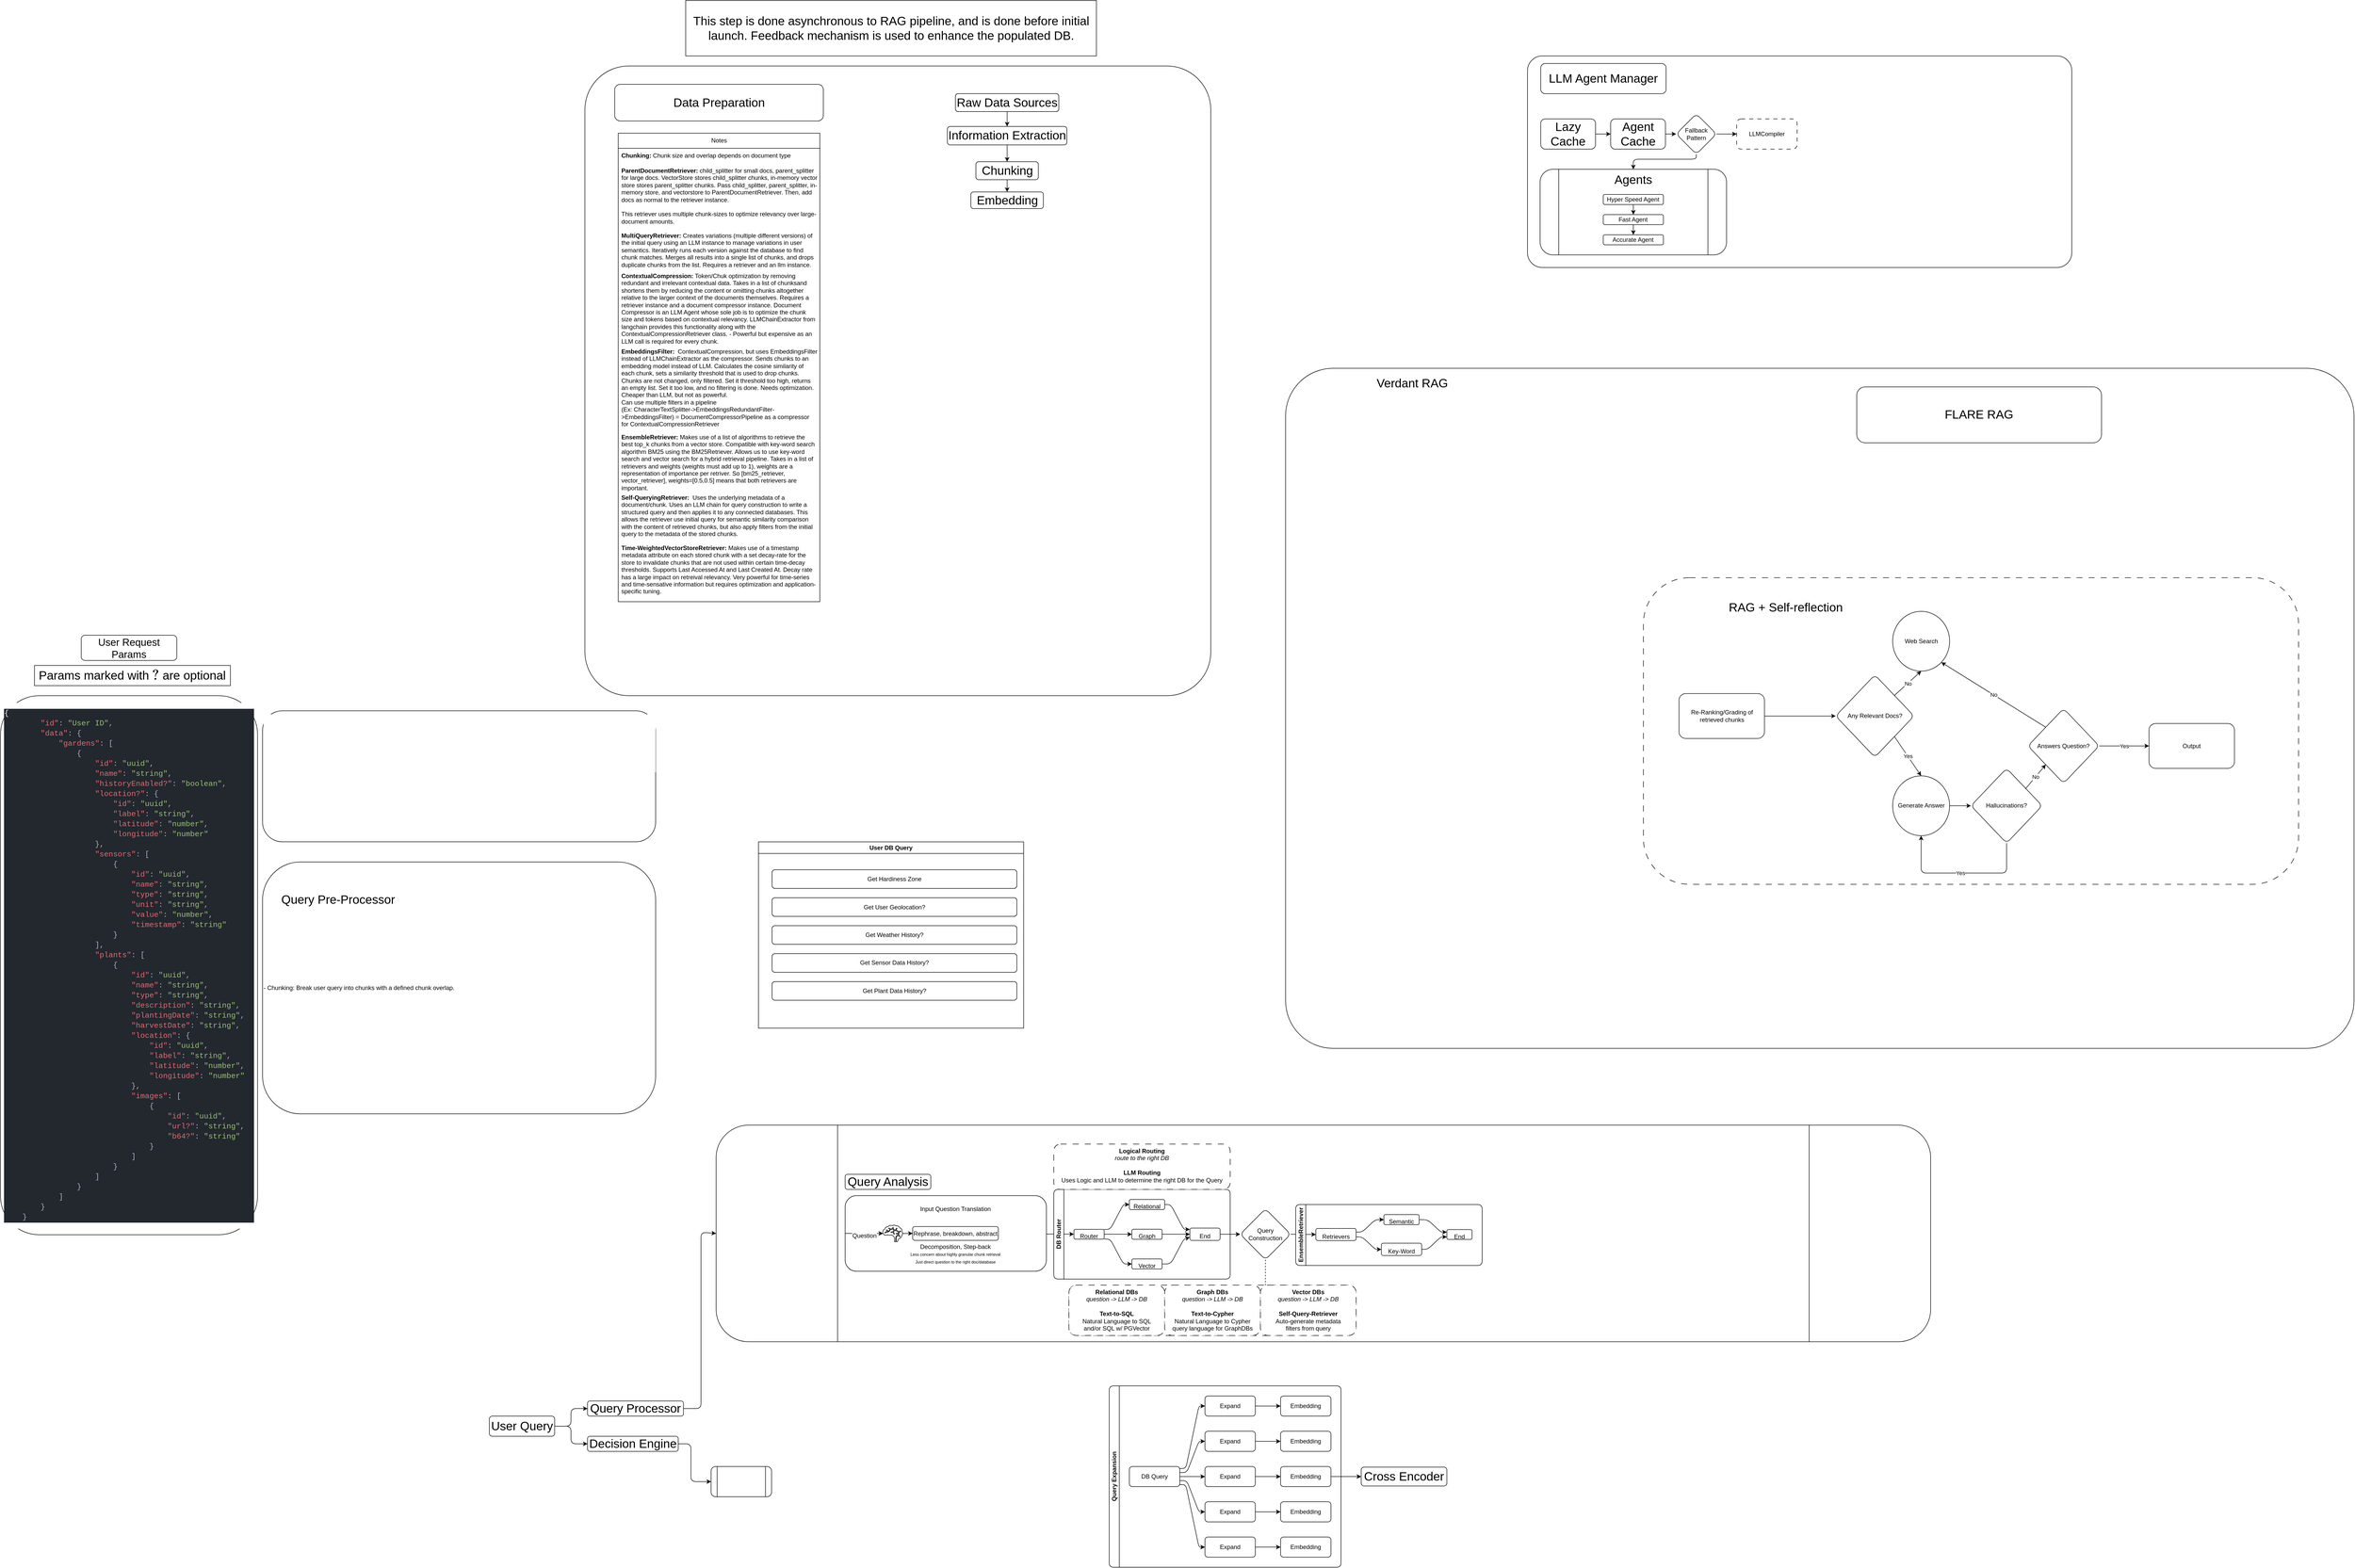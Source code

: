 <mxfile>
    <diagram id="wVct_VNZxDn5CFzn47dh" name="VerdantArch">
        <mxGraphModel dx="1257" dy="2944" grid="1" gridSize="10" guides="1" tooltips="1" connect="1" arrows="1" fold="1" page="1" pageScale="1" pageWidth="850" pageHeight="1100" math="0" shadow="0">
            <root>
                <mxCell id="0"/>
                <mxCell id="1" parent="0"/>
                <mxCell id="XxD-_J9qws9552msc-_1-103" value="" style="group" parent="1" vertex="1" connectable="0">
                    <mxGeometry x="2600" y="-1470" width="2120" height="1350" as="geometry"/>
                </mxCell>
                <mxCell id="5" value="" style="rounded=1;whiteSpace=wrap;html=1;arcSize=7;" parent="XxD-_J9qws9552msc-_1-103" vertex="1">
                    <mxGeometry width="2120" height="1350" as="geometry"/>
                </mxCell>
                <mxCell id="6" value="Verdant RAG" style="text;html=1;strokeColor=none;fillColor=none;align=center;verticalAlign=middle;whiteSpace=wrap;rounded=0;fontSize=24;" parent="XxD-_J9qws9552msc-_1-103" vertex="1">
                    <mxGeometry x="80" width="342.7" height="60" as="geometry"/>
                </mxCell>
                <mxCell id="40" value="&lt;font style=&quot;font-size: 24px;&quot;&gt;FLARE RAG&lt;/font&gt;" style="rounded=1;whiteSpace=wrap;html=1;" parent="XxD-_J9qws9552msc-_1-103" vertex="1">
                    <mxGeometry x="1133.333" y="36.986" width="485.714" height="110.959" as="geometry"/>
                </mxCell>
                <mxCell id="70" value="" style="edgeStyle=none;html=1;" parent="XxD-_J9qws9552msc-_1-103" edge="1">
                    <mxGeometry relative="1" as="geometry">
                        <mxPoint x="1538.095" y="684.247" as="sourcePoint"/>
                        <mxPoint x="1538.095" y="684.247" as="targetPoint"/>
                    </mxGeometry>
                </mxCell>
                <mxCell id="aYEQCfHvbGoQM59aeuxb-129" value="" style="group" parent="XxD-_J9qws9552msc-_1-103" vertex="1" connectable="0">
                    <mxGeometry x="710" y="415.69" width="1300" height="608.63" as="geometry"/>
                </mxCell>
                <mxCell id="aYEQCfHvbGoQM59aeuxb-130" value="" style="rounded=1;whiteSpace=wrap;html=1;dashed=1;dashPattern=12 12;" parent="aYEQCfHvbGoQM59aeuxb-129" vertex="1">
                    <mxGeometry width="1300" height="608.63" as="geometry"/>
                </mxCell>
                <mxCell id="aYEQCfHvbGoQM59aeuxb-131" value="Re-Ranking/Grading of retrieved chunks" style="whiteSpace=wrap;html=1;rounded=1;" parent="aYEQCfHvbGoQM59aeuxb-129" vertex="1">
                    <mxGeometry x="70.652" y="230.092" width="169.565" height="89.068" as="geometry"/>
                </mxCell>
                <mxCell id="aYEQCfHvbGoQM59aeuxb-132" value="Any Relevant Docs?" style="rhombus;whiteSpace=wrap;html=1;rounded=1;" parent="aYEQCfHvbGoQM59aeuxb-129" vertex="1">
                    <mxGeometry x="381.522" y="192.98" width="155.435" height="163.291" as="geometry"/>
                </mxCell>
                <mxCell id="aYEQCfHvbGoQM59aeuxb-133" value="" style="edgeStyle=none;html=1;" parent="aYEQCfHvbGoQM59aeuxb-129" source="aYEQCfHvbGoQM59aeuxb-131" target="aYEQCfHvbGoQM59aeuxb-132" edge="1">
                    <mxGeometry relative="1" as="geometry"/>
                </mxCell>
                <mxCell id="aYEQCfHvbGoQM59aeuxb-134" value="Web Search" style="ellipse;whiteSpace=wrap;html=1;rounded=1;" parent="aYEQCfHvbGoQM59aeuxb-129" vertex="1">
                    <mxGeometry x="494.565" y="66.801" width="113.043" height="118.757" as="geometry"/>
                </mxCell>
                <mxCell id="aYEQCfHvbGoQM59aeuxb-135" value="Generate Answer" style="ellipse;whiteSpace=wrap;html=1;rounded=1;" parent="aYEQCfHvbGoQM59aeuxb-129" vertex="1">
                    <mxGeometry x="494.565" y="393.383" width="113.043" height="118.757" as="geometry"/>
                </mxCell>
                <mxCell id="aYEQCfHvbGoQM59aeuxb-136" value="" style="endArrow=classic;html=1;exitX=1;exitY=0;exitDx=0;exitDy=0;entryX=0.5;entryY=1;entryDx=0;entryDy=0;" parent="aYEQCfHvbGoQM59aeuxb-129" source="aYEQCfHvbGoQM59aeuxb-132" target="aYEQCfHvbGoQM59aeuxb-134" edge="1">
                    <mxGeometry relative="1" as="geometry">
                        <mxPoint x="226.087" y="22.267" as="sourcePoint"/>
                        <mxPoint x="367.391" y="22.267" as="targetPoint"/>
                    </mxGeometry>
                </mxCell>
                <mxCell id="aYEQCfHvbGoQM59aeuxb-137" value="No" style="edgeLabel;resizable=0;html=1;align=center;verticalAlign=middle;" parent="aYEQCfHvbGoQM59aeuxb-136" connectable="0" vertex="1">
                    <mxGeometry relative="1" as="geometry"/>
                </mxCell>
                <mxCell id="aYEQCfHvbGoQM59aeuxb-138" value="" style="endArrow=classic;html=1;exitX=1;exitY=1;exitDx=0;exitDy=0;entryX=0.5;entryY=0;entryDx=0;entryDy=0;" parent="aYEQCfHvbGoQM59aeuxb-129" source="aYEQCfHvbGoQM59aeuxb-132" target="aYEQCfHvbGoQM59aeuxb-135" edge="1">
                    <mxGeometry relative="1" as="geometry">
                        <mxPoint x="521.413" y="334.004" as="sourcePoint"/>
                        <mxPoint x="521.413" y="467.606" as="targetPoint"/>
                    </mxGeometry>
                </mxCell>
                <mxCell id="aYEQCfHvbGoQM59aeuxb-139" value="Yes" style="edgeLabel;resizable=0;html=1;align=center;verticalAlign=middle;" parent="aYEQCfHvbGoQM59aeuxb-138" connectable="0" vertex="1">
                    <mxGeometry relative="1" as="geometry"/>
                </mxCell>
                <mxCell id="aYEQCfHvbGoQM59aeuxb-140" value="Hallucinations?" style="rhombus;whiteSpace=wrap;html=1;rounded=1;" parent="aYEQCfHvbGoQM59aeuxb-129" vertex="1">
                    <mxGeometry x="650" y="378.538" width="141.304" height="148.446" as="geometry"/>
                </mxCell>
                <mxCell id="aYEQCfHvbGoQM59aeuxb-141" value="Answers Question?" style="rhombus;whiteSpace=wrap;html=1;rounded=1;" parent="aYEQCfHvbGoQM59aeuxb-129" vertex="1">
                    <mxGeometry x="763.043" y="259.781" width="141.304" height="148.446" as="geometry"/>
                </mxCell>
                <mxCell id="aYEQCfHvbGoQM59aeuxb-142" value="" style="endArrow=classic;html=1;exitX=0.764;exitY=0.275;exitDx=0;exitDy=0;entryX=0;entryY=1;entryDx=0;entryDy=0;exitPerimeter=0;" parent="aYEQCfHvbGoQM59aeuxb-129" source="aYEQCfHvbGoQM59aeuxb-140" target="aYEQCfHvbGoQM59aeuxb-141" edge="1">
                    <mxGeometry relative="1" as="geometry">
                        <mxPoint x="722.418" y="358.127" as="sourcePoint"/>
                        <mxPoint x="775.408" y="309.882" as="targetPoint"/>
                    </mxGeometry>
                </mxCell>
                <mxCell id="aYEQCfHvbGoQM59aeuxb-143" value="No" style="edgeLabel;resizable=0;html=1;align=center;verticalAlign=middle;" parent="aYEQCfHvbGoQM59aeuxb-142" connectable="0" vertex="1">
                    <mxGeometry relative="1" as="geometry"/>
                </mxCell>
                <mxCell id="aYEQCfHvbGoQM59aeuxb-144" value="" style="edgeStyle=none;html=1;entryX=0;entryY=0.5;entryDx=0;entryDy=0;" parent="aYEQCfHvbGoQM59aeuxb-129" source="aYEQCfHvbGoQM59aeuxb-135" target="aYEQCfHvbGoQM59aeuxb-140" edge="1">
                    <mxGeometry relative="1" as="geometry">
                        <mxPoint x="678.261" y="452.761" as="targetPoint"/>
                    </mxGeometry>
                </mxCell>
                <mxCell id="aYEQCfHvbGoQM59aeuxb-145" value="" style="endArrow=classic;html=1;exitX=0.5;exitY=1;exitDx=0;exitDy=0;entryX=0.5;entryY=1;entryDx=0;entryDy=0;" parent="aYEQCfHvbGoQM59aeuxb-129" source="aYEQCfHvbGoQM59aeuxb-140" target="aYEQCfHvbGoQM59aeuxb-135" edge="1">
                    <mxGeometry relative="1" as="geometry">
                        <mxPoint x="800.348" y="434.206" as="sourcePoint"/>
                        <mxPoint x="763.043" y="571.518" as="targetPoint"/>
                        <Array as="points">
                            <mxPoint x="720.652" y="586.363"/>
                            <mxPoint x="551.087" y="586.363"/>
                        </Array>
                    </mxGeometry>
                </mxCell>
                <mxCell id="aYEQCfHvbGoQM59aeuxb-146" value="Yes" style="edgeLabel;resizable=0;html=1;align=center;verticalAlign=middle;" parent="aYEQCfHvbGoQM59aeuxb-145" connectable="0" vertex="1">
                    <mxGeometry relative="1" as="geometry"/>
                </mxCell>
                <mxCell id="aYEQCfHvbGoQM59aeuxb-147" value="" style="endArrow=classic;html=1;exitX=0;exitY=0;exitDx=0;exitDy=0;entryX=1;entryY=1;entryDx=0;entryDy=0;" parent="aYEQCfHvbGoQM59aeuxb-129" source="aYEQCfHvbGoQM59aeuxb-141" target="aYEQCfHvbGoQM59aeuxb-134" edge="1">
                    <mxGeometry relative="1" as="geometry">
                        <mxPoint x="772.087" y="434.206" as="sourcePoint"/>
                        <mxPoint x="748.913" y="259.781" as="targetPoint"/>
                    </mxGeometry>
                </mxCell>
                <mxCell id="aYEQCfHvbGoQM59aeuxb-148" value="No" style="edgeLabel;resizable=0;html=1;align=center;verticalAlign=middle;" parent="aYEQCfHvbGoQM59aeuxb-147" connectable="0" vertex="1">
                    <mxGeometry relative="1" as="geometry"/>
                </mxCell>
                <mxCell id="aYEQCfHvbGoQM59aeuxb-149" value="" style="endArrow=classic;html=1;exitX=1;exitY=0.5;exitDx=0;exitDy=0;entryX=0;entryY=0.5;entryDx=0;entryDy=0;" parent="aYEQCfHvbGoQM59aeuxb-129" source="aYEQCfHvbGoQM59aeuxb-141" target="aYEQCfHvbGoQM59aeuxb-151" edge="1">
                    <mxGeometry relative="1" as="geometry">
                        <mxPoint x="890.217" y="378.538" as="sourcePoint"/>
                        <mxPoint x="1003.261" y="334.004" as="targetPoint"/>
                    </mxGeometry>
                </mxCell>
                <mxCell id="aYEQCfHvbGoQM59aeuxb-150" value="Yes" style="edgeLabel;resizable=0;html=1;align=center;verticalAlign=middle;" parent="aYEQCfHvbGoQM59aeuxb-149" connectable="0" vertex="1">
                    <mxGeometry relative="1" as="geometry"/>
                </mxCell>
                <mxCell id="aYEQCfHvbGoQM59aeuxb-151" value="Output" style="rounded=1;whiteSpace=wrap;html=1;" parent="aYEQCfHvbGoQM59aeuxb-129" vertex="1">
                    <mxGeometry x="1003.261" y="289.47" width="169.565" height="89.068" as="geometry"/>
                </mxCell>
                <mxCell id="aYEQCfHvbGoQM59aeuxb-152" value="&lt;font style=&quot;font-size: 24px;&quot;&gt;RAG + Self-reflection&lt;/font&gt;" style="text;html=1;strokeColor=none;fillColor=none;align=center;verticalAlign=middle;whiteSpace=wrap;rounded=0;dashed=1;dashPattern=12 12;" parent="aYEQCfHvbGoQM59aeuxb-129" vertex="1">
                    <mxGeometry x="98.913" y="14.845" width="367.391" height="89.068" as="geometry"/>
                </mxCell>
                <mxCell id="aYEQCfHvbGoQM59aeuxb-168" value="" style="group" parent="1" vertex="1" connectable="0">
                    <mxGeometry x="50.004" y="-940" width="510" height="1190" as="geometry"/>
                </mxCell>
                <mxCell id="52" value="Params marked with `?` are optional" style="rounded=0;whiteSpace=wrap;html=1;fontSize=24;" parent="aYEQCfHvbGoQM59aeuxb-168" vertex="1">
                    <mxGeometry x="67.411" y="60" width="388.793" height="40" as="geometry"/>
                </mxCell>
                <mxCell id="55" value="&lt;span style=&quot;text-align: left;&quot;&gt;&lt;font style=&quot;font-size: 20px;&quot;&gt;User Request Params&lt;/font&gt;&lt;/span&gt;" style="rounded=1;whiteSpace=wrap;html=1;fontSize=12;" parent="aYEQCfHvbGoQM59aeuxb-168" vertex="1">
                    <mxGeometry x="160.17" width="189.66" height="50" as="geometry"/>
                </mxCell>
                <mxCell id="aYEQCfHvbGoQM59aeuxb-163" value="&lt;pre style=&quot;background-color: rgb(35, 39, 46); font-family: &amp;quot;JetBrains Mono&amp;quot;, Consolas, &amp;quot;Courier New&amp;quot;, monospace; font-size: 12px; line-height: 100%;&quot;&gt;&lt;div style=&quot;color: rgb(171, 178, 191); text-align: justify; line-height: 100%;&quot;&gt;&lt;div style=&quot;font-size: 15px; line-height: 20px;&quot;&gt;&lt;div&gt;&lt;span style=&quot;color: #ffffff;&quot;&gt;{&lt;/span&gt;&lt;/div&gt;&lt;div&gt;&amp;nbsp; &amp;nbsp; &amp;nbsp; &amp;nbsp; &lt;span style=&quot;color: #e06c75;&quot;&gt;&quot;id&quot;&lt;/span&gt;: &lt;span style=&quot;color: #98c379;&quot;&gt;&quot;User ID&quot;&lt;/span&gt;,&lt;/div&gt;&lt;div&gt;&amp;nbsp; &amp;nbsp; &amp;nbsp; &amp;nbsp; &lt;span style=&quot;color: #e06c75;&quot;&gt;&quot;data&quot;&lt;/span&gt;: {&lt;/div&gt;&lt;div&gt;&amp;nbsp; &amp;nbsp; &amp;nbsp; &amp;nbsp; &amp;nbsp; &amp;nbsp; &lt;span style=&quot;color: #e06c75;&quot;&gt;&quot;gardens&quot;&lt;/span&gt;: [&lt;/div&gt;&lt;div&gt;&amp;nbsp; &amp;nbsp; &amp;nbsp; &amp;nbsp; &amp;nbsp; &amp;nbsp; &amp;nbsp; &amp;nbsp; {&lt;/div&gt;&lt;div&gt;&amp;nbsp; &amp;nbsp; &amp;nbsp; &amp;nbsp; &amp;nbsp; &amp;nbsp; &amp;nbsp; &amp;nbsp; &amp;nbsp; &amp;nbsp; &lt;span style=&quot;color: #e06c75;&quot;&gt;&quot;id&quot;&lt;/span&gt;: &lt;span style=&quot;color: #98c379;&quot;&gt;&quot;uuid&quot;&lt;/span&gt;,&lt;/div&gt;&lt;div&gt;&amp;nbsp; &amp;nbsp; &amp;nbsp; &amp;nbsp; &amp;nbsp; &amp;nbsp; &amp;nbsp; &amp;nbsp; &amp;nbsp; &amp;nbsp; &lt;span style=&quot;color: #e06c75;&quot;&gt;&quot;name&quot;&lt;/span&gt;: &lt;span style=&quot;color: #98c379;&quot;&gt;&quot;string&quot;&lt;/span&gt;,&lt;/div&gt;&lt;div&gt;&amp;nbsp; &amp;nbsp; &amp;nbsp; &amp;nbsp; &amp;nbsp; &amp;nbsp; &amp;nbsp; &amp;nbsp; &amp;nbsp; &amp;nbsp; &lt;span style=&quot;color: #e06c75;&quot;&gt;&quot;historyEnabled?&quot;&lt;/span&gt;: &lt;span style=&quot;color: #98c379;&quot;&gt;&quot;boolean&quot;&lt;/span&gt;,&lt;/div&gt;&lt;div&gt;&amp;nbsp; &amp;nbsp; &amp;nbsp; &amp;nbsp; &amp;nbsp; &amp;nbsp; &amp;nbsp; &amp;nbsp; &amp;nbsp; &amp;nbsp; &lt;span style=&quot;color: #e06c75;&quot;&gt;&quot;location?&quot;&lt;/span&gt;: {&lt;/div&gt;&lt;div&gt;&amp;nbsp; &amp;nbsp; &amp;nbsp; &amp;nbsp; &amp;nbsp; &amp;nbsp; &amp;nbsp; &amp;nbsp; &amp;nbsp; &amp;nbsp; &amp;nbsp; &amp;nbsp; &lt;span style=&quot;color: #e06c75;&quot;&gt;&quot;id&quot;&lt;/span&gt;: &lt;span style=&quot;color: #98c379;&quot;&gt;&quot;uuid&quot;&lt;/span&gt;,&lt;/div&gt;&lt;div&gt;&amp;nbsp; &amp;nbsp; &amp;nbsp; &amp;nbsp; &amp;nbsp; &amp;nbsp; &amp;nbsp; &amp;nbsp; &amp;nbsp; &amp;nbsp; &amp;nbsp; &amp;nbsp; &lt;span style=&quot;color: #e06c75;&quot;&gt;&quot;label&quot;&lt;/span&gt;: &lt;span style=&quot;color: #98c379;&quot;&gt;&quot;string&quot;&lt;/span&gt;,&lt;/div&gt;&lt;div&gt;&amp;nbsp; &amp;nbsp; &amp;nbsp; &amp;nbsp; &amp;nbsp; &amp;nbsp; &amp;nbsp; &amp;nbsp; &amp;nbsp; &amp;nbsp; &amp;nbsp; &amp;nbsp; &lt;span style=&quot;color: #e06c75;&quot;&gt;&quot;latitude&quot;&lt;/span&gt;: &lt;span style=&quot;color: #98c379;&quot;&gt;&quot;number&quot;&lt;/span&gt;,&lt;/div&gt;&lt;div&gt;&amp;nbsp; &amp;nbsp; &amp;nbsp; &amp;nbsp; &amp;nbsp; &amp;nbsp; &amp;nbsp; &amp;nbsp; &amp;nbsp; &amp;nbsp; &amp;nbsp; &amp;nbsp; &lt;span style=&quot;color: #e06c75;&quot;&gt;&quot;longitude&quot;&lt;/span&gt;: &lt;span style=&quot;color: #98c379;&quot;&gt;&quot;number&quot;&lt;/span&gt;&lt;/div&gt;&lt;div&gt;&amp;nbsp; &amp;nbsp; &amp;nbsp; &amp;nbsp; &amp;nbsp; &amp;nbsp; &amp;nbsp; &amp;nbsp; &amp;nbsp; &amp;nbsp; },&lt;/div&gt;&lt;div&gt;&amp;nbsp; &amp;nbsp; &amp;nbsp; &amp;nbsp; &amp;nbsp; &amp;nbsp; &amp;nbsp; &amp;nbsp; &amp;nbsp; &amp;nbsp; &lt;span style=&quot;color: #e06c75;&quot;&gt;&quot;sensors&quot;&lt;/span&gt;: [&lt;/div&gt;&lt;div&gt;&amp;nbsp; &amp;nbsp; &amp;nbsp; &amp;nbsp; &amp;nbsp; &amp;nbsp; &amp;nbsp; &amp;nbsp; &amp;nbsp; &amp;nbsp; &amp;nbsp; &amp;nbsp; {&lt;/div&gt;&lt;div&gt;&amp;nbsp; &amp;nbsp; &amp;nbsp; &amp;nbsp; &amp;nbsp; &amp;nbsp; &amp;nbsp; &amp;nbsp; &amp;nbsp; &amp;nbsp; &amp;nbsp; &amp;nbsp; &amp;nbsp; &amp;nbsp; &lt;span style=&quot;color: #e06c75;&quot;&gt;&quot;id&quot;&lt;/span&gt;: &lt;span style=&quot;color: #98c379;&quot;&gt;&quot;uuid&quot;&lt;/span&gt;,&lt;/div&gt;&lt;div&gt;&amp;nbsp; &amp;nbsp; &amp;nbsp; &amp;nbsp; &amp;nbsp; &amp;nbsp; &amp;nbsp; &amp;nbsp; &amp;nbsp; &amp;nbsp; &amp;nbsp; &amp;nbsp; &amp;nbsp; &amp;nbsp; &lt;span style=&quot;color: #e06c75;&quot;&gt;&quot;name&quot;&lt;/span&gt;: &lt;span style=&quot;color: #98c379;&quot;&gt;&quot;string&quot;&lt;/span&gt;,&lt;/div&gt;&lt;div&gt;&amp;nbsp; &amp;nbsp; &amp;nbsp; &amp;nbsp; &amp;nbsp; &amp;nbsp; &amp;nbsp; &amp;nbsp; &amp;nbsp; &amp;nbsp; &amp;nbsp; &amp;nbsp; &amp;nbsp; &amp;nbsp; &lt;span style=&quot;color: #e06c75;&quot;&gt;&quot;type&quot;&lt;/span&gt;: &lt;span style=&quot;color: #98c379;&quot;&gt;&quot;string&quot;&lt;/span&gt;,&lt;/div&gt;&lt;div&gt;&amp;nbsp; &amp;nbsp; &amp;nbsp; &amp;nbsp; &amp;nbsp; &amp;nbsp; &amp;nbsp; &amp;nbsp; &amp;nbsp; &amp;nbsp; &amp;nbsp; &amp;nbsp; &amp;nbsp; &amp;nbsp; &lt;span style=&quot;color: #e06c75;&quot;&gt;&quot;unit&quot;&lt;/span&gt;: &lt;span style=&quot;color: #98c379;&quot;&gt;&quot;string&quot;&lt;/span&gt;,&lt;/div&gt;&lt;div&gt;&amp;nbsp; &amp;nbsp; &amp;nbsp; &amp;nbsp; &amp;nbsp; &amp;nbsp; &amp;nbsp; &amp;nbsp; &amp;nbsp; &amp;nbsp; &amp;nbsp; &amp;nbsp; &amp;nbsp; &amp;nbsp; &lt;span style=&quot;color: #e06c75;&quot;&gt;&quot;value&quot;&lt;/span&gt;: &lt;span style=&quot;color: #98c379;&quot;&gt;&quot;number&quot;&lt;/span&gt;,&lt;/div&gt;&lt;div&gt;&amp;nbsp; &amp;nbsp; &amp;nbsp; &amp;nbsp; &amp;nbsp; &amp;nbsp; &amp;nbsp; &amp;nbsp; &amp;nbsp; &amp;nbsp; &amp;nbsp; &amp;nbsp; &amp;nbsp; &amp;nbsp; &lt;span style=&quot;color: #e06c75;&quot;&gt;&quot;timestamp&quot;&lt;/span&gt;: &lt;span style=&quot;color: #98c379;&quot;&gt;&quot;string&quot;&lt;/span&gt;&lt;/div&gt;&lt;div&gt;&amp;nbsp; &amp;nbsp; &amp;nbsp; &amp;nbsp; &amp;nbsp; &amp;nbsp; &amp;nbsp; &amp;nbsp; &amp;nbsp; &amp;nbsp; &amp;nbsp; &amp;nbsp; }&lt;/div&gt;&lt;div&gt;&amp;nbsp; &amp;nbsp; &amp;nbsp; &amp;nbsp; &amp;nbsp; &amp;nbsp; &amp;nbsp; &amp;nbsp; &amp;nbsp; &amp;nbsp; ],&lt;/div&gt;&lt;div&gt;&amp;nbsp; &amp;nbsp; &amp;nbsp; &amp;nbsp; &amp;nbsp; &amp;nbsp; &amp;nbsp; &amp;nbsp; &amp;nbsp; &amp;nbsp; &lt;span style=&quot;color: #e06c75;&quot;&gt;&quot;plants&quot;&lt;/span&gt;: [&lt;/div&gt;&lt;div&gt;&amp;nbsp; &amp;nbsp; &amp;nbsp; &amp;nbsp; &amp;nbsp; &amp;nbsp; &amp;nbsp; &amp;nbsp; &amp;nbsp; &amp;nbsp; &amp;nbsp; &amp;nbsp; {&lt;/div&gt;&lt;div&gt;&amp;nbsp; &amp;nbsp; &amp;nbsp; &amp;nbsp; &amp;nbsp; &amp;nbsp; &amp;nbsp; &amp;nbsp; &amp;nbsp; &amp;nbsp; &amp;nbsp; &amp;nbsp; &amp;nbsp; &amp;nbsp; &lt;span style=&quot;color: #e06c75;&quot;&gt;&quot;id&quot;&lt;/span&gt;: &lt;span style=&quot;color: #98c379;&quot;&gt;&quot;uuid&quot;&lt;/span&gt;,&lt;/div&gt;&lt;div&gt;&amp;nbsp; &amp;nbsp; &amp;nbsp; &amp;nbsp; &amp;nbsp; &amp;nbsp; &amp;nbsp; &amp;nbsp; &amp;nbsp; &amp;nbsp; &amp;nbsp; &amp;nbsp; &amp;nbsp; &amp;nbsp; &lt;span style=&quot;color: #e06c75;&quot;&gt;&quot;name&quot;&lt;/span&gt;: &lt;span style=&quot;color: #98c379;&quot;&gt;&quot;string&quot;&lt;/span&gt;,&lt;/div&gt;&lt;div&gt;&amp;nbsp; &amp;nbsp; &amp;nbsp; &amp;nbsp; &amp;nbsp; &amp;nbsp; &amp;nbsp; &amp;nbsp; &amp;nbsp; &amp;nbsp; &amp;nbsp; &amp;nbsp; &amp;nbsp; &amp;nbsp; &lt;span style=&quot;color: #e06c75;&quot;&gt;&quot;type&quot;&lt;/span&gt;: &lt;span style=&quot;color: #98c379;&quot;&gt;&quot;string&quot;&lt;/span&gt;,&lt;/div&gt;&lt;div&gt;&amp;nbsp; &amp;nbsp; &amp;nbsp; &amp;nbsp; &amp;nbsp; &amp;nbsp; &amp;nbsp; &amp;nbsp; &amp;nbsp; &amp;nbsp; &amp;nbsp; &amp;nbsp; &amp;nbsp; &amp;nbsp; &lt;span style=&quot;color: #e06c75;&quot;&gt;&quot;description&quot;&lt;/span&gt;: &lt;span style=&quot;color: #98c379;&quot;&gt;&quot;string&quot;&lt;/span&gt;,&lt;/div&gt;&lt;div&gt;&amp;nbsp; &amp;nbsp; &amp;nbsp; &amp;nbsp; &amp;nbsp; &amp;nbsp; &amp;nbsp; &amp;nbsp; &amp;nbsp; &amp;nbsp; &amp;nbsp; &amp;nbsp; &amp;nbsp; &amp;nbsp; &lt;span style=&quot;color: #e06c75;&quot;&gt;&quot;plantingDate&quot;&lt;/span&gt;: &lt;span style=&quot;color: #98c379;&quot;&gt;&quot;string&quot;&lt;/span&gt;,  &lt;/div&gt;&lt;div&gt;&amp;nbsp; &amp;nbsp; &amp;nbsp; &amp;nbsp; &amp;nbsp; &amp;nbsp; &amp;nbsp; &amp;nbsp; &amp;nbsp; &amp;nbsp; &amp;nbsp; &amp;nbsp; &amp;nbsp; &amp;nbsp; &lt;span style=&quot;color: #e06c75;&quot;&gt;&quot;harvestDate&quot;&lt;/span&gt;: &lt;span style=&quot;color: #98c379;&quot;&gt;&quot;string&quot;&lt;/span&gt;,&lt;/div&gt;&lt;div&gt;&amp;nbsp; &amp;nbsp; &amp;nbsp; &amp;nbsp; &amp;nbsp; &amp;nbsp; &amp;nbsp; &amp;nbsp; &amp;nbsp; &amp;nbsp; &amp;nbsp; &amp;nbsp; &amp;nbsp; &amp;nbsp; &lt;span style=&quot;color: #e06c75;&quot;&gt;&quot;location&quot;&lt;/span&gt;: {&lt;/div&gt;&lt;div&gt;&amp;nbsp; &amp;nbsp; &amp;nbsp; &amp;nbsp; &amp;nbsp; &amp;nbsp; &amp;nbsp; &amp;nbsp; &amp;nbsp; &amp;nbsp; &amp;nbsp; &amp;nbsp; &amp;nbsp; &amp;nbsp; &amp;nbsp; &amp;nbsp; &lt;span style=&quot;color: #e06c75;&quot;&gt;&quot;id&quot;&lt;/span&gt;: &lt;span style=&quot;color: #98c379;&quot;&gt;&quot;uuid&quot;&lt;/span&gt;,&lt;/div&gt;&lt;div&gt;&amp;nbsp; &amp;nbsp; &amp;nbsp; &amp;nbsp; &amp;nbsp; &amp;nbsp; &amp;nbsp; &amp;nbsp; &amp;nbsp; &amp;nbsp; &amp;nbsp; &amp;nbsp; &amp;nbsp; &amp;nbsp; &amp;nbsp; &amp;nbsp; &lt;span style=&quot;color: #e06c75;&quot;&gt;&quot;label&quot;&lt;/span&gt;: &lt;span style=&quot;color: #98c379;&quot;&gt;&quot;string&quot;&lt;/span&gt;,&lt;/div&gt;&lt;div&gt;&amp;nbsp; &amp;nbsp; &amp;nbsp; &amp;nbsp; &amp;nbsp; &amp;nbsp; &amp;nbsp; &amp;nbsp; &amp;nbsp; &amp;nbsp; &amp;nbsp; &amp;nbsp; &amp;nbsp; &amp;nbsp; &amp;nbsp; &amp;nbsp; &lt;span style=&quot;color: #e06c75;&quot;&gt;&quot;latitude&quot;&lt;/span&gt;: &lt;span style=&quot;color: #98c379;&quot;&gt;&quot;number&quot;&lt;/span&gt;,&lt;/div&gt;&lt;div&gt;&amp;nbsp; &amp;nbsp; &amp;nbsp; &amp;nbsp; &amp;nbsp; &amp;nbsp; &amp;nbsp; &amp;nbsp; &amp;nbsp; &amp;nbsp; &amp;nbsp; &amp;nbsp; &amp;nbsp; &amp;nbsp; &amp;nbsp; &amp;nbsp; &lt;span style=&quot;color: #e06c75;&quot;&gt;&quot;longitude&quot;&lt;/span&gt;: &lt;span style=&quot;color: #98c379;&quot;&gt;&quot;number&quot;&lt;/span&gt;&lt;/div&gt;&lt;div&gt;&amp;nbsp; &amp;nbsp; &amp;nbsp; &amp;nbsp; &amp;nbsp; &amp;nbsp; &amp;nbsp; &amp;nbsp; &amp;nbsp; &amp;nbsp; &amp;nbsp; &amp;nbsp; &amp;nbsp; &amp;nbsp; },&lt;/div&gt;&lt;div&gt;&amp;nbsp; &amp;nbsp; &amp;nbsp; &amp;nbsp; &amp;nbsp; &amp;nbsp; &amp;nbsp; &amp;nbsp; &amp;nbsp; &amp;nbsp; &amp;nbsp; &amp;nbsp; &amp;nbsp; &amp;nbsp; &lt;span style=&quot;color: #e06c75;&quot;&gt;&quot;images&quot;&lt;/span&gt;: [&lt;/div&gt;&lt;div&gt;&amp;nbsp; &amp;nbsp; &amp;nbsp; &amp;nbsp; &amp;nbsp; &amp;nbsp; &amp;nbsp; &amp;nbsp; &amp;nbsp; &amp;nbsp; &amp;nbsp; &amp;nbsp; &amp;nbsp; &amp;nbsp; &amp;nbsp; &amp;nbsp; {&lt;/div&gt;&lt;div&gt;&amp;nbsp; &amp;nbsp; &amp;nbsp; &amp;nbsp; &amp;nbsp; &amp;nbsp; &amp;nbsp; &amp;nbsp; &amp;nbsp; &amp;nbsp; &amp;nbsp; &amp;nbsp; &amp;nbsp; &amp;nbsp; &amp;nbsp; &amp;nbsp; &amp;nbsp; &amp;nbsp; &lt;span style=&quot;color: #e06c75;&quot;&gt;&quot;id&quot;&lt;/span&gt;: &lt;span style=&quot;color: #98c379;&quot;&gt;&quot;uuid&quot;&lt;/span&gt;,&lt;/div&gt;&lt;div&gt;&amp;nbsp; &amp;nbsp; &amp;nbsp; &amp;nbsp; &amp;nbsp; &amp;nbsp; &amp;nbsp; &amp;nbsp; &amp;nbsp; &amp;nbsp; &amp;nbsp; &amp;nbsp; &amp;nbsp; &amp;nbsp; &amp;nbsp; &amp;nbsp; &amp;nbsp; &amp;nbsp; &lt;span style=&quot;color: #e06c75;&quot;&gt;&quot;url?&quot;&lt;/span&gt;: &lt;span style=&quot;color: #98c379;&quot;&gt;&quot;string&quot;&lt;/span&gt;,&lt;/div&gt;&lt;div&gt;&amp;nbsp; &amp;nbsp; &amp;nbsp; &amp;nbsp; &amp;nbsp; &amp;nbsp; &amp;nbsp; &amp;nbsp; &amp;nbsp; &amp;nbsp; &amp;nbsp; &amp;nbsp; &amp;nbsp; &amp;nbsp; &amp;nbsp; &amp;nbsp; &amp;nbsp; &amp;nbsp; &lt;span style=&quot;color: #e06c75;&quot;&gt;&quot;b64?&quot;&lt;/span&gt;: &lt;span style=&quot;color: #98c379;&quot;&gt;&quot;string&quot;&lt;/span&gt;&lt;/div&gt;&lt;div&gt;&amp;nbsp; &amp;nbsp; &amp;nbsp; &amp;nbsp; &amp;nbsp; &amp;nbsp; &amp;nbsp; &amp;nbsp; &amp;nbsp; &amp;nbsp; &amp;nbsp; &amp;nbsp; &amp;nbsp; &amp;nbsp; &amp;nbsp; &amp;nbsp; }&lt;/div&gt;&lt;div&gt;&amp;nbsp; &amp;nbsp; &amp;nbsp; &amp;nbsp; &amp;nbsp; &amp;nbsp; &amp;nbsp; &amp;nbsp; &amp;nbsp; &amp;nbsp; &amp;nbsp; &amp;nbsp; &amp;nbsp; &amp;nbsp; ]&lt;/div&gt;&lt;div&gt;&amp;nbsp; &amp;nbsp; &amp;nbsp; &amp;nbsp; &amp;nbsp; &amp;nbsp; &amp;nbsp; &amp;nbsp; &amp;nbsp; &amp;nbsp; &amp;nbsp; &amp;nbsp; }&lt;/div&gt;&lt;div&gt;&amp;nbsp; &amp;nbsp; &amp;nbsp; &amp;nbsp; &amp;nbsp; &amp;nbsp; &amp;nbsp; &amp;nbsp; &amp;nbsp; &amp;nbsp; ]&lt;/div&gt;&lt;div&gt;&amp;nbsp; &amp;nbsp; &amp;nbsp; &amp;nbsp; &amp;nbsp; &amp;nbsp; &amp;nbsp; &amp;nbsp; }&lt;/div&gt;&lt;div&gt;&amp;nbsp; &amp;nbsp; &amp;nbsp; &amp;nbsp; &amp;nbsp; &amp;nbsp; ]&lt;/div&gt;&lt;div&gt;&amp;nbsp; &amp;nbsp; &amp;nbsp; &amp;nbsp; }&lt;/div&gt;&lt;div&gt;&amp;nbsp; &amp;nbsp; }&lt;/div&gt;&lt;/div&gt;&lt;/div&gt;&lt;/pre&gt;" style="rounded=1;html=1;labelBackgroundColor=default;labelBorderColor=none;fontFamily=Courier New;fontSize=24;horizontal=1;verticalAlign=middle;align=center;whiteSpace=wrap;" parent="aYEQCfHvbGoQM59aeuxb-168" vertex="1">
                    <mxGeometry y="120" width="510" height="1070" as="geometry"/>
                </mxCell>
                <mxCell id="aYEQCfHvbGoQM59aeuxb-171" value="&amp;nbsp;&amp;nbsp;&lt;br&gt;User Database Schema:&lt;br&gt;Uses Supabase RealTime to connect sensors and history.&lt;br&gt;Uses gRPC to connect the rest of the data" style="rounded=1;whiteSpace=wrap;html=1;labelBackgroundColor=default;labelBorderColor=none;strokeColor=default;fontFamily=Courier New;fontSize=24;fontColor=#FFFFFF;fillColor=default;align=left;verticalAlign=top;" parent="1" vertex="1">
                    <mxGeometry x="570" y="-790" width="780" height="260" as="geometry"/>
                </mxCell>
                <mxCell id="aYEQCfHvbGoQM59aeuxb-175" value="" style="group" parent="1" vertex="1" connectable="0">
                    <mxGeometry x="3080" y="-2090" width="1080" height="420" as="geometry"/>
                </mxCell>
                <mxCell id="96" value="" style="whiteSpace=wrap;html=1;rounded=1;arcSize=7;" parent="aYEQCfHvbGoQM59aeuxb-175" vertex="1">
                    <mxGeometry width="1080" height="420" as="geometry"/>
                </mxCell>
                <mxCell id="98" value="&lt;span style=&quot;font-size: 24px;&quot;&gt;LLM Agent Manager&lt;/span&gt;" style="rounded=1;whiteSpace=wrap;html=1;" parent="aYEQCfHvbGoQM59aeuxb-175" vertex="1">
                    <mxGeometry x="26.25" y="15" width="248.75" height="60" as="geometry"/>
                </mxCell>
                <mxCell id="yeNO2wZLSxJZdJxUq8SW-103" value="&lt;span style=&quot;font-size: 24px;&quot;&gt;Lazy Cache&lt;/span&gt;" style="rounded=1;whiteSpace=wrap;html=1;" parent="aYEQCfHvbGoQM59aeuxb-175" vertex="1">
                    <mxGeometry x="26.25" y="125" width="108.75" height="60" as="geometry"/>
                </mxCell>
                <mxCell id="yeNO2wZLSxJZdJxUq8SW-104" value="&lt;span style=&quot;font-size: 24px;&quot;&gt;Agent Cache&lt;/span&gt;" style="rounded=1;whiteSpace=wrap;html=1;" parent="aYEQCfHvbGoQM59aeuxb-175" vertex="1">
                    <mxGeometry x="165" y="125" width="108.75" height="60" as="geometry"/>
                </mxCell>
                <mxCell id="yeNO2wZLSxJZdJxUq8SW-105" value="" style="edgeStyle=none;html=1;fontFamily=Helvetica;fontSize=24;fontColor=#f3f3f3;" parent="aYEQCfHvbGoQM59aeuxb-175" source="yeNO2wZLSxJZdJxUq8SW-103" target="yeNO2wZLSxJZdJxUq8SW-104" edge="1">
                    <mxGeometry relative="1" as="geometry"/>
                </mxCell>
                <mxCell id="yeNO2wZLSxJZdJxUq8SW-106" value="Fallback Pattern" style="rhombus;whiteSpace=wrap;html=1;rounded=1;" parent="aYEQCfHvbGoQM59aeuxb-175" vertex="1">
                    <mxGeometry x="295.005" y="115" width="80" height="80" as="geometry"/>
                </mxCell>
                <mxCell id="yeNO2wZLSxJZdJxUq8SW-107" value="" style="edgeStyle=none;html=1;fontFamily=Helvetica;fontSize=24;fontColor=#f3f3f3;" parent="aYEQCfHvbGoQM59aeuxb-175" source="yeNO2wZLSxJZdJxUq8SW-104" target="yeNO2wZLSxJZdJxUq8SW-106" edge="1">
                    <mxGeometry relative="1" as="geometry"/>
                </mxCell>
                <mxCell id="yeNO2wZLSxJZdJxUq8SW-108" value="&lt;font style=&quot;font-size: 24px;&quot;&gt;Agents&lt;br&gt;&lt;br&gt;&lt;/font&gt;" style="shape=process;whiteSpace=wrap;html=1;backgroundOutline=1;rounded=1;align=center;verticalAlign=top;" parent="aYEQCfHvbGoQM59aeuxb-175" vertex="1">
                    <mxGeometry x="25" y="225" width="370.01" height="170" as="geometry"/>
                </mxCell>
                <mxCell id="yeNO2wZLSxJZdJxUq8SW-109" value="" style="edgeStyle=none;html=1;fontFamily=Helvetica;fontSize=24;fontColor=#f3f3f3;entryX=0.5;entryY=0;entryDx=0;entryDy=0;" parent="aYEQCfHvbGoQM59aeuxb-175" source="yeNO2wZLSxJZdJxUq8SW-106" target="yeNO2wZLSxJZdJxUq8SW-108" edge="1">
                    <mxGeometry relative="1" as="geometry">
                        <Array as="points">
                            <mxPoint x="335" y="205"/>
                            <mxPoint x="210" y="205"/>
                        </Array>
                    </mxGeometry>
                </mxCell>
                <mxCell id="yeNO2wZLSxJZdJxUq8SW-110" value="&lt;font style=&quot;font-size: 12px;&quot;&gt;Hyper Speed Agent&lt;/font&gt;" style="rounded=1;whiteSpace=wrap;html=1;" parent="aYEQCfHvbGoQM59aeuxb-175" vertex="1">
                    <mxGeometry x="150.32" y="275" width="119.37" height="20" as="geometry"/>
                </mxCell>
                <mxCell id="yeNO2wZLSxJZdJxUq8SW-111" value="Fast Agent" style="rounded=1;whiteSpace=wrap;html=1;" parent="aYEQCfHvbGoQM59aeuxb-175" vertex="1">
                    <mxGeometry x="150.32" y="315" width="119.37" height="20" as="geometry"/>
                </mxCell>
                <mxCell id="yeNO2wZLSxJZdJxUq8SW-112" value="" style="edgeStyle=none;html=1;fontFamily=Helvetica;fontSize=12;fontColor=#f3f3f3;" parent="aYEQCfHvbGoQM59aeuxb-175" source="yeNO2wZLSxJZdJxUq8SW-110" target="yeNO2wZLSxJZdJxUq8SW-111" edge="1">
                    <mxGeometry relative="1" as="geometry"/>
                </mxCell>
                <mxCell id="yeNO2wZLSxJZdJxUq8SW-113" value="Accurate Agent" style="rounded=1;whiteSpace=wrap;html=1;" parent="aYEQCfHvbGoQM59aeuxb-175" vertex="1">
                    <mxGeometry x="150.32" y="355" width="119.37" height="20" as="geometry"/>
                </mxCell>
                <mxCell id="yeNO2wZLSxJZdJxUq8SW-114" value="" style="edgeStyle=none;html=1;fontFamily=Helvetica;fontSize=12;fontColor=#f3f3f3;" parent="aYEQCfHvbGoQM59aeuxb-175" source="yeNO2wZLSxJZdJxUq8SW-111" target="yeNO2wZLSxJZdJxUq8SW-113" edge="1">
                    <mxGeometry relative="1" as="geometry"/>
                </mxCell>
                <mxCell id="yeNO2wZLSxJZdJxUq8SW-115" value="LLMCompiler" style="whiteSpace=wrap;html=1;rounded=1;dashed=1;dashPattern=8 8;" parent="aYEQCfHvbGoQM59aeuxb-175" vertex="1">
                    <mxGeometry x="414.995" y="125" width="120" height="60" as="geometry"/>
                </mxCell>
                <mxCell id="yeNO2wZLSxJZdJxUq8SW-116" value="" style="edgeStyle=none;html=1;fontFamily=Helvetica;fontSize=12;fontColor=#f3f3f3;" parent="aYEQCfHvbGoQM59aeuxb-175" source="yeNO2wZLSxJZdJxUq8SW-106" target="yeNO2wZLSxJZdJxUq8SW-115" edge="1">
                    <mxGeometry relative="1" as="geometry"/>
                </mxCell>
                <mxCell id="ZS5h_QZ1MWFwK11WsJUL-99" value="- Chunking: Break user query into chunks with a defined chunk overlap.&amp;nbsp;" style="rounded=1;whiteSpace=wrap;html=1;align=left;verticalAlign=middle;labelPosition=center;verticalLabelPosition=middle;textDirection=ltr;" parent="1" vertex="1">
                    <mxGeometry x="570" y="-490" width="780" height="500" as="geometry"/>
                </mxCell>
                <mxCell id="ZS5h_QZ1MWFwK11WsJUL-224" value="&lt;font style=&quot;font-size: 24px;&quot;&gt;Query Pre-Processor&lt;/font&gt;" style="text;html=1;strokeColor=none;fillColor=none;align=center;verticalAlign=middle;whiteSpace=wrap;rounded=0;" parent="1" vertex="1">
                    <mxGeometry x="600" y="-430" width="240" height="30" as="geometry"/>
                </mxCell>
                <mxCell id="84" value="" style="whiteSpace=wrap;html=1;rounded=1;arcSize=7;container=0;" parent="1" vertex="1">
                    <mxGeometry x="1209.63" y="-2070" width="1241.92" height="1250" as="geometry"/>
                </mxCell>
                <mxCell id="87" value="&lt;font style=&quot;font-size: 24px;&quot;&gt;Data Preparation&lt;/font&gt;" style="rounded=1;whiteSpace=wrap;html=1;container=0;" parent="1" vertex="1">
                    <mxGeometry x="1268.769" y="-2033.636" width="413.973" height="72.727" as="geometry"/>
                </mxCell>
                <mxCell id="ZS5h_QZ1MWFwK11WsJUL-252" style="edgeStyle=none;html=1;exitX=0.5;exitY=1;exitDx=0;exitDy=0;entryX=0.5;entryY=0;entryDx=0;entryDy=0;fontSize=12;" parent="1" source="88" target="89" edge="1">
                    <mxGeometry relative="1" as="geometry"/>
                </mxCell>
                <mxCell id="88" value="&lt;font style=&quot;font-size: 24px;&quot;&gt;Raw Data Sources&lt;/font&gt;" style="rounded=1;whiteSpace=wrap;html=1;container=0;" parent="1" vertex="1">
                    <mxGeometry x="1944.88" y="-2015.08" width="205.11" height="35.61" as="geometry"/>
                </mxCell>
                <mxCell id="ZS5h_QZ1MWFwK11WsJUL-253" value="" style="edgeStyle=none;html=1;fontSize=12;" parent="1" source="89" target="ZS5h_QZ1MWFwK11WsJUL-243" edge="1">
                    <mxGeometry relative="1" as="geometry"/>
                </mxCell>
                <mxCell id="89" value="&lt;font style=&quot;font-size: 24px;&quot;&gt;Information Extraction&lt;/font&gt;" style="rounded=1;whiteSpace=wrap;html=1;container=0;" parent="1" vertex="1">
                    <mxGeometry x="1928.85" y="-1950.0" width="237.17" height="36.67" as="geometry"/>
                </mxCell>
                <mxCell id="93" value="&lt;span style=&quot;font-size: 24px;&quot;&gt;Embedding&lt;/span&gt;" style="rounded=1;whiteSpace=wrap;html=1;container=0;" parent="1" vertex="1">
                    <mxGeometry x="1975.51" y="-1820" width="143.85" height="33.03" as="geometry"/>
                </mxCell>
                <mxCell id="ZS5h_QZ1MWFwK11WsJUL-233" value="Notes" style="swimlane;fontStyle=0;childLayout=stackLayout;horizontal=1;startSize=30;horizontalStack=0;resizeParent=1;resizeParentMax=0;resizeLast=0;collapsible=1;marginBottom=0;whiteSpace=wrap;html=1;fontSize=12;verticalAlign=middle;" parent="1" vertex="1">
                    <mxGeometry x="1275.76" y="-1936.67" width="400" height="930" as="geometry">
                        <mxRectangle x="1275.76" y="-1936.67" width="70" height="30" as="alternateBounds"/>
                    </mxGeometry>
                </mxCell>
                <mxCell id="ZS5h_QZ1MWFwK11WsJUL-234" value="&lt;b&gt;Chunking:&lt;/b&gt; Chunk size and overlap depends on document type" style="text;strokeColor=none;fillColor=none;align=left;verticalAlign=middle;spacingLeft=4;spacingRight=4;overflow=hidden;points=[[0,0.5],[1,0.5]];portConstraint=eastwest;rotatable=0;whiteSpace=wrap;html=1;fontSize=12;" parent="ZS5h_QZ1MWFwK11WsJUL-233" vertex="1">
                    <mxGeometry y="30" width="400" height="30" as="geometry"/>
                </mxCell>
                <mxCell id="ZS5h_QZ1MWFwK11WsJUL-235" value="&lt;b&gt;ParentDocumentRetriever: &lt;/b&gt;child_splitter for small docs, parent_splitter for large docs. VectorStore stores child_splitter chunks, in-memory vector store stores parent_splitter chunks. Pass child_splitter, parent_splitter, in-memory store, and vectorstore to ParentDocumentRetriever. Then, add docs as normal to the retriever instance.&lt;br&gt;&lt;br&gt;This retriever uses multiple chunk-sizes to optimize relevancy over large-document amounts." style="text;strokeColor=none;fillColor=none;align=left;verticalAlign=middle;spacingLeft=4;spacingRight=4;overflow=hidden;points=[[0,0.5],[1,0.5]];portConstraint=eastwest;rotatable=0;whiteSpace=wrap;html=1;fontSize=12;" parent="ZS5h_QZ1MWFwK11WsJUL-233" vertex="1">
                    <mxGeometry y="60" width="400" height="130" as="geometry"/>
                </mxCell>
                <mxCell id="ZS5h_QZ1MWFwK11WsJUL-236" value="&lt;b&gt;MultiQueryRetriever: &lt;/b&gt;Creates variations (multiple different versions) of the initial query using an LLM instance to manage variations in user semantics. Iteratively runs each version against the database to find chunk matches. Merges all results into a single list of chunks, and drops duplicate chunks from the list. Requires a retriever and an llm instance." style="text;strokeColor=none;fillColor=none;align=left;verticalAlign=top;spacingLeft=4;spacingRight=4;overflow=hidden;points=[[0,0.5],[1,0.5]];portConstraint=eastwest;rotatable=0;whiteSpace=wrap;html=1;fontSize=12;" parent="ZS5h_QZ1MWFwK11WsJUL-233" vertex="1">
                    <mxGeometry y="190" width="400" height="80" as="geometry"/>
                </mxCell>
                <mxCell id="ZS5h_QZ1MWFwK11WsJUL-237" value="&lt;b&gt;ContextualCompression: &lt;/b&gt;Token/Chuk optimization by removing redundant and irrelevant contextual data. Takes in a list of chunksand shortens them by reducing the content or omitting chunks altogether relative to the larger context of the documents themselves. Requires a retriever instance and a document compressor instance. Document Compressor is an LLM Agent whose sole job is to optimize the chunk size and tokens based on contextual relevancy. LLMChainExtractor from langchain provides this functionality along with the&amp;nbsp; ContextualCompressionRetriever class. - Powerful but expensive as an LLM call is required for every chunk." style="text;strokeColor=none;fillColor=none;align=left;verticalAlign=top;spacingLeft=4;spacingRight=4;overflow=hidden;points=[[0,0.5],[1,0.5]];portConstraint=eastwest;rotatable=0;whiteSpace=wrap;html=1;fontSize=12;" parent="ZS5h_QZ1MWFwK11WsJUL-233" vertex="1">
                    <mxGeometry y="270" width="400" height="150" as="geometry"/>
                </mxCell>
                <mxCell id="ZS5h_QZ1MWFwK11WsJUL-238" value="&lt;b&gt;EmbeddingsFilter:&amp;nbsp; &lt;/b&gt;ContextualCompression, but uses EmbeddingsFilter instead of LLMChainExtractor&lt;b&gt;&amp;nbsp;&lt;/b&gt;as the compressor. Sends chunks to an embedding model instead of LLM. Calculates the cosine similarity of each chunk, sets a similarity threshold that is used to drop chunks. Chunks are not changed, only filtered. Set it threshold too high, returns an empty list. Set it too low, and no filtering is done. Needs optimization. Cheaper than LLM, but not as powerful.&amp;nbsp;&lt;br&gt;Can use multiple filters in a pipeline &lt;br&gt;(Ex: CharacterTextSplitter-&amp;gt;EmbeddingsRedundantFilter-&amp;gt;EmbeddingsFilter) = DocumentCompressorPipeline as a compressor for ContextualCompressionRetriever" style="text;strokeColor=none;fillColor=none;align=left;verticalAlign=top;spacingLeft=4;spacingRight=4;overflow=hidden;points=[[0,0.5],[1,0.5]];portConstraint=eastwest;rotatable=0;whiteSpace=wrap;html=1;fontSize=12;" parent="ZS5h_QZ1MWFwK11WsJUL-233" vertex="1">
                    <mxGeometry y="420" width="400" height="170" as="geometry"/>
                </mxCell>
                <mxCell id="ZS5h_QZ1MWFwK11WsJUL-240" value="&lt;b&gt;EnsembleRetriever:&amp;nbsp;&lt;/b&gt;Makes use of a list of algorithms to retrieve the best top_k chunks from a vector store. Compatible with key-word search algorithm BM25 using the BM25Retriever. Allows us to use key-word search and vector search for a hybrid retrieval pipeline. Takes in a list of retrievers and weights (weights must add up to 1), weights are a representation of importance per retriver. So [bm25_retriever, vector_retriever], weights=[0.5,0.5] means that both retrievers are important." style="text;strokeColor=none;fillColor=none;align=left;verticalAlign=top;spacingLeft=4;spacingRight=4;overflow=hidden;points=[[0,0.5],[1,0.5]];portConstraint=eastwest;rotatable=0;whiteSpace=wrap;html=1;fontSize=12;" parent="ZS5h_QZ1MWFwK11WsJUL-233" vertex="1">
                    <mxGeometry y="590" width="400" height="120" as="geometry"/>
                </mxCell>
                <mxCell id="ZS5h_QZ1MWFwK11WsJUL-241" value="&lt;b&gt;Self-QueryingRetriever:&amp;nbsp; &lt;/b&gt;Uses the underlying metadata of a document/chunk. Uses an LLM chain for query construction to write a structured query and then applies it to any connected databases. This allows the retriever use initial query for semantic similarity comparison with the content of retrieved chunks, but also apply filters from the initial query to the metadata of the stored chunks." style="text;strokeColor=none;fillColor=none;align=left;verticalAlign=top;spacingLeft=4;spacingRight=4;overflow=hidden;points=[[0,0.5],[1,0.5]];portConstraint=eastwest;rotatable=0;whiteSpace=wrap;html=1;fontSize=12;" parent="ZS5h_QZ1MWFwK11WsJUL-233" vertex="1">
                    <mxGeometry y="710" width="400" height="100" as="geometry"/>
                </mxCell>
                <mxCell id="ZS5h_QZ1MWFwK11WsJUL-242" value="&lt;b&gt;Time-WeightedVectorStoreRetriever: &lt;/b&gt;Makes use of a timestamp metadata attribute on each stored chunk with a set decay-rate for the store to invalidate chunks that are not used within certain time-decay thresholds. Supports Last Accessed At and Last Created At. Decay rate has a large impact on retreival relevancy. Very powerful for time-series and time-sensative information but requires optimization and application-specific tuning.&amp;nbsp;" style="text;strokeColor=none;fillColor=none;align=left;verticalAlign=top;spacingLeft=4;spacingRight=4;overflow=hidden;points=[[0,0.5],[1,0.5]];portConstraint=eastwest;rotatable=0;whiteSpace=wrap;html=1;fontSize=12;" parent="ZS5h_QZ1MWFwK11WsJUL-233" vertex="1">
                    <mxGeometry y="810" width="400" height="120" as="geometry"/>
                </mxCell>
                <mxCell id="99" value="This step is done asynchronous to RAG pipeline, and is done before initial launch. Feedback mechanism is used to enhance the populated DB." style="rounded=0;whiteSpace=wrap;html=1;fontSize=24;" parent="1" vertex="1">
                    <mxGeometry x="1409.63" y="-2200" width="815" height="110" as="geometry"/>
                </mxCell>
                <mxCell id="ZS5h_QZ1MWFwK11WsJUL-254" value="" style="edgeStyle=none;html=1;fontSize=12;" parent="1" source="ZS5h_QZ1MWFwK11WsJUL-243" target="93" edge="1">
                    <mxGeometry relative="1" as="geometry"/>
                </mxCell>
                <mxCell id="ZS5h_QZ1MWFwK11WsJUL-243" value="&lt;span style=&quot;font-size: 24px;&quot;&gt;Chunking&lt;/span&gt;" style="rounded=1;whiteSpace=wrap;html=1;container=0;" parent="1" vertex="1">
                    <mxGeometry x="1985.51" y="-1880" width="123.85" height="35.76" as="geometry"/>
                </mxCell>
                <mxCell id="dtIrAh_tlY_VoIL4Kjmq-109" value="&lt;font style=&quot;font-size: 24px;&quot;&gt;User Query&lt;/font&gt;" style="whiteSpace=wrap;html=1;rounded=1;" parent="1" vertex="1">
                    <mxGeometry x="1020" y="610" width="129.63" height="40" as="geometry"/>
                </mxCell>
                <mxCell id="dtIrAh_tlY_VoIL4Kjmq-116" style="edgeStyle=none;html=1;exitX=1;exitY=0.5;exitDx=0;exitDy=0;entryX=0;entryY=0.5;entryDx=0;entryDy=0;fontSize=24;" parent="1" source="dtIrAh_tlY_VoIL4Kjmq-110" target="dtIrAh_tlY_VoIL4Kjmq-114" edge="1">
                    <mxGeometry relative="1" as="geometry">
                        <Array as="points">
                            <mxPoint x="1440" y="595"/>
                            <mxPoint x="1440" y="520"/>
                            <mxPoint x="1440" y="245"/>
                        </Array>
                    </mxGeometry>
                </mxCell>
                <mxCell id="dtIrAh_tlY_VoIL4Kjmq-110" value="&lt;font style=&quot;font-size: 24px;&quot;&gt;Query Processor&lt;/font&gt;" style="whiteSpace=wrap;html=1;rounded=1;" parent="1" vertex="1">
                    <mxGeometry x="1214.82" y="580" width="190.37" height="30" as="geometry"/>
                </mxCell>
                <mxCell id="dtIrAh_tlY_VoIL4Kjmq-111" value="" style="edgeStyle=elbowEdgeStyle;elbow=vertical;html=1;rounded=1;curved=0;sourcePerimeterSpacing=0;targetPerimeterSpacing=0;startSize=6;endSize=6;" parent="1" source="dtIrAh_tlY_VoIL4Kjmq-109" target="dtIrAh_tlY_VoIL4Kjmq-110" edge="1">
                    <mxGeometry relative="1" as="geometry"/>
                </mxCell>
                <mxCell id="dtIrAh_tlY_VoIL4Kjmq-117" style="edgeStyle=none;html=1;exitX=1;exitY=0.5;exitDx=0;exitDy=0;entryX=0;entryY=0.5;entryDx=0;entryDy=0;fontSize=24;" parent="1" source="dtIrAh_tlY_VoIL4Kjmq-112" target="dtIrAh_tlY_VoIL4Kjmq-115" edge="1">
                    <mxGeometry relative="1" as="geometry">
                        <Array as="points">
                            <mxPoint x="1420" y="665"/>
                            <mxPoint x="1420" y="740"/>
                        </Array>
                    </mxGeometry>
                </mxCell>
                <mxCell id="dtIrAh_tlY_VoIL4Kjmq-112" value="&lt;font style=&quot;font-size: 24px;&quot;&gt;Decision Engine&lt;/font&gt;" style="whiteSpace=wrap;html=1;rounded=1;" parent="1" vertex="1">
                    <mxGeometry x="1214.82" y="650" width="180" height="30" as="geometry"/>
                </mxCell>
                <mxCell id="dtIrAh_tlY_VoIL4Kjmq-113" value="" style="edgeStyle=elbowEdgeStyle;elbow=vertical;html=1;rounded=1;curved=0;sourcePerimeterSpacing=0;targetPerimeterSpacing=0;startSize=6;endSize=6;" parent="1" source="dtIrAh_tlY_VoIL4Kjmq-109" target="dtIrAh_tlY_VoIL4Kjmq-112" edge="1">
                    <mxGeometry relative="1" as="geometry"/>
                </mxCell>
                <mxCell id="dtIrAh_tlY_VoIL4Kjmq-114" value="" style="shape=process;whiteSpace=wrap;html=1;backgroundOutline=1;rounded=1;fontSize=24;" parent="1" vertex="1">
                    <mxGeometry x="1470" y="32.43" width="2410" height="430" as="geometry"/>
                </mxCell>
                <mxCell id="dtIrAh_tlY_VoIL4Kjmq-115" value="" style="shape=process;whiteSpace=wrap;html=1;backgroundOutline=1;rounded=1;fontSize=24;" parent="1" vertex="1">
                    <mxGeometry x="1460" y="710" width="120" height="60" as="geometry"/>
                </mxCell>
                <mxCell id="dtIrAh_tlY_VoIL4Kjmq-202" value="User DB Query" style="swimlane;whiteSpace=wrap;html=1;" parent="1" vertex="1">
                    <mxGeometry x="1554.04" y="-529.936" width="526.19" height="369.863" as="geometry"/>
                </mxCell>
                <mxCell id="dtIrAh_tlY_VoIL4Kjmq-203" value="Get Hardiness Zone" style="rounded=1;whiteSpace=wrap;html=1;" parent="dtIrAh_tlY_VoIL4Kjmq-202" vertex="1">
                    <mxGeometry x="26.984" y="55.479" width="485.714" height="36.986" as="geometry"/>
                </mxCell>
                <mxCell id="dtIrAh_tlY_VoIL4Kjmq-204" value="Get User Geolocation?" style="rounded=1;whiteSpace=wrap;html=1;" parent="dtIrAh_tlY_VoIL4Kjmq-202" vertex="1">
                    <mxGeometry x="26.984" y="110.959" width="485.714" height="36.986" as="geometry"/>
                </mxCell>
                <mxCell id="dtIrAh_tlY_VoIL4Kjmq-205" value="Get Weather History?" style="rounded=1;whiteSpace=wrap;html=1;" parent="dtIrAh_tlY_VoIL4Kjmq-202" vertex="1">
                    <mxGeometry x="26.984" y="166.438" width="485.714" height="36.986" as="geometry"/>
                </mxCell>
                <mxCell id="dtIrAh_tlY_VoIL4Kjmq-206" value="Get Sensor Data History?" style="rounded=1;whiteSpace=wrap;html=1;" parent="dtIrAh_tlY_VoIL4Kjmq-202" vertex="1">
                    <mxGeometry x="26.984" y="221.918" width="485.714" height="36.986" as="geometry"/>
                </mxCell>
                <mxCell id="dtIrAh_tlY_VoIL4Kjmq-207" value="Get Plant Data History?" style="rounded=1;whiteSpace=wrap;html=1;" parent="dtIrAh_tlY_VoIL4Kjmq-202" vertex="1">
                    <mxGeometry x="26.984" y="277.397" width="485.714" height="36.986" as="geometry"/>
                </mxCell>
                <mxCell id="JdLTlZyW0Yv0Q7jSRMBB-100" value="" style="edgeStyle=none;html=1;fontSize=24;" parent="1" source="lRIXtpe-s67Zgsjay-f4-99" edge="1">
                    <mxGeometry relative="1" as="geometry">
                        <mxPoint x="2520" y="730" as="targetPoint"/>
                    </mxGeometry>
                </mxCell>
                <mxCell id="JdLTlZyW0Yv0Q7jSRMBB-106" value="" style="edgeStyle=none;html=1;fontSize=24;" parent="1" source="lRIXtpe-s67Zgsjay-f4-99" target="JdLTlZyW0Yv0Q7jSRMBB-105" edge="1">
                    <mxGeometry relative="1" as="geometry"/>
                </mxCell>
                <mxCell id="lRIXtpe-s67Zgsjay-f4-99" value="Query Expansion" style="swimlane;html=1;startSize=20;horizontal=0;childLayout=flowLayout;flowOrientation=west;resizable=0;interRankCellSpacing=50;containerType=tree;fontSize=12;rotation=0;rounded=1;" parent="1" vertex="1">
                    <mxGeometry x="2250.0" y="550" width="460" height="360" as="geometry"/>
                </mxCell>
                <mxCell id="lRIXtpe-s67Zgsjay-f4-100" value="DB Query" style="whiteSpace=wrap;html=1;fontSize=12;rotation=0;rounded=1;" parent="lRIXtpe-s67Zgsjay-f4-99" vertex="1">
                    <mxGeometry x="40" y="160" width="100" height="40" as="geometry"/>
                </mxCell>
                <mxCell id="lRIXtpe-s67Zgsjay-f4-101" value="Expand" style="whiteSpace=wrap;html=1;fontSize=12;rotation=0;rounded=1;" parent="lRIXtpe-s67Zgsjay-f4-99" vertex="1">
                    <mxGeometry x="190" y="20" width="100" height="40" as="geometry"/>
                </mxCell>
                <mxCell id="lRIXtpe-s67Zgsjay-f4-102" value="" style="html=1;rounded=1;curved=0;sourcePerimeterSpacing=0;targetPerimeterSpacing=0;startSize=6;endSize=6;noEdgeStyle=1;orthogonal=1;fontSize=12;" parent="lRIXtpe-s67Zgsjay-f4-99" source="lRIXtpe-s67Zgsjay-f4-100" target="lRIXtpe-s67Zgsjay-f4-101" edge="1">
                    <mxGeometry relative="1" as="geometry">
                        <Array as="points">
                            <mxPoint x="152" y="164"/>
                            <mxPoint x="178" y="40"/>
                        </Array>
                    </mxGeometry>
                </mxCell>
                <mxCell id="lRIXtpe-s67Zgsjay-f4-103" value="Expand" style="whiteSpace=wrap;html=1;fontSize=12;rotation=0;rounded=1;" parent="lRIXtpe-s67Zgsjay-f4-99" vertex="1">
                    <mxGeometry x="190" y="90" width="100" height="40" as="geometry"/>
                </mxCell>
                <mxCell id="lRIXtpe-s67Zgsjay-f4-104" value="" style="html=1;rounded=1;curved=0;sourcePerimeterSpacing=0;targetPerimeterSpacing=0;startSize=6;endSize=6;noEdgeStyle=1;orthogonal=1;fontSize=12;" parent="lRIXtpe-s67Zgsjay-f4-99" source="lRIXtpe-s67Zgsjay-f4-100" target="lRIXtpe-s67Zgsjay-f4-103" edge="1">
                    <mxGeometry relative="1" as="geometry">
                        <Array as="points">
                            <mxPoint x="154" y="172"/>
                            <mxPoint x="178" y="110"/>
                        </Array>
                    </mxGeometry>
                </mxCell>
                <mxCell id="lRIXtpe-s67Zgsjay-f4-105" value="Expand" style="whiteSpace=wrap;html=1;fontSize=12;rotation=0;rounded=1;" parent="lRIXtpe-s67Zgsjay-f4-99" vertex="1">
                    <mxGeometry x="190" y="160" width="100" height="40" as="geometry"/>
                </mxCell>
                <mxCell id="lRIXtpe-s67Zgsjay-f4-106" value="" style="html=1;rounded=1;curved=0;sourcePerimeterSpacing=0;targetPerimeterSpacing=0;startSize=6;endSize=6;noEdgeStyle=1;orthogonal=1;fontSize=12;" parent="lRIXtpe-s67Zgsjay-f4-99" source="lRIXtpe-s67Zgsjay-f4-100" target="lRIXtpe-s67Zgsjay-f4-105" edge="1">
                    <mxGeometry relative="1" as="geometry">
                        <Array as="points">
                            <mxPoint x="156" y="180"/>
                            <mxPoint x="178" y="180"/>
                        </Array>
                        <mxPoint x="9020" y="4507.5" as="sourcePoint"/>
                        <mxPoint x="9070" y="4480" as="targetPoint"/>
                    </mxGeometry>
                </mxCell>
                <mxCell id="lRIXtpe-s67Zgsjay-f4-107" value="Expand" style="whiteSpace=wrap;html=1;fontSize=12;rotation=0;rounded=1;" parent="lRIXtpe-s67Zgsjay-f4-99" vertex="1">
                    <mxGeometry x="190" y="230" width="100" height="40" as="geometry"/>
                </mxCell>
                <mxCell id="lRIXtpe-s67Zgsjay-f4-108" value="" style="html=1;rounded=1;curved=0;sourcePerimeterSpacing=0;targetPerimeterSpacing=0;startSize=6;endSize=6;noEdgeStyle=1;orthogonal=1;fontSize=12;" parent="lRIXtpe-s67Zgsjay-f4-99" source="lRIXtpe-s67Zgsjay-f4-100" target="lRIXtpe-s67Zgsjay-f4-107" edge="1">
                    <mxGeometry relative="1" as="geometry">
                        <Array as="points">
                            <mxPoint x="154" y="188"/>
                            <mxPoint x="178" y="250"/>
                        </Array>
                        <mxPoint x="8940" y="4520" as="sourcePoint"/>
                        <mxPoint x="8990" y="4580" as="targetPoint"/>
                    </mxGeometry>
                </mxCell>
                <mxCell id="lRIXtpe-s67Zgsjay-f4-109" value="Expand" style="whiteSpace=wrap;html=1;fontSize=12;rotation=0;rounded=1;" parent="lRIXtpe-s67Zgsjay-f4-99" vertex="1">
                    <mxGeometry x="190" y="300" width="100" height="40" as="geometry"/>
                </mxCell>
                <mxCell id="lRIXtpe-s67Zgsjay-f4-110" value="" style="html=1;rounded=1;curved=0;sourcePerimeterSpacing=0;targetPerimeterSpacing=0;startSize=6;endSize=6;noEdgeStyle=1;orthogonal=1;fontSize=12;" parent="lRIXtpe-s67Zgsjay-f4-99" source="lRIXtpe-s67Zgsjay-f4-100" target="lRIXtpe-s67Zgsjay-f4-109" edge="1">
                    <mxGeometry relative="1" as="geometry">
                        <Array as="points">
                            <mxPoint x="152" y="196"/>
                            <mxPoint x="178" y="320"/>
                        </Array>
                        <mxPoint x="8900" y="4536.25" as="sourcePoint"/>
                        <mxPoint x="8950" y="4630" as="targetPoint"/>
                    </mxGeometry>
                </mxCell>
                <mxCell id="lRIXtpe-s67Zgsjay-f4-111" value="" style="html=1;rounded=1;curved=0;sourcePerimeterSpacing=0;targetPerimeterSpacing=0;startSize=6;endSize=6;noEdgeStyle=1;orthogonal=1;fontSize=12;" parent="lRIXtpe-s67Zgsjay-f4-99" source="lRIXtpe-s67Zgsjay-f4-101" target="lRIXtpe-s67Zgsjay-f4-112" edge="1">
                    <mxGeometry relative="1" as="geometry">
                        <Array as="points">
                            <mxPoint x="302" y="40"/>
                            <mxPoint x="328" y="40"/>
                        </Array>
                        <mxPoint x="7525" y="5969" as="sourcePoint"/>
                    </mxGeometry>
                </mxCell>
                <mxCell id="lRIXtpe-s67Zgsjay-f4-112" value="Embedding" style="whiteSpace=wrap;html=1;fontSize=12;rotation=0;rounded=1;" parent="lRIXtpe-s67Zgsjay-f4-99" vertex="1">
                    <mxGeometry x="340" y="20" width="100" height="40" as="geometry"/>
                </mxCell>
                <mxCell id="lRIXtpe-s67Zgsjay-f4-113" value="" style="html=1;rounded=1;curved=0;sourcePerimeterSpacing=0;targetPerimeterSpacing=0;startSize=6;endSize=6;noEdgeStyle=1;orthogonal=1;fontSize=12;" parent="lRIXtpe-s67Zgsjay-f4-99" source="lRIXtpe-s67Zgsjay-f4-103" target="lRIXtpe-s67Zgsjay-f4-114" edge="1">
                    <mxGeometry relative="1" as="geometry">
                        <Array as="points">
                            <mxPoint x="302" y="110"/>
                            <mxPoint x="328" y="110"/>
                        </Array>
                        <mxPoint x="7445" y="5937" as="sourcePoint"/>
                    </mxGeometry>
                </mxCell>
                <mxCell id="lRIXtpe-s67Zgsjay-f4-114" value="Embedding" style="whiteSpace=wrap;html=1;fontSize=12;rotation=0;rounded=1;" parent="lRIXtpe-s67Zgsjay-f4-99" vertex="1">
                    <mxGeometry x="340" y="90" width="100" height="40" as="geometry"/>
                </mxCell>
                <mxCell id="lRIXtpe-s67Zgsjay-f4-115" value="" style="html=1;rounded=1;curved=0;sourcePerimeterSpacing=0;targetPerimeterSpacing=0;startSize=6;endSize=6;noEdgeStyle=1;orthogonal=1;fontSize=12;" parent="lRIXtpe-s67Zgsjay-f4-99" source="lRIXtpe-s67Zgsjay-f4-105" target="lRIXtpe-s67Zgsjay-f4-116" edge="1">
                    <mxGeometry relative="1" as="geometry">
                        <Array as="points">
                            <mxPoint x="302" y="180"/>
                            <mxPoint x="328" y="180"/>
                        </Array>
                        <mxPoint x="7365" y="5905" as="sourcePoint"/>
                        <mxPoint x="9070" y="4480" as="targetPoint"/>
                    </mxGeometry>
                </mxCell>
                <mxCell id="lRIXtpe-s67Zgsjay-f4-116" value="Embedding" style="whiteSpace=wrap;html=1;fontSize=12;rotation=0;rounded=1;" parent="lRIXtpe-s67Zgsjay-f4-99" vertex="1">
                    <mxGeometry x="340" y="160" width="100" height="40" as="geometry"/>
                </mxCell>
                <mxCell id="lRIXtpe-s67Zgsjay-f4-117" value="" style="html=1;rounded=1;curved=0;sourcePerimeterSpacing=0;targetPerimeterSpacing=0;startSize=6;endSize=6;noEdgeStyle=1;orthogonal=1;fontSize=12;" parent="lRIXtpe-s67Zgsjay-f4-99" source="lRIXtpe-s67Zgsjay-f4-107" target="lRIXtpe-s67Zgsjay-f4-118" edge="1">
                    <mxGeometry relative="1" as="geometry">
                        <Array as="points">
                            <mxPoint x="302" y="250"/>
                            <mxPoint x="328" y="250"/>
                        </Array>
                        <mxPoint x="7285" y="5873" as="sourcePoint"/>
                        <mxPoint x="8990" y="4580" as="targetPoint"/>
                    </mxGeometry>
                </mxCell>
                <mxCell id="lRIXtpe-s67Zgsjay-f4-118" value="Embedding" style="whiteSpace=wrap;html=1;fontSize=12;rotation=0;rounded=1;" parent="lRIXtpe-s67Zgsjay-f4-99" vertex="1">
                    <mxGeometry x="340" y="230" width="100" height="40" as="geometry"/>
                </mxCell>
                <mxCell id="lRIXtpe-s67Zgsjay-f4-119" value="" style="html=1;rounded=1;curved=0;sourcePerimeterSpacing=0;targetPerimeterSpacing=0;startSize=6;endSize=6;noEdgeStyle=1;orthogonal=1;fontSize=12;" parent="lRIXtpe-s67Zgsjay-f4-99" source="lRIXtpe-s67Zgsjay-f4-109" target="lRIXtpe-s67Zgsjay-f4-120" edge="1">
                    <mxGeometry relative="1" as="geometry">
                        <Array as="points">
                            <mxPoint x="302" y="320"/>
                            <mxPoint x="328" y="320"/>
                        </Array>
                        <mxPoint x="7205" y="5841" as="sourcePoint"/>
                        <mxPoint x="8950" y="4630" as="targetPoint"/>
                    </mxGeometry>
                </mxCell>
                <mxCell id="lRIXtpe-s67Zgsjay-f4-120" value="Embedding" style="whiteSpace=wrap;html=1;fontSize=12;rotation=0;rounded=1;" parent="lRIXtpe-s67Zgsjay-f4-99" vertex="1">
                    <mxGeometry x="340" y="300" width="100" height="40" as="geometry"/>
                </mxCell>
                <mxCell id="JdLTlZyW0Yv0Q7jSRMBB-105" value="&lt;span style=&quot;font-weight: normal;&quot;&gt;&lt;font style=&quot;font-size: 24px;&quot;&gt;Cross Encoder&lt;/font&gt;&lt;/span&gt;" style="whiteSpace=wrap;html=1;fontStyle=1;startSize=20;rounded=1;" parent="1" vertex="1">
                    <mxGeometry x="2750" y="711.29" width="170" height="37.43" as="geometry"/>
                </mxCell>
                <mxCell id="119" value="" style="edgeStyle=none;html=1;fontSize=8;" edge="1" parent="1" source="101" target="111">
                    <mxGeometry relative="1" as="geometry"/>
                </mxCell>
                <mxCell id="101" value="" style="rounded=1;whiteSpace=wrap;html=1;" vertex="1" parent="1">
                    <mxGeometry x="1726" y="172.43" width="399.41" height="150" as="geometry"/>
                </mxCell>
                <mxCell id="102" value="&lt;font style=&quot;font-size: 24px;&quot;&gt;Query Analysis&lt;/font&gt;" style="rounded=1;whiteSpace=wrap;html=1;" vertex="1" parent="1">
                    <mxGeometry x="1726" y="130" width="170" height="30" as="geometry"/>
                </mxCell>
                <mxCell id="103" value="" style="endArrow=classic;html=1;fontSize=24;exitX=0;exitY=0.5;exitDx=0;exitDy=0;entryX=0.015;entryY=0.5;entryDx=0;entryDy=0;entryPerimeter=0;" edge="1" parent="1" source="101" target="105">
                    <mxGeometry relative="1" as="geometry">
                        <mxPoint x="1767.13" y="250" as="sourcePoint"/>
                        <mxPoint x="1860" y="247" as="targetPoint"/>
                    </mxGeometry>
                </mxCell>
                <mxCell id="104" value="&lt;font style=&quot;font-size: 12px;&quot;&gt;Question&lt;/font&gt;" style="edgeLabel;resizable=0;html=1;align=center;verticalAlign=middle;fontSize=24;horizontal=1;" connectable="0" vertex="1" parent="103">
                    <mxGeometry relative="1" as="geometry"/>
                </mxCell>
                <mxCell id="107" value="" style="edgeStyle=none;html=1;fontSize=12;" edge="1" parent="1" source="105" target="106">
                    <mxGeometry relative="1" as="geometry"/>
                </mxCell>
                <mxCell id="105" value="" style="shape=mxgraph.signs.healthcare.brain;html=1;pointerEvents=1;verticalLabelPosition=bottom;verticalAlign=top;align=center;fontSize=12;" vertex="1" parent="1">
                    <mxGeometry x="1800.7" y="230.93" width="39.3" height="33" as="geometry"/>
                </mxCell>
                <mxCell id="106" value="Rephrase, breakdown, abstract" style="rounded=1;whiteSpace=wrap;html=1;verticalAlign=top;" vertex="1" parent="1">
                    <mxGeometry x="1860" y="233.71" width="170" height="27.43" as="geometry"/>
                </mxCell>
                <mxCell id="108" value="Decomposition, Step-back&lt;br&gt;&lt;font style=&quot;font-size: 8px;&quot;&gt;Less concern about highly granular chunk retrieval&lt;br&gt;Just direct question to the right doc/database&lt;/font&gt;" style="text;html=1;strokeColor=none;fillColor=none;align=center;verticalAlign=top;whiteSpace=wrap;rounded=0;fontSize=12;" vertex="1" parent="1">
                    <mxGeometry x="1850" y="260" width="190" height="50" as="geometry"/>
                </mxCell>
                <mxCell id="109" value="Input Question Translation" style="text;html=1;strokeColor=none;fillColor=none;align=center;verticalAlign=middle;whiteSpace=wrap;rounded=0;fontSize=12;" vertex="1" parent="1">
                    <mxGeometry x="1870" y="190" width="150" height="17.57" as="geometry"/>
                </mxCell>
                <mxCell id="110" value="DB Router" style="swimlane;html=1;startSize=20;horizontal=0;childLayout=flowLayout;flowOrientation=west;resizable=0;interRankCellSpacing=50;containerType=tree;fontSize=12;rounded=1;" vertex="1" parent="1">
                    <mxGeometry x="2140" y="160" width="350" height="178" as="geometry"/>
                </mxCell>
                <mxCell id="111" value="&lt;font style=&quot;font-size: 12px;&quot;&gt;Router&lt;/font&gt;" style="whiteSpace=wrap;html=1;rounded=1;fontSize=24;" vertex="1" parent="110">
                    <mxGeometry x="40" y="79.25" width="60" height="19.5" as="geometry"/>
                </mxCell>
                <mxCell id="112" value="&lt;font style=&quot;font-size: 12px;&quot;&gt;Graph&lt;/font&gt;" style="whiteSpace=wrap;html=1;rounded=1;fontSize=24;" vertex="1" parent="110">
                    <mxGeometry x="155" y="79.0" width="60" height="20" as="geometry"/>
                </mxCell>
                <mxCell id="113" value="" style="html=1;rounded=1;curved=0;sourcePerimeterSpacing=0;targetPerimeterSpacing=0;startSize=6;endSize=6;noEdgeStyle=1;orthogonal=1;fontSize=24;" edge="1" parent="110" source="111" target="112">
                    <mxGeometry relative="1" as="geometry">
                        <Array as="points">
                            <mxPoint x="114" y="89.0"/>
                            <mxPoint x="138" y="89.0"/>
                        </Array>
                    </mxGeometry>
                </mxCell>
                <mxCell id="114" value="&lt;font style=&quot;font-size: 12px;&quot;&gt;Relational&lt;/font&gt;" style="whiteSpace=wrap;html=1;rounded=1;fontSize=24;" vertex="1" parent="110">
                    <mxGeometry x="150" y="20" width="70" height="20" as="geometry"/>
                </mxCell>
                <mxCell id="115" value="" style="html=1;rounded=1;curved=0;sourcePerimeterSpacing=0;targetPerimeterSpacing=0;startSize=6;endSize=6;noEdgeStyle=1;orthogonal=1;fontSize=24;" edge="1" parent="110" source="111" target="114">
                    <mxGeometry relative="1" as="geometry">
                        <Array as="points">
                            <mxPoint x="112" y="79.333"/>
                            <mxPoint x="138" y="30.0"/>
                        </Array>
                    </mxGeometry>
                </mxCell>
                <mxCell id="116" value="&lt;font style=&quot;font-size: 12px;&quot;&gt;End&lt;/font&gt;" style="whiteSpace=wrap;html=1;rounded=1;fontSize=24;" vertex="1" parent="110">
                    <mxGeometry x="270" y="76.75" width="60" height="24.5" as="geometry"/>
                </mxCell>
                <mxCell id="117" value="" style="html=1;rounded=1;curved=0;sourcePerimeterSpacing=0;targetPerimeterSpacing=0;startSize=6;endSize=6;noEdgeStyle=1;orthogonal=1;fontSize=24;" edge="1" parent="110" source="112" target="116">
                    <mxGeometry relative="1" as="geometry">
                        <Array as="points">
                            <mxPoint x="232" y="89.0"/>
                            <mxPoint x="256" y="89.0"/>
                        </Array>
                    </mxGeometry>
                </mxCell>
                <mxCell id="118" value="" style="html=1;rounded=1;curved=0;sourcePerimeterSpacing=0;targetPerimeterSpacing=0;startSize=6;endSize=6;noEdgeStyle=1;orthogonal=1;fontSize=24;" edge="1" parent="110" source="114" target="116">
                    <mxGeometry relative="1" as="geometry">
                        <Array as="points">
                            <mxPoint x="232" y="30.0"/>
                            <mxPoint x="258" y="79.333"/>
                        </Array>
                    </mxGeometry>
                </mxCell>
                <mxCell id="124" style="edgeStyle=none;html=1;exitX=1;exitY=0.5;exitDx=0;exitDy=0;entryX=0;entryY=0.75;entryDx=0;entryDy=0;fontSize=12;noEdgeStyle=1;orthogonal=1;" edge="1" parent="110" source="120" target="116">
                    <mxGeometry relative="1" as="geometry">
                        <Array as="points">
                            <mxPoint x="232" y="148.0"/>
                            <mxPoint x="258" y="98.667"/>
                        </Array>
                    </mxGeometry>
                </mxCell>
                <mxCell id="120" value="&lt;font style=&quot;font-size: 12px;&quot;&gt;Vector&lt;/font&gt;" style="whiteSpace=wrap;html=1;rounded=1;fontSize=24;" vertex="1" parent="110">
                    <mxGeometry x="155" y="138.0" width="60" height="20" as="geometry"/>
                </mxCell>
                <mxCell id="121" value="" style="html=1;rounded=1;curved=0;sourcePerimeterSpacing=0;targetPerimeterSpacing=0;startSize=6;endSize=6;noEdgeStyle=1;orthogonal=1;fontSize=24;" edge="1" parent="110" source="111" target="120">
                    <mxGeometry relative="1" as="geometry">
                        <Array as="points">
                            <mxPoint x="112" y="98.667"/>
                            <mxPoint x="138" y="148.0"/>
                        </Array>
                        <mxPoint x="4020" y="1583.25" as="sourcePoint"/>
                        <mxPoint x="4075" y="1608.0" as="targetPoint"/>
                    </mxGeometry>
                </mxCell>
                <mxCell id="138" style="edgeStyle=none;html=1;exitX=1;exitY=0.5;exitDx=0;exitDy=0;entryX=0;entryY=0.5;entryDx=0;entryDy=0;fontSize=12;" edge="1" parent="1" source="125" target="JdLTlZyW0Yv0Q7jSRMBB-115">
                    <mxGeometry relative="1" as="geometry"/>
                </mxCell>
                <mxCell id="125" value="Query Construction" style="rhombus;whiteSpace=wrap;html=1;fontSize=12;rounded=1;" vertex="1" parent="1">
                    <mxGeometry x="2510" y="198.5" width="100" height="101" as="geometry"/>
                </mxCell>
                <mxCell id="128" style="edgeStyle=none;html=1;exitX=1;exitY=0.5;exitDx=0;exitDy=0;entryX=0;entryY=0.5;entryDx=0;entryDy=0;fontSize=12;" edge="1" parent="1" source="116" target="125">
                    <mxGeometry relative="1" as="geometry"/>
                </mxCell>
                <mxCell id="129" value="" style="rounded=1;whiteSpace=wrap;html=1;fontSize=12;dashed=1;dashPattern=12 12;" vertex="1" parent="1">
                    <mxGeometry x="2170" y="350" width="570" height="100" as="geometry"/>
                </mxCell>
                <mxCell id="130" value="&lt;b&gt;Relational DBs&lt;/b&gt;&lt;br&gt;&lt;i&gt;question -&amp;gt; LLM -&amp;gt; DB&lt;/i&gt;&lt;br&gt;&lt;b&gt;&lt;br&gt;Text-to-SQL&lt;br&gt;&lt;/b&gt;Natural Language to SQL&lt;br&gt;and/or SQL w/ PGVector" style="rounded=1;whiteSpace=wrap;html=1;dashed=1;dashPattern=12 12;fontSize=12;verticalAlign=top;" vertex="1" parent="1">
                    <mxGeometry x="2170" y="350" width="190" height="100" as="geometry"/>
                </mxCell>
                <mxCell id="133" value="&lt;b&gt;Graph DBs&lt;/b&gt;&lt;br&gt;&lt;i&gt;question -&amp;gt; LLM -&amp;gt; DB&lt;/i&gt;&lt;br&gt;&lt;b&gt;&lt;br&gt;Text-to-Cypher&lt;br&gt;&lt;/b&gt;Natural Language to Cypher&lt;br&gt;query language for GraphDBs" style="rounded=1;whiteSpace=wrap;html=1;dashed=1;dashPattern=12 12;fontSize=12;verticalAlign=top;" vertex="1" parent="1">
                    <mxGeometry x="2360" y="350" width="190" height="100" as="geometry"/>
                </mxCell>
                <mxCell id="134" value="&lt;b&gt;Vector DBs&lt;/b&gt;&lt;br&gt;&lt;i&gt;question -&amp;gt; LLM -&amp;gt; DB&lt;/i&gt;&lt;br&gt;&lt;b&gt;&lt;br&gt;Self-Query-Retriever&lt;br&gt;&lt;/b&gt;Auto-generate metadata&lt;br&gt;filters from query" style="rounded=1;whiteSpace=wrap;html=1;dashed=1;dashPattern=12 12;fontSize=12;verticalAlign=top;" vertex="1" parent="1">
                    <mxGeometry x="2550" y="350" width="190" height="100" as="geometry"/>
                </mxCell>
                <mxCell id="135" value="" style="endArrow=none;dashed=1;html=1;fontSize=12;entryX=0.684;entryY=0.005;entryDx=0;entryDy=0;entryPerimeter=0;exitX=0.5;exitY=1;exitDx=0;exitDy=0;" edge="1" parent="1" source="125" target="129">
                    <mxGeometry width="50" height="50" relative="1" as="geometry">
                        <mxPoint x="2510" y="400" as="sourcePoint"/>
                        <mxPoint x="2560" y="350" as="targetPoint"/>
                    </mxGeometry>
                </mxCell>
                <mxCell id="136" value="&lt;b&gt;Logical Routing&lt;/b&gt;&lt;i&gt;&lt;br&gt;route to the right DB&lt;br&gt;&lt;/i&gt;&lt;b&gt;&lt;br&gt;LLM Routing&lt;br&gt;&lt;/b&gt;Uses Logic and LLM to determine the right DB for the Query" style="rounded=1;whiteSpace=wrap;html=1;dashed=1;dashPattern=12 12;fontSize=12;verticalAlign=top;" vertex="1" parent="1">
                    <mxGeometry x="2140" y="70" width="350" height="90" as="geometry"/>
                </mxCell>
                <mxCell id="JdLTlZyW0Yv0Q7jSRMBB-114" value="EnsembleRetriever" style="swimlane;html=1;startSize=20;horizontal=0;childLayout=flowLayout;flowOrientation=west;resizable=0;interRankCellSpacing=50;containerType=tree;fontSize=12;rounded=1;" parent="1" vertex="1">
                    <mxGeometry x="2620" y="190" width="370" height="121" as="geometry"/>
                </mxCell>
                <mxCell id="JdLTlZyW0Yv0Q7jSRMBB-115" value="&lt;font style=&quot;font-size: 12px;&quot;&gt;Retrievers&lt;/font&gt;" style="whiteSpace=wrap;html=1;rounded=1;fontSize=24;" parent="JdLTlZyW0Yv0Q7jSRMBB-114" vertex="1">
                    <mxGeometry x="40" y="47.5" width="80" height="24" as="geometry"/>
                </mxCell>
                <mxCell id="JdLTlZyW0Yv0Q7jSRMBB-116" value="&lt;font style=&quot;font-size: 12px;&quot;&gt;Semantic&lt;/font&gt;" style="whiteSpace=wrap;html=1;rounded=1;fontSize=24;" parent="JdLTlZyW0Yv0Q7jSRMBB-114" vertex="1">
                    <mxGeometry x="175" y="20" width="70" height="20" as="geometry"/>
                </mxCell>
                <mxCell id="JdLTlZyW0Yv0Q7jSRMBB-117" value="" style="html=1;rounded=1;curved=0;sourcePerimeterSpacing=0;targetPerimeterSpacing=0;startSize=6;endSize=6;noEdgeStyle=1;orthogonal=1;fontSize=24;" parent="JdLTlZyW0Yv0Q7jSRMBB-114" source="JdLTlZyW0Yv0Q7jSRMBB-115" target="JdLTlZyW0Yv0Q7jSRMBB-116" edge="1">
                    <mxGeometry relative="1" as="geometry">
                        <Array as="points">
                            <mxPoint x="132" y="54.75"/>
                            <mxPoint x="158" y="30.0"/>
                        </Array>
                    </mxGeometry>
                </mxCell>
                <mxCell id="JdLTlZyW0Yv0Q7jSRMBB-118" value="&lt;font style=&quot;font-size: 12px;&quot;&gt;Key-Word&lt;/font&gt;" style="whiteSpace=wrap;html=1;rounded=1;fontSize=24;" parent="JdLTlZyW0Yv0Q7jSRMBB-114" vertex="1">
                    <mxGeometry x="170" y="76.75" width="80" height="24.5" as="geometry"/>
                </mxCell>
                <mxCell id="JdLTlZyW0Yv0Q7jSRMBB-119" value="" style="html=1;rounded=1;curved=0;sourcePerimeterSpacing=0;targetPerimeterSpacing=0;startSize=6;endSize=6;noEdgeStyle=1;orthogonal=1;fontSize=24;" parent="JdLTlZyW0Yv0Q7jSRMBB-114" source="JdLTlZyW0Yv0Q7jSRMBB-115" target="JdLTlZyW0Yv0Q7jSRMBB-118" edge="1">
                    <mxGeometry relative="1" as="geometry">
                        <Array as="points">
                            <mxPoint x="132" y="64.25"/>
                            <mxPoint x="158" y="89.0"/>
                        </Array>
                    </mxGeometry>
                </mxCell>
                <mxCell id="JdLTlZyW0Yv0Q7jSRMBB-120" value="&lt;font style=&quot;font-size: 12px;&quot;&gt;End&lt;/font&gt;" style="whiteSpace=wrap;html=1;rounded=1;fontSize=24;" parent="JdLTlZyW0Yv0Q7jSRMBB-114" vertex="1">
                    <mxGeometry x="300" y="49.75" width="50" height="19.5" as="geometry"/>
                </mxCell>
                <mxCell id="JdLTlZyW0Yv0Q7jSRMBB-121" value="" style="html=1;rounded=1;curved=0;sourcePerimeterSpacing=0;targetPerimeterSpacing=0;startSize=6;endSize=6;noEdgeStyle=1;orthogonal=1;fontSize=24;" parent="JdLTlZyW0Yv0Q7jSRMBB-114" source="JdLTlZyW0Yv0Q7jSRMBB-116" target="JdLTlZyW0Yv0Q7jSRMBB-120" edge="1">
                    <mxGeometry relative="1" as="geometry">
                        <Array as="points">
                            <mxPoint x="262" y="30.0"/>
                            <mxPoint x="288" y="54.75"/>
                        </Array>
                    </mxGeometry>
                </mxCell>
                <mxCell id="JdLTlZyW0Yv0Q7jSRMBB-122" value="" style="html=1;rounded=1;curved=0;sourcePerimeterSpacing=0;targetPerimeterSpacing=0;startSize=6;endSize=6;noEdgeStyle=1;orthogonal=1;fontSize=24;" parent="JdLTlZyW0Yv0Q7jSRMBB-114" source="JdLTlZyW0Yv0Q7jSRMBB-118" target="JdLTlZyW0Yv0Q7jSRMBB-120" edge="1">
                    <mxGeometry relative="1" as="geometry">
                        <Array as="points">
                            <mxPoint x="262" y="89.0"/>
                            <mxPoint x="288" y="64.25"/>
                        </Array>
                    </mxGeometry>
                </mxCell>
            </root>
        </mxGraphModel>
    </diagram>
    <diagram id="3fHBgLNfjDE7By4jd7fA" name="RAG Pipelines">
        <mxGraphModel dx="1123" dy="2179" grid="1" gridSize="10" guides="1" tooltips="1" connect="1" arrows="1" fold="1" page="1" pageScale="1" pageWidth="850" pageHeight="1100" math="0" shadow="0">
            <root>
                <mxCell id="0"/>
                <mxCell id="1" parent="0"/>
                <mxCell id="G2mZkTa5sIn1kamsg2Ry-105" value="" style="rounded=1;whiteSpace=wrap;html=1;fontSize=12;dashed=1;dashPattern=12 12;" parent="1" vertex="1">
                    <mxGeometry x="1040" y="3100" width="500" height="140" as="geometry"/>
                </mxCell>
                <mxCell id="G2mZkTa5sIn1kamsg2Ry-103" value="" style="rounded=1;whiteSpace=wrap;html=1;fontSize=12;dashed=1;dashPattern=12 12;" parent="1" vertex="1">
                    <mxGeometry x="520" y="3200" width="180" height="480" as="geometry"/>
                </mxCell>
                <mxCell id="mAXVmFulQRmJ9YafjD45-3" value="" style="edgeStyle=none;html=1;" parent="1" source="mAXVmFulQRmJ9YafjD45-1" target="mAXVmFulQRmJ9YafjD45-2" edge="1">
                    <mxGeometry relative="1" as="geometry"/>
                </mxCell>
                <mxCell id="mAXVmFulQRmJ9YafjD45-1" value="Query" style="rounded=1;whiteSpace=wrap;html=1;" parent="1" vertex="1">
                    <mxGeometry x="50" y="485" width="120" height="60" as="geometry"/>
                </mxCell>
                <mxCell id="mAXVmFulQRmJ9YafjD45-5" value="" style="edgeStyle=none;html=1;" parent="1" source="mAXVmFulQRmJ9YafjD45-2" target="mAXVmFulQRmJ9YafjD45-4" edge="1">
                    <mxGeometry relative="1" as="geometry"/>
                </mxCell>
                <mxCell id="mAXVmFulQRmJ9YafjD45-2" value="Vector Retrieval Pipeline" style="whiteSpace=wrap;html=1;rounded=1;" parent="1" vertex="1">
                    <mxGeometry x="200" y="485" width="120" height="60" as="geometry"/>
                </mxCell>
                <mxCell id="mAXVmFulQRmJ9YafjD45-7" value="" style="edgeStyle=none;html=1;" parent="1" source="mAXVmFulQRmJ9YafjD45-4" target="mAXVmFulQRmJ9YafjD45-6" edge="1">
                    <mxGeometry relative="1" as="geometry"/>
                </mxCell>
                <mxCell id="mAXVmFulQRmJ9YafjD45-4" value="Re-Ranking/Grading of retrieved chunks" style="whiteSpace=wrap;html=1;rounded=1;" parent="1" vertex="1">
                    <mxGeometry x="340" y="485" width="120" height="60" as="geometry"/>
                </mxCell>
                <mxCell id="mAXVmFulQRmJ9YafjD45-6" value="Any Relevant Docs?" style="rhombus;whiteSpace=wrap;html=1;rounded=1;" parent="1" vertex="1">
                    <mxGeometry x="490" y="460" width="110" height="110" as="geometry"/>
                </mxCell>
                <mxCell id="mAXVmFulQRmJ9YafjD45-8" value="Web Search" style="ellipse;whiteSpace=wrap;html=1;rounded=1;" parent="1" vertex="1">
                    <mxGeometry x="570" y="375" width="80" height="80" as="geometry"/>
                </mxCell>
                <mxCell id="mAXVmFulQRmJ9YafjD45-37" value="" style="edgeStyle=none;html=1;entryX=0;entryY=0.5;entryDx=0;entryDy=0;" parent="1" source="mAXVmFulQRmJ9YafjD45-10" target="mAXVmFulQRmJ9YafjD45-30" edge="1">
                    <mxGeometry relative="1" as="geometry">
                        <mxPoint x="700" y="635" as="targetPoint"/>
                    </mxGeometry>
                </mxCell>
                <mxCell id="mAXVmFulQRmJ9YafjD45-10" value="Generate Answer" style="ellipse;whiteSpace=wrap;html=1;rounded=1;" parent="1" vertex="1">
                    <mxGeometry x="570" y="595" width="80" height="80" as="geometry"/>
                </mxCell>
                <mxCell id="mAXVmFulQRmJ9YafjD45-12" value="" style="endArrow=classic;html=1;exitX=1;exitY=0;exitDx=0;exitDy=0;entryX=0.5;entryY=1;entryDx=0;entryDy=0;" parent="1" source="mAXVmFulQRmJ9YafjD45-6" target="mAXVmFulQRmJ9YafjD45-8" edge="1">
                    <mxGeometry relative="1" as="geometry">
                        <mxPoint x="380" y="345" as="sourcePoint"/>
                        <mxPoint x="480" y="345" as="targetPoint"/>
                    </mxGeometry>
                </mxCell>
                <mxCell id="mAXVmFulQRmJ9YafjD45-13" value="No" style="edgeLabel;resizable=0;html=1;align=center;verticalAlign=middle;" parent="mAXVmFulQRmJ9YafjD45-12" connectable="0" vertex="1">
                    <mxGeometry relative="1" as="geometry"/>
                </mxCell>
                <mxCell id="mAXVmFulQRmJ9YafjD45-14" value="" style="endArrow=classic;html=1;exitX=1;exitY=1;exitDx=0;exitDy=0;entryX=0.5;entryY=0;entryDx=0;entryDy=0;" parent="1" source="mAXVmFulQRmJ9YafjD45-6" target="mAXVmFulQRmJ9YafjD45-10" edge="1">
                    <mxGeometry relative="1" as="geometry">
                        <mxPoint x="589" y="555" as="sourcePoint"/>
                        <mxPoint x="589" y="645" as="targetPoint"/>
                    </mxGeometry>
                </mxCell>
                <mxCell id="mAXVmFulQRmJ9YafjD45-15" value="Yes" style="edgeLabel;resizable=0;html=1;align=center;verticalAlign=middle;" parent="mAXVmFulQRmJ9YafjD45-14" connectable="0" vertex="1">
                    <mxGeometry relative="1" as="geometry"/>
                </mxCell>
                <mxCell id="mAXVmFulQRmJ9YafjD45-30" value="Hallucinations?" style="rhombus;whiteSpace=wrap;html=1;rounded=1;" parent="1" vertex="1">
                    <mxGeometry x="680" y="585" width="100" height="100" as="geometry"/>
                </mxCell>
                <mxCell id="mAXVmFulQRmJ9YafjD45-31" value="Answers Question?" style="rhombus;whiteSpace=wrap;html=1;rounded=1;" parent="1" vertex="1">
                    <mxGeometry x="760" y="505" width="100" height="100" as="geometry"/>
                </mxCell>
                <mxCell id="mAXVmFulQRmJ9YafjD45-33" value="" style="endArrow=classic;html=1;exitX=0.764;exitY=0.275;exitDx=0;exitDy=0;entryX=0;entryY=1;entryDx=0;entryDy=0;exitPerimeter=0;" parent="1" source="mAXVmFulQRmJ9YafjD45-30" target="mAXVmFulQRmJ9YafjD45-31" edge="1">
                    <mxGeometry relative="1" as="geometry">
                        <mxPoint x="731.25" y="571.25" as="sourcePoint"/>
                        <mxPoint x="768.75" y="538.75" as="targetPoint"/>
                    </mxGeometry>
                </mxCell>
                <mxCell id="mAXVmFulQRmJ9YafjD45-34" value="No" style="edgeLabel;resizable=0;html=1;align=center;verticalAlign=middle;" parent="mAXVmFulQRmJ9YafjD45-33" connectable="0" vertex="1">
                    <mxGeometry relative="1" as="geometry"/>
                </mxCell>
                <mxCell id="mAXVmFulQRmJ9YafjD45-35" value="" style="endArrow=classic;html=1;exitX=0.5;exitY=1;exitDx=0;exitDy=0;entryX=0.5;entryY=1;entryDx=0;entryDy=0;" parent="1" source="mAXVmFulQRmJ9YafjD45-30" target="mAXVmFulQRmJ9YafjD45-10" edge="1">
                    <mxGeometry relative="1" as="geometry">
                        <mxPoint x="786.4" y="622.5" as="sourcePoint"/>
                        <mxPoint x="760" y="715" as="targetPoint"/>
                        <Array as="points">
                            <mxPoint x="730" y="725"/>
                            <mxPoint x="610" y="725"/>
                        </Array>
                    </mxGeometry>
                </mxCell>
                <mxCell id="mAXVmFulQRmJ9YafjD45-36" value="Yes" style="edgeLabel;resizable=0;html=1;align=center;verticalAlign=middle;" parent="mAXVmFulQRmJ9YafjD45-35" connectable="0" vertex="1">
                    <mxGeometry relative="1" as="geometry"/>
                </mxCell>
                <mxCell id="mAXVmFulQRmJ9YafjD45-39" value="" style="endArrow=classic;html=1;exitX=0;exitY=0;exitDx=0;exitDy=0;entryX=1;entryY=1;entryDx=0;entryDy=0;" parent="1" source="mAXVmFulQRmJ9YafjD45-31" target="mAXVmFulQRmJ9YafjD45-8" edge="1">
                    <mxGeometry relative="1" as="geometry">
                        <mxPoint x="766.4" y="622.5" as="sourcePoint"/>
                        <mxPoint x="750" y="505" as="targetPoint"/>
                    </mxGeometry>
                </mxCell>
                <mxCell id="mAXVmFulQRmJ9YafjD45-40" value="No" style="edgeLabel;resizable=0;html=1;align=center;verticalAlign=middle;" parent="mAXVmFulQRmJ9YafjD45-39" connectable="0" vertex="1">
                    <mxGeometry relative="1" as="geometry"/>
                </mxCell>
                <mxCell id="mAXVmFulQRmJ9YafjD45-41" value="" style="endArrow=classic;html=1;exitX=1;exitY=0.5;exitDx=0;exitDy=0;entryX=0;entryY=0.5;entryDx=0;entryDy=0;" parent="1" source="mAXVmFulQRmJ9YafjD45-31" target="mAXVmFulQRmJ9YafjD45-43" edge="1">
                    <mxGeometry relative="1" as="geometry">
                        <mxPoint x="850" y="585" as="sourcePoint"/>
                        <mxPoint x="930" y="555" as="targetPoint"/>
                    </mxGeometry>
                </mxCell>
                <mxCell id="mAXVmFulQRmJ9YafjD45-42" value="Yes" style="edgeLabel;resizable=0;html=1;align=center;verticalAlign=middle;" parent="mAXVmFulQRmJ9YafjD45-41" connectable="0" vertex="1">
                    <mxGeometry relative="1" as="geometry"/>
                </mxCell>
                <mxCell id="mAXVmFulQRmJ9YafjD45-43" value="Answer" style="rounded=1;whiteSpace=wrap;html=1;" parent="1" vertex="1">
                    <mxGeometry x="930" y="525" width="120" height="60" as="geometry"/>
                </mxCell>
                <mxCell id="4AvHW_iGs4BZJp14RwmT-1" value="&lt;h1&gt;Self-Corrective RAG&lt;/h1&gt;&lt;p&gt;The main goal of self-corrective RAG is to further increase the relevancy and accuracy of retrieved information by implementing a self-correction pipeline. Responsible for optimizing information retrieval, ranking the retrieved chunks according to relevancy and querying out-side sources of information when chunks are ranked to be low-relevancy or low accuracy.&lt;/p&gt;&lt;p&gt;- Implements a Re-Ranking system to improve relevancy&lt;span style=&quot;background-color: initial;&quot;&gt;&lt;br&gt;&lt;/span&gt;&lt;span style=&quot;background-color: initial;&quot;&gt;- Uses WebSearch as a tool to improve context informational accuracy&lt;/span&gt;&lt;/p&gt;" style="text;html=1;strokeColor=none;fillColor=none;spacing=5;spacingTop=-20;whiteSpace=wrap;overflow=hidden;rounded=0;fontSize=24;" parent="1" vertex="1">
                    <mxGeometry x="50" y="20" width="990" height="350" as="geometry"/>
                </mxCell>
                <mxCell id="_qYqrkL04SmJ_UNGC9iL-71" value="" style="edgeStyle=none;html=1;fontSize=12;entryX=0;entryY=0.5;entryDx=0;entryDy=0;" parent="1" source="_qYqrkL04SmJ_UNGC9iL-2" target="_qYqrkL04SmJ_UNGC9iL-77" edge="1">
                    <mxGeometry relative="1" as="geometry">
                        <mxPoint x="250" y="1405" as="targetPoint"/>
                    </mxGeometry>
                </mxCell>
                <mxCell id="_qYqrkL04SmJ_UNGC9iL-2" value="Query" style="rounded=1;whiteSpace=wrap;html=1;" parent="1" vertex="1">
                    <mxGeometry x="20" y="1375" width="120" height="60" as="geometry"/>
                </mxCell>
                <mxCell id="_qYqrkL04SmJ_UNGC9iL-26" value="&lt;h1&gt;SC-RAG with Query Analysis&lt;/h1&gt;&lt;p&gt;The main goal of self-corrective RAG with Query Analysis is to attempt to correct the informational relevancy and accuracy of LLM generations over just standard SC-RAG by implementing an intelligent Query Analysis pipeline.&lt;/p&gt;&lt;p&gt;- Analyzes the query itself for structured and unstructured data.&amp;nbsp;&lt;br&gt;- Formats the natural language query into a DB friendly format, and then retrieves relevant data from connected databases.&lt;br&gt;- Implements access to Relational, Graph, and Vector databases.&lt;/p&gt;" style="text;html=1;strokeColor=none;fillColor=none;spacing=5;spacingTop=-20;whiteSpace=wrap;overflow=hidden;rounded=0;fontSize=24;" parent="1" vertex="1">
                    <mxGeometry x="25" y="770" width="800" height="410" as="geometry"/>
                </mxCell>
                <mxCell id="_qYqrkL04SmJ_UNGC9iL-90" value="" style="edgeStyle=none;html=1;fontSize=12;" parent="1" source="_qYqrkL04SmJ_UNGC9iL-77" target="_qYqrkL04SmJ_UNGC9iL-57" edge="1">
                    <mxGeometry relative="1" as="geometry"/>
                </mxCell>
                <mxCell id="_qYqrkL04SmJ_UNGC9iL-77" value="Query Analysis" style="swimlane;html=1;startSize=20;horizontal=0;childLayout=flowLayout;flowOrientation=west;resizable=0;interRankCellSpacing=50;containerType=tree;fontSize=12;rounded=1;" parent="1" vertex="1">
                    <mxGeometry x="180" y="1295" width="460" height="220" as="geometry"/>
                </mxCell>
                <mxCell id="_qYqrkL04SmJ_UNGC9iL-78" value="Analysis of Query Type" style="whiteSpace=wrap;html=1;rounded=1;fontSize=12;" parent="_qYqrkL04SmJ_UNGC9iL-77" vertex="1">
                    <mxGeometry x="40" y="90" width="100" height="40" as="geometry"/>
                </mxCell>
                <mxCell id="_qYqrkL04SmJ_UNGC9iL-79" value="VectorDB" style="whiteSpace=wrap;html=1;rounded=1;fontSize=12;" parent="_qYqrkL04SmJ_UNGC9iL-77" vertex="1">
                    <mxGeometry x="190" y="20" width="100" height="40" as="geometry"/>
                </mxCell>
                <mxCell id="_qYqrkL04SmJ_UNGC9iL-80" value="" style="html=1;rounded=1;curved=0;sourcePerimeterSpacing=0;targetPerimeterSpacing=0;startSize=6;endSize=6;noEdgeStyle=1;orthogonal=1;fontSize=12;" parent="_qYqrkL04SmJ_UNGC9iL-77" source="_qYqrkL04SmJ_UNGC9iL-78" target="_qYqrkL04SmJ_UNGC9iL-79" edge="1">
                    <mxGeometry relative="1" as="geometry">
                        <Array as="points">
                            <mxPoint x="152" y="100"/>
                            <mxPoint x="178" y="40"/>
                        </Array>
                    </mxGeometry>
                </mxCell>
                <mxCell id="_qYqrkL04SmJ_UNGC9iL-81" value="SQL" style="whiteSpace=wrap;html=1;rounded=1;fontSize=12;" parent="_qYqrkL04SmJ_UNGC9iL-77" vertex="1">
                    <mxGeometry x="190" y="90" width="100" height="40" as="geometry"/>
                </mxCell>
                <mxCell id="_qYqrkL04SmJ_UNGC9iL-82" value="" style="html=1;rounded=1;curved=0;sourcePerimeterSpacing=0;targetPerimeterSpacing=0;startSize=6;endSize=6;noEdgeStyle=1;orthogonal=1;fontSize=12;" parent="_qYqrkL04SmJ_UNGC9iL-77" source="_qYqrkL04SmJ_UNGC9iL-78" target="_qYqrkL04SmJ_UNGC9iL-81" edge="1">
                    <mxGeometry relative="1" as="geometry">
                        <Array as="points">
                            <mxPoint x="154" y="110"/>
                            <mxPoint x="178" y="110"/>
                        </Array>
                    </mxGeometry>
                </mxCell>
                <mxCell id="_qYqrkL04SmJ_UNGC9iL-83" value="Formatter" style="whiteSpace=wrap;html=1;rounded=1;fontSize=12;" parent="_qYqrkL04SmJ_UNGC9iL-77" vertex="1">
                    <mxGeometry x="340" y="90" width="100" height="40" as="geometry"/>
                </mxCell>
                <mxCell id="_qYqrkL04SmJ_UNGC9iL-84" value="" style="html=1;rounded=1;curved=0;sourcePerimeterSpacing=0;targetPerimeterSpacing=0;startSize=6;endSize=6;noEdgeStyle=1;orthogonal=1;fontSize=12;" parent="_qYqrkL04SmJ_UNGC9iL-77" source="_qYqrkL04SmJ_UNGC9iL-79" target="_qYqrkL04SmJ_UNGC9iL-83" edge="1">
                    <mxGeometry relative="1" as="geometry">
                        <Array as="points">
                            <mxPoint x="302" y="40"/>
                            <mxPoint x="328" y="100"/>
                        </Array>
                    </mxGeometry>
                </mxCell>
                <mxCell id="_qYqrkL04SmJ_UNGC9iL-85" value="" style="html=1;rounded=1;curved=0;sourcePerimeterSpacing=0;targetPerimeterSpacing=0;startSize=6;endSize=6;noEdgeStyle=1;orthogonal=1;fontSize=12;" parent="_qYqrkL04SmJ_UNGC9iL-77" source="_qYqrkL04SmJ_UNGC9iL-81" target="_qYqrkL04SmJ_UNGC9iL-83" edge="1">
                    <mxGeometry relative="1" as="geometry">
                        <Array as="points">
                            <mxPoint x="302" y="110"/>
                            <mxPoint x="326" y="110"/>
                        </Array>
                    </mxGeometry>
                </mxCell>
                <mxCell id="_qYqrkL04SmJ_UNGC9iL-88" style="edgeStyle=none;html=1;exitX=1;exitY=0.5;exitDx=0;exitDy=0;entryX=0;entryY=0.75;entryDx=0;entryDy=0;fontSize=12;noEdgeStyle=1;orthogonal=1;" parent="_qYqrkL04SmJ_UNGC9iL-77" source="_qYqrkL04SmJ_UNGC9iL-86" target="_qYqrkL04SmJ_UNGC9iL-83" edge="1">
                    <mxGeometry relative="1" as="geometry">
                        <Array as="points">
                            <mxPoint x="302" y="180"/>
                            <mxPoint x="328" y="120"/>
                        </Array>
                    </mxGeometry>
                </mxCell>
                <mxCell id="_qYqrkL04SmJ_UNGC9iL-86" value="SQL+Semantic" style="whiteSpace=wrap;html=1;rounded=1;fontSize=12;" parent="_qYqrkL04SmJ_UNGC9iL-77" vertex="1">
                    <mxGeometry x="190" y="160" width="100" height="40" as="geometry"/>
                </mxCell>
                <mxCell id="_qYqrkL04SmJ_UNGC9iL-87" value="" style="html=1;rounded=1;curved=0;sourcePerimeterSpacing=0;targetPerimeterSpacing=0;startSize=6;endSize=6;noEdgeStyle=1;orthogonal=1;fontSize=12;" parent="_qYqrkL04SmJ_UNGC9iL-77" source="_qYqrkL04SmJ_UNGC9iL-78" target="_qYqrkL04SmJ_UNGC9iL-86" edge="1">
                    <mxGeometry relative="1" as="geometry">
                        <mxPoint x="460" y="242.5" as="sourcePoint"/>
                        <mxPoint x="510" y="270" as="targetPoint"/>
                        <Array as="points">
                            <mxPoint x="152" y="120"/>
                            <mxPoint x="178" y="180"/>
                        </Array>
                    </mxGeometry>
                </mxCell>
                <mxCell id="_qYqrkL04SmJ_UNGC9iL-89" value="" style="group" parent="1" vertex="1" connectable="0">
                    <mxGeometry x="690" y="1200" width="920" height="410" as="geometry"/>
                </mxCell>
                <mxCell id="_qYqrkL04SmJ_UNGC9iL-57" value="" style="rounded=1;whiteSpace=wrap;html=1;dashed=1;dashPattern=12 12;" parent="_qYqrkL04SmJ_UNGC9iL-89" vertex="1">
                    <mxGeometry width="920" height="410" as="geometry"/>
                </mxCell>
                <mxCell id="_qYqrkL04SmJ_UNGC9iL-37" value="Re-Ranking/Grading of retrieved chunks" style="whiteSpace=wrap;html=1;rounded=1;" parent="_qYqrkL04SmJ_UNGC9iL-89" vertex="1">
                    <mxGeometry x="50" y="155" width="120" height="60" as="geometry"/>
                </mxCell>
                <mxCell id="_qYqrkL04SmJ_UNGC9iL-38" value="Any Relevant Docs?" style="rhombus;whiteSpace=wrap;html=1;rounded=1;" parent="_qYqrkL04SmJ_UNGC9iL-89" vertex="1">
                    <mxGeometry x="270" y="130" width="110" height="110" as="geometry"/>
                </mxCell>
                <mxCell id="_qYqrkL04SmJ_UNGC9iL-36" value="" style="edgeStyle=none;html=1;" parent="_qYqrkL04SmJ_UNGC9iL-89" source="_qYqrkL04SmJ_UNGC9iL-37" target="_qYqrkL04SmJ_UNGC9iL-38" edge="1">
                    <mxGeometry relative="1" as="geometry"/>
                </mxCell>
                <mxCell id="_qYqrkL04SmJ_UNGC9iL-39" value="Web Search" style="ellipse;whiteSpace=wrap;html=1;rounded=1;" parent="_qYqrkL04SmJ_UNGC9iL-89" vertex="1">
                    <mxGeometry x="350" y="45" width="80" height="80" as="geometry"/>
                </mxCell>
                <mxCell id="_qYqrkL04SmJ_UNGC9iL-41" value="Generate Answer" style="ellipse;whiteSpace=wrap;html=1;rounded=1;" parent="_qYqrkL04SmJ_UNGC9iL-89" vertex="1">
                    <mxGeometry x="350" y="265" width="80" height="80" as="geometry"/>
                </mxCell>
                <mxCell id="_qYqrkL04SmJ_UNGC9iL-42" value="" style="endArrow=classic;html=1;exitX=1;exitY=0;exitDx=0;exitDy=0;entryX=0.5;entryY=1;entryDx=0;entryDy=0;" parent="_qYqrkL04SmJ_UNGC9iL-89" source="_qYqrkL04SmJ_UNGC9iL-38" target="_qYqrkL04SmJ_UNGC9iL-39" edge="1">
                    <mxGeometry relative="1" as="geometry">
                        <mxPoint x="160" y="15" as="sourcePoint"/>
                        <mxPoint x="260" y="15" as="targetPoint"/>
                    </mxGeometry>
                </mxCell>
                <mxCell id="_qYqrkL04SmJ_UNGC9iL-43" value="No" style="edgeLabel;resizable=0;html=1;align=center;verticalAlign=middle;" parent="_qYqrkL04SmJ_UNGC9iL-42" connectable="0" vertex="1">
                    <mxGeometry relative="1" as="geometry"/>
                </mxCell>
                <mxCell id="_qYqrkL04SmJ_UNGC9iL-44" value="" style="endArrow=classic;html=1;exitX=1;exitY=1;exitDx=0;exitDy=0;entryX=0.5;entryY=0;entryDx=0;entryDy=0;" parent="_qYqrkL04SmJ_UNGC9iL-89" source="_qYqrkL04SmJ_UNGC9iL-38" target="_qYqrkL04SmJ_UNGC9iL-41" edge="1">
                    <mxGeometry relative="1" as="geometry">
                        <mxPoint x="369" y="225" as="sourcePoint"/>
                        <mxPoint x="369" y="315" as="targetPoint"/>
                    </mxGeometry>
                </mxCell>
                <mxCell id="_qYqrkL04SmJ_UNGC9iL-45" value="Yes" style="edgeLabel;resizable=0;html=1;align=center;verticalAlign=middle;" parent="_qYqrkL04SmJ_UNGC9iL-44" connectable="0" vertex="1">
                    <mxGeometry relative="1" as="geometry"/>
                </mxCell>
                <mxCell id="_qYqrkL04SmJ_UNGC9iL-46" value="Hallucinations?" style="rhombus;whiteSpace=wrap;html=1;rounded=1;" parent="_qYqrkL04SmJ_UNGC9iL-89" vertex="1">
                    <mxGeometry x="460" y="255" width="100" height="100" as="geometry"/>
                </mxCell>
                <mxCell id="_qYqrkL04SmJ_UNGC9iL-47" value="Answers Question?" style="rhombus;whiteSpace=wrap;html=1;rounded=1;" parent="_qYqrkL04SmJ_UNGC9iL-89" vertex="1">
                    <mxGeometry x="540" y="175" width="100" height="100" as="geometry"/>
                </mxCell>
                <mxCell id="_qYqrkL04SmJ_UNGC9iL-48" value="" style="endArrow=classic;html=1;exitX=0.764;exitY=0.275;exitDx=0;exitDy=0;entryX=0;entryY=1;entryDx=0;entryDy=0;exitPerimeter=0;" parent="_qYqrkL04SmJ_UNGC9iL-89" source="_qYqrkL04SmJ_UNGC9iL-46" target="_qYqrkL04SmJ_UNGC9iL-47" edge="1">
                    <mxGeometry relative="1" as="geometry">
                        <mxPoint x="511.25" y="241.25" as="sourcePoint"/>
                        <mxPoint x="548.75" y="208.75" as="targetPoint"/>
                    </mxGeometry>
                </mxCell>
                <mxCell id="_qYqrkL04SmJ_UNGC9iL-49" value="No" style="edgeLabel;resizable=0;html=1;align=center;verticalAlign=middle;" parent="_qYqrkL04SmJ_UNGC9iL-48" connectable="0" vertex="1">
                    <mxGeometry relative="1" as="geometry"/>
                </mxCell>
                <mxCell id="_qYqrkL04SmJ_UNGC9iL-40" value="" style="edgeStyle=none;html=1;entryX=0;entryY=0.5;entryDx=0;entryDy=0;" parent="_qYqrkL04SmJ_UNGC9iL-89" source="_qYqrkL04SmJ_UNGC9iL-41" target="_qYqrkL04SmJ_UNGC9iL-46" edge="1">
                    <mxGeometry relative="1" as="geometry">
                        <mxPoint x="480" y="305" as="targetPoint"/>
                    </mxGeometry>
                </mxCell>
                <mxCell id="_qYqrkL04SmJ_UNGC9iL-50" value="" style="endArrow=classic;html=1;exitX=0.5;exitY=1;exitDx=0;exitDy=0;entryX=0.5;entryY=1;entryDx=0;entryDy=0;" parent="_qYqrkL04SmJ_UNGC9iL-89" source="_qYqrkL04SmJ_UNGC9iL-46" target="_qYqrkL04SmJ_UNGC9iL-41" edge="1">
                    <mxGeometry relative="1" as="geometry">
                        <mxPoint x="566.4" y="292.5" as="sourcePoint"/>
                        <mxPoint x="540" y="385" as="targetPoint"/>
                        <Array as="points">
                            <mxPoint x="510" y="395"/>
                            <mxPoint x="390" y="395"/>
                        </Array>
                    </mxGeometry>
                </mxCell>
                <mxCell id="_qYqrkL04SmJ_UNGC9iL-51" value="Yes" style="edgeLabel;resizable=0;html=1;align=center;verticalAlign=middle;" parent="_qYqrkL04SmJ_UNGC9iL-50" connectable="0" vertex="1">
                    <mxGeometry relative="1" as="geometry"/>
                </mxCell>
                <mxCell id="_qYqrkL04SmJ_UNGC9iL-52" value="" style="endArrow=classic;html=1;exitX=0;exitY=0;exitDx=0;exitDy=0;entryX=1;entryY=1;entryDx=0;entryDy=0;" parent="_qYqrkL04SmJ_UNGC9iL-89" source="_qYqrkL04SmJ_UNGC9iL-47" target="_qYqrkL04SmJ_UNGC9iL-39" edge="1">
                    <mxGeometry relative="1" as="geometry">
                        <mxPoint x="546.4" y="292.5" as="sourcePoint"/>
                        <mxPoint x="530" y="175" as="targetPoint"/>
                    </mxGeometry>
                </mxCell>
                <mxCell id="_qYqrkL04SmJ_UNGC9iL-53" value="No" style="edgeLabel;resizable=0;html=1;align=center;verticalAlign=middle;" parent="_qYqrkL04SmJ_UNGC9iL-52" connectable="0" vertex="1">
                    <mxGeometry relative="1" as="geometry"/>
                </mxCell>
                <mxCell id="_qYqrkL04SmJ_UNGC9iL-54" value="" style="endArrow=classic;html=1;exitX=1;exitY=0.5;exitDx=0;exitDy=0;entryX=0;entryY=0.5;entryDx=0;entryDy=0;" parent="_qYqrkL04SmJ_UNGC9iL-89" source="_qYqrkL04SmJ_UNGC9iL-47" target="_qYqrkL04SmJ_UNGC9iL-56" edge="1">
                    <mxGeometry relative="1" as="geometry">
                        <mxPoint x="630" y="255" as="sourcePoint"/>
                        <mxPoint x="710" y="225" as="targetPoint"/>
                    </mxGeometry>
                </mxCell>
                <mxCell id="_qYqrkL04SmJ_UNGC9iL-55" value="Yes" style="edgeLabel;resizable=0;html=1;align=center;verticalAlign=middle;" parent="_qYqrkL04SmJ_UNGC9iL-54" connectable="0" vertex="1">
                    <mxGeometry relative="1" as="geometry"/>
                </mxCell>
                <mxCell id="_qYqrkL04SmJ_UNGC9iL-56" value="Answer" style="rounded=1;whiteSpace=wrap;html=1;" parent="_qYqrkL04SmJ_UNGC9iL-89" vertex="1">
                    <mxGeometry x="710" y="195" width="120" height="60" as="geometry"/>
                </mxCell>
                <mxCell id="_qYqrkL04SmJ_UNGC9iL-58" value="&lt;font style=&quot;font-size: 24px;&quot;&gt;RAG + Self-reflection&lt;/font&gt;" style="text;html=1;strokeColor=none;fillColor=none;align=center;verticalAlign=middle;whiteSpace=wrap;rounded=0;dashed=1;dashPattern=12 12;" parent="_qYqrkL04SmJ_UNGC9iL-89" vertex="1">
                    <mxGeometry x="70" y="10" width="260" height="60" as="geometry"/>
                </mxCell>
                <mxCell id="UAo4fOC-VhQz8XOZ0Xuf-1" value="" style="edgeStyle=none;html=1;" parent="1" source="UAo4fOC-VhQz8XOZ0Xuf-2" target="UAo4fOC-VhQz8XOZ0Xuf-4" edge="1">
                    <mxGeometry relative="1" as="geometry"/>
                </mxCell>
                <mxCell id="UAo4fOC-VhQz8XOZ0Xuf-2" value="Data Preparation" style="rounded=1;whiteSpace=wrap;html=1;" parent="1" vertex="1">
                    <mxGeometry x="25" y="-70" width="120" height="60" as="geometry"/>
                </mxCell>
                <mxCell id="UAo4fOC-VhQz8XOZ0Xuf-3" value="" style="edgeStyle=none;html=1;" parent="1" source="UAo4fOC-VhQz8XOZ0Xuf-4" target="UAo4fOC-VhQz8XOZ0Xuf-6" edge="1">
                    <mxGeometry relative="1" as="geometry"/>
                </mxCell>
                <mxCell id="UAo4fOC-VhQz8XOZ0Xuf-4" value="Information Extraction" style="whiteSpace=wrap;html=1;rounded=1;" parent="1" vertex="1">
                    <mxGeometry x="25" y="-210" width="120" height="60" as="geometry"/>
                </mxCell>
                <mxCell id="UAo4fOC-VhQz8XOZ0Xuf-5" value="" style="edgeStyle=none;html=1;" parent="1" source="UAo4fOC-VhQz8XOZ0Xuf-6" target="UAo4fOC-VhQz8XOZ0Xuf-8" edge="1">
                    <mxGeometry relative="1" as="geometry"/>
                </mxCell>
                <mxCell id="UAo4fOC-VhQz8XOZ0Xuf-6" value="Chunking" style="whiteSpace=wrap;html=1;rounded=1;" parent="1" vertex="1">
                    <mxGeometry x="25" y="-320" width="120" height="60" as="geometry"/>
                </mxCell>
                <mxCell id="UAo4fOC-VhQz8XOZ0Xuf-7" value="" style="edgeStyle=none;html=1;" parent="1" source="UAo4fOC-VhQz8XOZ0Xuf-8" target="UAo4fOC-VhQz8XOZ0Xuf-10" edge="1">
                    <mxGeometry relative="1" as="geometry"/>
                </mxCell>
                <mxCell id="UAo4fOC-VhQz8XOZ0Xuf-8" value="Embedding" style="whiteSpace=wrap;html=1;rounded=1;" parent="1" vertex="1">
                    <mxGeometry x="25" y="-430" width="120" height="60" as="geometry"/>
                </mxCell>
                <mxCell id="UAo4fOC-VhQz8XOZ0Xuf-9" value="" style="edgeStyle=none;html=1;" parent="1" source="UAo4fOC-VhQz8XOZ0Xuf-10" target="UAo4fOC-VhQz8XOZ0Xuf-16" edge="1">
                    <mxGeometry relative="1" as="geometry"/>
                </mxCell>
                <mxCell id="UAo4fOC-VhQz8XOZ0Xuf-10" value="VectorDB" style="whiteSpace=wrap;html=1;rounded=1;" parent="1" vertex="1">
                    <mxGeometry x="225" y="-430" width="120" height="60" as="geometry"/>
                </mxCell>
                <mxCell id="UAo4fOC-VhQz8XOZ0Xuf-11" value="" style="edgeStyle=none;html=1;" parent="1" source="UAo4fOC-VhQz8XOZ0Xuf-12" target="UAo4fOC-VhQz8XOZ0Xuf-10" edge="1">
                    <mxGeometry relative="1" as="geometry"/>
                </mxCell>
                <mxCell id="UAo4fOC-VhQz8XOZ0Xuf-12" value="Embedding" style="whiteSpace=wrap;html=1;rounded=1;" parent="1" vertex="1">
                    <mxGeometry x="225" y="-550" width="120" height="60" as="geometry"/>
                </mxCell>
                <mxCell id="UAo4fOC-VhQz8XOZ0Xuf-13" value="" style="edgeStyle=none;html=1;" parent="1" source="UAo4fOC-VhQz8XOZ0Xuf-14" target="UAo4fOC-VhQz8XOZ0Xuf-12" edge="1">
                    <mxGeometry relative="1" as="geometry"/>
                </mxCell>
                <mxCell id="UAo4fOC-VhQz8XOZ0Xuf-14" value="User Query" style="rounded=1;whiteSpace=wrap;html=1;" parent="1" vertex="1">
                    <mxGeometry x="445" y="-550" width="120" height="60" as="geometry"/>
                </mxCell>
                <mxCell id="UAo4fOC-VhQz8XOZ0Xuf-15" value="" style="edgeStyle=none;html=1;" parent="1" source="UAo4fOC-VhQz8XOZ0Xuf-16" target="UAo4fOC-VhQz8XOZ0Xuf-18" edge="1">
                    <mxGeometry relative="1" as="geometry"/>
                </mxCell>
                <mxCell id="UAo4fOC-VhQz8XOZ0Xuf-16" value="Relevant Data" style="whiteSpace=wrap;html=1;rounded=1;" parent="1" vertex="1">
                    <mxGeometry x="425" y="-430" width="120" height="60" as="geometry"/>
                </mxCell>
                <mxCell id="UAo4fOC-VhQz8XOZ0Xuf-17" value="" style="edgeStyle=none;html=1;" parent="1" source="UAo4fOC-VhQz8XOZ0Xuf-18" target="UAo4fOC-VhQz8XOZ0Xuf-19" edge="1">
                    <mxGeometry relative="1" as="geometry"/>
                </mxCell>
                <mxCell id="UAo4fOC-VhQz8XOZ0Xuf-18" value="LLM(s)" style="whiteSpace=wrap;html=1;rounded=1;" parent="1" vertex="1">
                    <mxGeometry x="625" y="-430" width="120" height="60" as="geometry"/>
                </mxCell>
                <mxCell id="UAo4fOC-VhQz8XOZ0Xuf-19" value="Response to User" style="whiteSpace=wrap;html=1;rounded=1;" parent="1" vertex="1">
                    <mxGeometry x="625" y="-290" width="120" height="60" as="geometry"/>
                </mxCell>
                <mxCell id="UAo4fOC-VhQz8XOZ0Xuf-20" value="&lt;h1&gt;Naieve RAG&lt;/h1&gt;&lt;p&gt;The goal of RAG is to increase the relevancy and accuracy of information for a specific domain application by implementing a retrieval pipeline into the LLM's response pattern.&amp;nbsp;&lt;/p&gt;&lt;p&gt;- Basic RAG pipeline&lt;br&gt;- Implements TextSplitter to chunk the data before generating an embedding, ideal chunk size is determined based on document type.&lt;br&gt;&lt;span style=&quot;white-space: pre;&quot;&gt;&#9;&lt;/span&gt;-&amp;nbsp; Ex: chunk_size=200, chunk_overlap=10&lt;br&gt;&lt;/p&gt;" style="text;html=1;strokeColor=none;fillColor=none;spacing=5;spacingTop=-20;whiteSpace=wrap;overflow=hidden;rounded=0;fontSize=24;" parent="1" vertex="1">
                    <mxGeometry x="20" y="-950" width="800" height="380" as="geometry"/>
                </mxCell>
                <mxCell id="G2mZkTa5sIn1kamsg2Ry-4" value="&lt;h1&gt;Two-Stage RAG&lt;/h1&gt;&lt;div&gt;Cross-Encoder (BERT) with Query Expansion&lt;/div&gt;&lt;div&gt;&lt;br&gt;- Query Expansion is the generation of &lt;i&gt;n (~=5)&lt;/i&gt;&amp;nbsp;variations to the initial query and then using all &lt;i&gt;(~=6)&amp;nbsp;&lt;/i&gt;queries to run lookups against the vector-database.&lt;/div&gt;&lt;div&gt;&lt;span style=&quot;&quot;&gt;&#9;&lt;/span&gt;&lt;span style=&quot;white-space: pre;&quot;&gt;&#9;&lt;/span&gt;- Uses an LLM to generate the expanded versions.&lt;br&gt;&lt;span style=&quot;&quot;&gt;&#9;&lt;/span&gt;&lt;span style=&quot;white-space: pre;&quot;&gt;&#9;&lt;/span&gt;- Uses Unit of Work Design pattern for expansion.&lt;/div&gt;&lt;div&gt;&lt;span style=&quot;&quot;&gt;&#9;&lt;/span&gt;&lt;span style=&quot;white-space: pre;&quot;&gt;&#9;&lt;/span&gt;- Ex Prompt:&lt;br&gt;&lt;blockquote&gt;### CONTEXT&lt;br&gt;&lt;br&gt;You are an AI language model assistant. Your task is to generate five different versions of the given user question to retrieve relevant documents from a vector database. By generating multiple perspectives on the user question, your goal is to help the user overcome some of the limitations of the distance-based similarity search. &lt;br&gt;&lt;br&gt;### TASK&lt;br&gt;&lt;br&gt;Given [CONTEXT] you MUST provide these alternative questions as a JSON object with the questions inside of a JSON array.&lt;br&gt;Only provide the query, no numbering.&lt;br&gt;&lt;br&gt;#### Example response format&lt;br&gt;&lt;br&gt;{&quot;questions&quot;: [&quot;&quot;, &quot;&quot;]}&lt;br&gt;&lt;br&gt;####&amp;nbsp;Original question&lt;br&gt;{question}&lt;/blockquote&gt;&lt;/div&gt;&lt;div&gt;&lt;span style=&quot;white-space: pre;&quot;&gt;&#9;&lt;/span&gt;- Implement a Set datastructure to ensure that all returned queries are unique&lt;br&gt;&lt;br&gt;- Cross Encoder: BERT&lt;br&gt;&lt;span style=&quot;white-space: pre;&quot;&gt;&#9;&lt;/span&gt;- Ex Model: ms-marco-MiniLM-L-6-v2&lt;br&gt;&lt;/div&gt;&lt;div&gt;&lt;span style=&quot;white-space: pre;&quot;&gt;&#9;&lt;/span&gt;- Generate pairs [query, chunk] of the initial query and each unique chunk returned from previous step.&lt;br&gt;&lt;span style=&quot;white-space: pre;&quot;&gt;&#9;&lt;/span&gt;- Execute the Model on the pairs.&lt;br&gt;&lt;span style=&quot;white-space: pre;&quot;&gt;&#9;&lt;/span&gt;- Take the returned score and generate a list of tuples (score, chunk) where each score is mapped to the chunk it represents. Reverse sort the list.&lt;br&gt;&lt;span style=&quot;white-space: pre;&quot;&gt;&#9;&lt;/span&gt;- Retrieve only the 5 most similar chunks into a list, drop the scores so that we only have the content.&lt;br&gt;&lt;/div&gt;&lt;div&gt;&lt;br&gt;&lt;/div&gt;&lt;div&gt;- LongContextReorder: Langchain Community&lt;br&gt;&lt;span style=&quot;white-space: pre;&quot;&gt;&#9;&lt;/span&gt;- To prevent Lost in the Middle Problem we will reorder the list given to us by the CrossEncoder step to reorder the list with the most important chunks at the beginning and end of the list.&lt;br&gt;&lt;br&gt;-&amp;nbsp; Continue on to the rest of the pipeline.&lt;/div&gt;" style="text;html=1;strokeColor=none;fillColor=none;spacing=5;spacingTop=-20;whiteSpace=wrap;overflow=hidden;rounded=0;fontSize=24;" parent="1" vertex="1">
                    <mxGeometry x="20" y="1620" width="1350" height="1330" as="geometry"/>
                </mxCell>
                <mxCell id="G2mZkTa5sIn1kamsg2Ry-43" value="" style="edgeStyle=none;html=1;" parent="1" source="G2mZkTa5sIn1kamsg2Ry-44" target="G2mZkTa5sIn1kamsg2Ry-46" edge="1">
                    <mxGeometry relative="1" as="geometry"/>
                </mxCell>
                <mxCell id="G2mZkTa5sIn1kamsg2Ry-44" value="Data Preparation" style="rounded=1;whiteSpace=wrap;html=1;" parent="1" vertex="1">
                    <mxGeometry x="550" y="3550" width="120" height="60" as="geometry"/>
                </mxCell>
                <mxCell id="G2mZkTa5sIn1kamsg2Ry-45" value="" style="edgeStyle=none;html=1;" parent="1" source="G2mZkTa5sIn1kamsg2Ry-46" target="G2mZkTa5sIn1kamsg2Ry-48" edge="1">
                    <mxGeometry relative="1" as="geometry"/>
                </mxCell>
                <mxCell id="G2mZkTa5sIn1kamsg2Ry-46" value="Information Extraction" style="whiteSpace=wrap;html=1;rounded=1;" parent="1" vertex="1">
                    <mxGeometry x="550" y="3440" width="120" height="60" as="geometry"/>
                </mxCell>
                <mxCell id="G2mZkTa5sIn1kamsg2Ry-47" value="" style="edgeStyle=none;html=1;" parent="1" source="G2mZkTa5sIn1kamsg2Ry-48" target="G2mZkTa5sIn1kamsg2Ry-50" edge="1">
                    <mxGeometry relative="1" as="geometry"/>
                </mxCell>
                <mxCell id="G2mZkTa5sIn1kamsg2Ry-48" value="Chunking" style="whiteSpace=wrap;html=1;rounded=1;" parent="1" vertex="1">
                    <mxGeometry x="550" y="3330" width="120" height="60" as="geometry"/>
                </mxCell>
                <mxCell id="G2mZkTa5sIn1kamsg2Ry-96" value="" style="edgeStyle=none;html=1;fontSize=12;" parent="1" source="G2mZkTa5sIn1kamsg2Ry-50" target="G2mZkTa5sIn1kamsg2Ry-52" edge="1">
                    <mxGeometry relative="1" as="geometry"/>
                </mxCell>
                <mxCell id="G2mZkTa5sIn1kamsg2Ry-50" value="Embedding" style="whiteSpace=wrap;html=1;rounded=1;" parent="1" vertex="1">
                    <mxGeometry x="550" y="3220" width="120" height="60" as="geometry"/>
                </mxCell>
                <mxCell id="G2mZkTa5sIn1kamsg2Ry-98" value="" style="edgeStyle=none;html=1;fontSize=12;" parent="1" source="G2mZkTa5sIn1kamsg2Ry-52" target="G2mZkTa5sIn1kamsg2Ry-97" edge="1">
                    <mxGeometry relative="1" as="geometry"/>
                </mxCell>
                <mxCell id="G2mZkTa5sIn1kamsg2Ry-52" value="VectorDB" style="whiteSpace=wrap;html=1;rounded=1;" parent="1" vertex="1">
                    <mxGeometry x="550" y="3120" width="120" height="60" as="geometry"/>
                </mxCell>
                <mxCell id="G2mZkTa5sIn1kamsg2Ry-57" value="" style="edgeStyle=none;html=1;" parent="1" source="G2mZkTa5sIn1kamsg2Ry-58" target="G2mZkTa5sIn1kamsg2Ry-60" edge="1">
                    <mxGeometry relative="1" as="geometry"/>
                </mxCell>
                <mxCell id="G2mZkTa5sIn1kamsg2Ry-58" value="Relevant Data" style="whiteSpace=wrap;html=1;rounded=1;" parent="1" vertex="1">
                    <mxGeometry x="1060" y="3120" width="120" height="60" as="geometry"/>
                </mxCell>
                <mxCell id="G2mZkTa5sIn1kamsg2Ry-102" value="" style="edgeStyle=none;html=1;fontSize=12;" parent="1" source="G2mZkTa5sIn1kamsg2Ry-60" target="G2mZkTa5sIn1kamsg2Ry-61" edge="1">
                    <mxGeometry relative="1" as="geometry"/>
                </mxCell>
                <mxCell id="G2mZkTa5sIn1kamsg2Ry-60" value="LLM(s)" style="whiteSpace=wrap;html=1;rounded=1;" parent="1" vertex="1">
                    <mxGeometry x="1230" y="3120" width="120" height="60" as="geometry"/>
                </mxCell>
                <mxCell id="G2mZkTa5sIn1kamsg2Ry-61" value="Response to User" style="whiteSpace=wrap;html=1;rounded=1;" parent="1" vertex="1">
                    <mxGeometry x="1400" y="3120" width="120" height="60" as="geometry"/>
                </mxCell>
                <mxCell id="G2mZkTa5sIn1kamsg2Ry-95" style="edgeStyle=none;html=1;exitX=1;exitY=0.5;exitDx=0;exitDy=0;entryX=0;entryY=0.5;entryDx=0;entryDy=0;fontSize=12;" parent="1" source="G2mZkTa5sIn1kamsg2Ry-62" target="G2mZkTa5sIn1kamsg2Ry-52" edge="1">
                    <mxGeometry relative="1" as="geometry"/>
                </mxCell>
                <mxCell id="G2mZkTa5sIn1kamsg2Ry-62" value="Query Expansion" style="swimlane;html=1;startSize=20;horizontal=0;childLayout=flowLayout;flowOrientation=west;resizable=0;interRankCellSpacing=50;containerType=tree;fontSize=12;rotation=0;rounded=1;" parent="1" vertex="1">
                    <mxGeometry x="20" y="2970" width="460" height="360" as="geometry"/>
                </mxCell>
                <mxCell id="G2mZkTa5sIn1kamsg2Ry-63" value="User Query" style="whiteSpace=wrap;html=1;fontSize=12;rotation=0;rounded=1;" parent="G2mZkTa5sIn1kamsg2Ry-62" vertex="1">
                    <mxGeometry x="40" y="160" width="100" height="40" as="geometry"/>
                </mxCell>
                <mxCell id="G2mZkTa5sIn1kamsg2Ry-64" value="Expand" style="whiteSpace=wrap;html=1;fontSize=12;rotation=0;rounded=1;" parent="G2mZkTa5sIn1kamsg2Ry-62" vertex="1">
                    <mxGeometry x="190" y="20" width="100" height="40" as="geometry"/>
                </mxCell>
                <mxCell id="G2mZkTa5sIn1kamsg2Ry-65" value="" style="html=1;rounded=1;curved=0;sourcePerimeterSpacing=0;targetPerimeterSpacing=0;startSize=6;endSize=6;noEdgeStyle=1;orthogonal=1;fontSize=12;" parent="G2mZkTa5sIn1kamsg2Ry-62" source="G2mZkTa5sIn1kamsg2Ry-63" target="G2mZkTa5sIn1kamsg2Ry-64" edge="1">
                    <mxGeometry relative="1" as="geometry">
                        <Array as="points">
                            <mxPoint x="152" y="164"/>
                            <mxPoint x="178" y="40"/>
                        </Array>
                    </mxGeometry>
                </mxCell>
                <mxCell id="G2mZkTa5sIn1kamsg2Ry-66" value="Expand" style="whiteSpace=wrap;html=1;fontSize=12;rotation=0;rounded=1;" parent="G2mZkTa5sIn1kamsg2Ry-62" vertex="1">
                    <mxGeometry x="190" y="90" width="100" height="40" as="geometry"/>
                </mxCell>
                <mxCell id="G2mZkTa5sIn1kamsg2Ry-67" value="" style="html=1;rounded=1;curved=0;sourcePerimeterSpacing=0;targetPerimeterSpacing=0;startSize=6;endSize=6;noEdgeStyle=1;orthogonal=1;fontSize=12;" parent="G2mZkTa5sIn1kamsg2Ry-62" source="G2mZkTa5sIn1kamsg2Ry-63" target="G2mZkTa5sIn1kamsg2Ry-66" edge="1">
                    <mxGeometry relative="1" as="geometry">
                        <Array as="points">
                            <mxPoint x="154" y="172"/>
                            <mxPoint x="178" y="110"/>
                        </Array>
                    </mxGeometry>
                </mxCell>
                <mxCell id="G2mZkTa5sIn1kamsg2Ry-73" value="Expand" style="whiteSpace=wrap;html=1;fontSize=12;rotation=0;rounded=1;" parent="G2mZkTa5sIn1kamsg2Ry-62" vertex="1">
                    <mxGeometry x="190" y="160" width="100" height="40" as="geometry"/>
                </mxCell>
                <mxCell id="G2mZkTa5sIn1kamsg2Ry-74" value="" style="html=1;rounded=1;curved=0;sourcePerimeterSpacing=0;targetPerimeterSpacing=0;startSize=6;endSize=6;noEdgeStyle=1;orthogonal=1;fontSize=12;" parent="G2mZkTa5sIn1kamsg2Ry-62" source="G2mZkTa5sIn1kamsg2Ry-63" target="G2mZkTa5sIn1kamsg2Ry-73" edge="1">
                    <mxGeometry relative="1" as="geometry">
                        <Array as="points">
                            <mxPoint x="156" y="180"/>
                            <mxPoint x="178" y="180"/>
                        </Array>
                        <mxPoint x="5740" y="2867.5" as="sourcePoint"/>
                        <mxPoint x="5790" y="2840" as="targetPoint"/>
                    </mxGeometry>
                </mxCell>
                <mxCell id="G2mZkTa5sIn1kamsg2Ry-75" value="Expand" style="whiteSpace=wrap;html=1;fontSize=12;rotation=0;rounded=1;" parent="G2mZkTa5sIn1kamsg2Ry-62" vertex="1">
                    <mxGeometry x="190" y="230" width="100" height="40" as="geometry"/>
                </mxCell>
                <mxCell id="G2mZkTa5sIn1kamsg2Ry-76" value="" style="html=1;rounded=1;curved=0;sourcePerimeterSpacing=0;targetPerimeterSpacing=0;startSize=6;endSize=6;noEdgeStyle=1;orthogonal=1;fontSize=12;" parent="G2mZkTa5sIn1kamsg2Ry-62" source="G2mZkTa5sIn1kamsg2Ry-63" target="G2mZkTa5sIn1kamsg2Ry-75" edge="1">
                    <mxGeometry relative="1" as="geometry">
                        <Array as="points">
                            <mxPoint x="154" y="188"/>
                            <mxPoint x="178" y="250"/>
                        </Array>
                        <mxPoint x="5660" y="2880" as="sourcePoint"/>
                        <mxPoint x="5710" y="2940" as="targetPoint"/>
                    </mxGeometry>
                </mxCell>
                <mxCell id="G2mZkTa5sIn1kamsg2Ry-77" value="Expand" style="whiteSpace=wrap;html=1;fontSize=12;rotation=0;rounded=1;" parent="G2mZkTa5sIn1kamsg2Ry-62" vertex="1">
                    <mxGeometry x="190" y="300" width="100" height="40" as="geometry"/>
                </mxCell>
                <mxCell id="G2mZkTa5sIn1kamsg2Ry-78" value="" style="html=1;rounded=1;curved=0;sourcePerimeterSpacing=0;targetPerimeterSpacing=0;startSize=6;endSize=6;noEdgeStyle=1;orthogonal=1;fontSize=12;" parent="G2mZkTa5sIn1kamsg2Ry-62" source="G2mZkTa5sIn1kamsg2Ry-63" target="G2mZkTa5sIn1kamsg2Ry-77" edge="1">
                    <mxGeometry relative="1" as="geometry">
                        <Array as="points">
                            <mxPoint x="152" y="196"/>
                            <mxPoint x="178" y="320"/>
                        </Array>
                        <mxPoint x="5620" y="2896.25" as="sourcePoint"/>
                        <mxPoint x="5670" y="2990" as="targetPoint"/>
                    </mxGeometry>
                </mxCell>
                <mxCell id="G2mZkTa5sIn1kamsg2Ry-84" value="" style="html=1;rounded=1;curved=0;sourcePerimeterSpacing=0;targetPerimeterSpacing=0;startSize=6;endSize=6;noEdgeStyle=1;orthogonal=1;fontSize=12;" parent="G2mZkTa5sIn1kamsg2Ry-62" source="G2mZkTa5sIn1kamsg2Ry-64" target="G2mZkTa5sIn1kamsg2Ry-85" edge="1">
                    <mxGeometry relative="1" as="geometry">
                        <Array as="points">
                            <mxPoint x="302" y="40"/>
                            <mxPoint x="328" y="40"/>
                        </Array>
                        <mxPoint x="4245" y="4329" as="sourcePoint"/>
                    </mxGeometry>
                </mxCell>
                <mxCell id="G2mZkTa5sIn1kamsg2Ry-85" value="Embedding" style="whiteSpace=wrap;html=1;fontSize=12;rotation=0;rounded=1;" parent="G2mZkTa5sIn1kamsg2Ry-62" vertex="1">
                    <mxGeometry x="340" y="20" width="100" height="40" as="geometry"/>
                </mxCell>
                <mxCell id="G2mZkTa5sIn1kamsg2Ry-86" value="" style="html=1;rounded=1;curved=0;sourcePerimeterSpacing=0;targetPerimeterSpacing=0;startSize=6;endSize=6;noEdgeStyle=1;orthogonal=1;fontSize=12;" parent="G2mZkTa5sIn1kamsg2Ry-62" source="G2mZkTa5sIn1kamsg2Ry-66" target="G2mZkTa5sIn1kamsg2Ry-87" edge="1">
                    <mxGeometry relative="1" as="geometry">
                        <Array as="points">
                            <mxPoint x="302" y="110"/>
                            <mxPoint x="328" y="110"/>
                        </Array>
                        <mxPoint x="4165" y="4297" as="sourcePoint"/>
                    </mxGeometry>
                </mxCell>
                <mxCell id="G2mZkTa5sIn1kamsg2Ry-87" value="Embedding" style="whiteSpace=wrap;html=1;fontSize=12;rotation=0;rounded=1;" parent="G2mZkTa5sIn1kamsg2Ry-62" vertex="1">
                    <mxGeometry x="340" y="90" width="100" height="40" as="geometry"/>
                </mxCell>
                <mxCell id="G2mZkTa5sIn1kamsg2Ry-88" value="" style="html=1;rounded=1;curved=0;sourcePerimeterSpacing=0;targetPerimeterSpacing=0;startSize=6;endSize=6;noEdgeStyle=1;orthogonal=1;fontSize=12;" parent="G2mZkTa5sIn1kamsg2Ry-62" source="G2mZkTa5sIn1kamsg2Ry-73" target="G2mZkTa5sIn1kamsg2Ry-89" edge="1">
                    <mxGeometry relative="1" as="geometry">
                        <Array as="points">
                            <mxPoint x="302" y="180"/>
                            <mxPoint x="328" y="180"/>
                        </Array>
                        <mxPoint x="4085" y="4265" as="sourcePoint"/>
                        <mxPoint x="5790" y="2840" as="targetPoint"/>
                    </mxGeometry>
                </mxCell>
                <mxCell id="G2mZkTa5sIn1kamsg2Ry-89" value="Embedding" style="whiteSpace=wrap;html=1;fontSize=12;rotation=0;rounded=1;" parent="G2mZkTa5sIn1kamsg2Ry-62" vertex="1">
                    <mxGeometry x="340" y="160" width="100" height="40" as="geometry"/>
                </mxCell>
                <mxCell id="G2mZkTa5sIn1kamsg2Ry-90" value="" style="html=1;rounded=1;curved=0;sourcePerimeterSpacing=0;targetPerimeterSpacing=0;startSize=6;endSize=6;noEdgeStyle=1;orthogonal=1;fontSize=12;" parent="G2mZkTa5sIn1kamsg2Ry-62" source="G2mZkTa5sIn1kamsg2Ry-75" target="G2mZkTa5sIn1kamsg2Ry-91" edge="1">
                    <mxGeometry relative="1" as="geometry">
                        <Array as="points">
                            <mxPoint x="302" y="250"/>
                            <mxPoint x="328" y="250"/>
                        </Array>
                        <mxPoint x="4005" y="4233" as="sourcePoint"/>
                        <mxPoint x="5710" y="2940" as="targetPoint"/>
                    </mxGeometry>
                </mxCell>
                <mxCell id="G2mZkTa5sIn1kamsg2Ry-91" value="Embedding" style="whiteSpace=wrap;html=1;fontSize=12;rotation=0;rounded=1;" parent="G2mZkTa5sIn1kamsg2Ry-62" vertex="1">
                    <mxGeometry x="340" y="230" width="100" height="40" as="geometry"/>
                </mxCell>
                <mxCell id="G2mZkTa5sIn1kamsg2Ry-92" value="" style="html=1;rounded=1;curved=0;sourcePerimeterSpacing=0;targetPerimeterSpacing=0;startSize=6;endSize=6;noEdgeStyle=1;orthogonal=1;fontSize=12;" parent="G2mZkTa5sIn1kamsg2Ry-62" source="G2mZkTa5sIn1kamsg2Ry-77" target="G2mZkTa5sIn1kamsg2Ry-93" edge="1">
                    <mxGeometry relative="1" as="geometry">
                        <Array as="points">
                            <mxPoint x="302" y="320"/>
                            <mxPoint x="328" y="320"/>
                        </Array>
                        <mxPoint x="3925" y="4201" as="sourcePoint"/>
                        <mxPoint x="5670" y="2990" as="targetPoint"/>
                    </mxGeometry>
                </mxCell>
                <mxCell id="G2mZkTa5sIn1kamsg2Ry-93" value="Embedding" style="whiteSpace=wrap;html=1;fontSize=12;rotation=0;rounded=1;" parent="G2mZkTa5sIn1kamsg2Ry-62" vertex="1">
                    <mxGeometry x="340" y="300" width="100" height="40" as="geometry"/>
                </mxCell>
                <mxCell id="G2mZkTa5sIn1kamsg2Ry-100" value="" style="edgeStyle=none;html=1;fontSize=12;" parent="1" source="G2mZkTa5sIn1kamsg2Ry-97" target="G2mZkTa5sIn1kamsg2Ry-99" edge="1">
                    <mxGeometry relative="1" as="geometry"/>
                </mxCell>
                <mxCell id="G2mZkTa5sIn1kamsg2Ry-97" value="CrossEncoder" style="whiteSpace=wrap;html=1;rounded=1;" parent="1" vertex="1">
                    <mxGeometry x="720" y="3120" width="120" height="60" as="geometry"/>
                </mxCell>
                <mxCell id="G2mZkTa5sIn1kamsg2Ry-101" value="" style="edgeStyle=none;html=1;fontSize=12;" parent="1" source="G2mZkTa5sIn1kamsg2Ry-99" target="G2mZkTa5sIn1kamsg2Ry-58" edge="1">
                    <mxGeometry relative="1" as="geometry"/>
                </mxCell>
                <mxCell id="G2mZkTa5sIn1kamsg2Ry-99" value="LongContextReorder" style="whiteSpace=wrap;html=1;rounded=1;" parent="1" vertex="1">
                    <mxGeometry x="890" y="3120" width="120" height="60" as="geometry"/>
                </mxCell>
                <mxCell id="G2mZkTa5sIn1kamsg2Ry-104" value="KnowledgeBase" style="text;html=1;strokeColor=none;fillColor=none;align=center;verticalAlign=middle;whiteSpace=wrap;rounded=0;dashed=1;dashPattern=12 12;fontSize=12;" parent="1" vertex="1">
                    <mxGeometry x="580" y="3640" width="60" height="30" as="geometry"/>
                </mxCell>
                <mxCell id="G2mZkTa5sIn1kamsg2Ry-106" value="Insert RAG pipeline here" style="text;html=1;strokeColor=none;fillColor=none;align=center;verticalAlign=middle;whiteSpace=wrap;rounded=0;dashed=1;dashPattern=12 12;fontSize=12;" parent="1" vertex="1">
                    <mxGeometry x="1217.5" y="3200" width="145" height="30" as="geometry"/>
                </mxCell>
            </root>
        </mxGraphModel>
    </diagram>
    <diagram id="yAZ0JCJkuH0TIPczVQiO" name="Prompt Strategies">
        <mxGraphModel dx="1123" dy="2179" grid="1" gridSize="10" guides="1" tooltips="1" connect="1" arrows="1" fold="1" page="1" pageScale="1" pageWidth="850" pageHeight="1100" math="0" shadow="0">
            <root>
                <mxCell id="0"/>
                <mxCell id="1" parent="0"/>
                <mxCell id="tV9irZ85OFWW25PbOxgG-38" value="" style="edgeStyle=none;html=1;fontFamily=Helvetica;fontSize=24;fontColor=#f3f3f3;" parent="1" source="tV9irZ85OFWW25PbOxgG-1" target="tV9irZ85OFWW25PbOxgG-37" edge="1">
                    <mxGeometry relative="1" as="geometry"/>
                </mxCell>
                <mxCell id="tV9irZ85OFWW25PbOxgG-1" value="Start" style="rounded=1;whiteSpace=wrap;html=1;" parent="1" vertex="1">
                    <mxGeometry x="40" y="240" width="120" height="60" as="geometry"/>
                </mxCell>
                <mxCell id="tV9irZ85OFWW25PbOxgG-21" value="&lt;h1 style=&quot;line-height: 100%;&quot;&gt;&lt;font face=&quot;Arial&quot;&gt;Worker/Researcher Pattern&lt;/font&gt;&lt;/h1&gt;&lt;p style=&quot;line-height: 100%;&quot;&gt;&lt;font color=&quot;#f3f3f3&quot; style=&quot;font-size: 24px;&quot; face=&quot;Arial&quot;&gt;The goal of the Worker pattern is to delegate part of the work load by first breaking up the task into &lt;i&gt;n&lt;/i&gt; individual prompts and executing their tasks concurrently. Then perform strategies to summarize and combine the mean answer from each worker.&lt;/font&gt;&lt;/p&gt;&lt;p style=&quot;line-height: 100%;&quot;&gt;&lt;font color=&quot;#f3f3f3&quot; style=&quot;font-size: 24px;&quot; face=&quot;Arial&quot;&gt;- Run each worker in parallel&lt;/font&gt;&lt;/p&gt;&lt;p style=&quot;line-height: 100%;&quot;&gt;&lt;font color=&quot;#f3f3f3&quot; style=&quot;font-size: 24px;&quot; face=&quot;Arial&quot;&gt;- Funnel all results into a final summary or format prompt.&lt;/font&gt;&lt;/p&gt;&lt;p style=&quot;line-height: 100%;&quot;&gt;&lt;font face=&quot;Arial&quot; color=&quot;#f3f3f3&quot;&gt;- Most popular for research, code generation, planning, and agentic workflows.&lt;/font&gt;&lt;/p&gt;&lt;p style=&quot;line-height: 100%;&quot;&gt;&lt;font face=&quot;Arial&quot; color=&quot;#f3f3f3&quot;&gt;- Planning step provides context, but not the full task. The worker generator is used to generated the context per task from the initial plan.&lt;/font&gt;&lt;/p&gt;&lt;p style=&quot;line-height: 100%;&quot;&gt;&lt;font face=&quot;Arial&quot; color=&quot;#f3f3f3&quot;&gt;- Use JSON responses for all LLM interactions for a consistent structure.&lt;/font&gt;&lt;/p&gt;" style="text;html=1;strokeColor=none;fillColor=none;spacing=5;spacingTop=-20;whiteSpace=wrap;overflow=hidden;rounded=0;fontFamily=Helvetica;fontSize=24;fontColor=default;" parent="1" vertex="1">
                    <mxGeometry x="40" y="-350" width="1000" height="490" as="geometry"/>
                </mxCell>
                <mxCell id="tV9irZ85OFWW25PbOxgG-22" value="" style="edgeStyle=none;html=1;fontSize=24;" parent="1" source="tV9irZ85OFWW25PbOxgG-23" target="tV9irZ85OFWW25PbOxgG-25" edge="1">
                    <mxGeometry relative="1" as="geometry"/>
                </mxCell>
                <mxCell id="tV9irZ85OFWW25PbOxgG-23" value="Start" style="rounded=1;whiteSpace=wrap;html=1;" parent="1" vertex="1">
                    <mxGeometry x="40" y="-490" width="120" height="60" as="geometry"/>
                </mxCell>
                <mxCell id="tV9irZ85OFWW25PbOxgG-24" value="" style="edgeStyle=none;html=1;fontSize=24;" parent="1" source="tV9irZ85OFWW25PbOxgG-25" target="tV9irZ85OFWW25PbOxgG-27" edge="1">
                    <mxGeometry relative="1" as="geometry"/>
                </mxCell>
                <mxCell id="tV9irZ85OFWW25PbOxgG-25" value="Base Information" style="rhombus;whiteSpace=wrap;html=1;rounded=1;" parent="1" vertex="1">
                    <mxGeometry x="200" y="-520" width="120" height="120" as="geometry"/>
                </mxCell>
                <mxCell id="tV9irZ85OFWW25PbOxgG-26" value="" style="edgeStyle=none;html=1;fontSize=24;" parent="1" source="tV9irZ85OFWW25PbOxgG-27" target="tV9irZ85OFWW25PbOxgG-29" edge="1">
                    <mxGeometry relative="1" as="geometry"/>
                </mxCell>
                <mxCell id="tV9irZ85OFWW25PbOxgG-27" value="Snowball Prompt 1" style="whiteSpace=wrap;html=1;rounded=1;" parent="1" vertex="1">
                    <mxGeometry x="340" y="-490" width="120" height="60" as="geometry"/>
                </mxCell>
                <mxCell id="tV9irZ85OFWW25PbOxgG-28" value="" style="edgeStyle=none;html=1;fontSize=24;" parent="1" source="tV9irZ85OFWW25PbOxgG-29" target="tV9irZ85OFWW25PbOxgG-31" edge="1">
                    <mxGeometry relative="1" as="geometry"/>
                </mxCell>
                <mxCell id="tV9irZ85OFWW25PbOxgG-29" value="Snowball Prompt 2" style="whiteSpace=wrap;html=1;rounded=1;" parent="1" vertex="1">
                    <mxGeometry x="490" y="-490" width="120" height="60" as="geometry"/>
                </mxCell>
                <mxCell id="tV9irZ85OFWW25PbOxgG-30" value="" style="edgeStyle=none;html=1;fontSize=24;" parent="1" source="tV9irZ85OFWW25PbOxgG-31" target="tV9irZ85OFWW25PbOxgG-33" edge="1">
                    <mxGeometry relative="1" as="geometry"/>
                </mxCell>
                <mxCell id="tV9irZ85OFWW25PbOxgG-31" value="Snowball Prompt 3" style="whiteSpace=wrap;html=1;rounded=1;" parent="1" vertex="1">
                    <mxGeometry x="630" y="-490" width="120" height="60" as="geometry"/>
                </mxCell>
                <mxCell id="tV9irZ85OFWW25PbOxgG-32" value="" style="edgeStyle=none;html=1;fontSize=24;" parent="1" source="tV9irZ85OFWW25PbOxgG-33" target="tV9irZ85OFWW25PbOxgG-34" edge="1">
                    <mxGeometry relative="1" as="geometry"/>
                </mxCell>
                <mxCell id="tV9irZ85OFWW25PbOxgG-33" value="Summary/Format Prompt" style="whiteSpace=wrap;html=1;rounded=1;" parent="1" vertex="1">
                    <mxGeometry x="780" y="-490" width="120" height="60" as="geometry"/>
                </mxCell>
                <mxCell id="tV9irZ85OFWW25PbOxgG-34" value="End" style="whiteSpace=wrap;html=1;rounded=1;" parent="1" vertex="1">
                    <mxGeometry x="930" y="-490" width="120" height="60" as="geometry"/>
                </mxCell>
                <mxCell id="tV9irZ85OFWW25PbOxgG-35" value="&lt;h1 style=&quot;line-height: 100%;&quot;&gt;&lt;font face=&quot;Arial&quot;&gt;Snowball Prompt&lt;/font&gt;&lt;/h1&gt;&lt;p style=&quot;line-height: 100%;&quot;&gt;&lt;font color=&quot;#f3f3f3&quot; style=&quot;font-size: 24px;&quot; face=&quot;Arial&quot;&gt;The goal of Snowball is to treat each prompt as a highly specialized input/output function system. This takes a &quot;Everything is a Function&quot; approach. At each step the LLM will enlarge the context of the problem domain and thus &quot;snowball&quot; into an answer. It is common to structure the snowballs as JSON strings whereby the LLM iteratively expounds on the context and content - until the last prompt which executes the main given task.&lt;/font&gt;&lt;/p&gt;&lt;p style=&quot;line-height: 100%;&quot;&gt;&lt;font color=&quot;#e4eeff&quot; style=&quot;font-size: 24px;&quot; face=&quot;Arial&quot;&gt;-&amp;nbsp;&lt;/font&gt;&lt;font color=&quot;#ffffff&quot; face=&quot;Arial&quot; style=&quot;font-size: 24px;&quot;&gt;Start with base information as initial prompt. This outlines the goal to be achieved.&lt;/font&gt;&lt;/p&gt;&lt;p style=&quot;line-height: 100%;&quot;&gt;&lt;span style=&quot;color: rgb(255, 255, 255); font-family: Arial; background-color: initial;&quot;&gt;- The next prompt (sb-1) adds a specific task and method to achieve the task. Highly specific and clear. Formats the base information into the prompt.&lt;/span&gt;&lt;/p&gt;&lt;div style=&quot;line-height: 100%;&quot;&gt;&lt;div style=&quot;line-height: 100%;&quot;&gt;&lt;font color=&quot;#ffffff&quot; face=&quot;Arial&quot; style=&quot;font-size: 24px;&quot;&gt;- Each consecutive snowball does the same as above, however formats the previous snowball prompt response into itself. instead of the base information. Adds new context as needed.&lt;/font&gt;&lt;/div&gt;&lt;div style=&quot;line-height: 100%;&quot;&gt;&lt;span style=&quot;background-color: initial; color: rgb(255, 255, 255); font-family: Arial;&quot;&gt;&lt;br&gt;&lt;/span&gt;&lt;/div&gt;&lt;div style=&quot;line-height: 100%;&quot;&gt;&lt;span style=&quot;background-color: initial; color: rgb(255, 255, 255); font-family: Arial;&quot;&gt;- Perform this for n iterations, typical is 3. Then the last prompt is to summarize and format the prompt and execute the task.&lt;/span&gt;&lt;/div&gt;&lt;/div&gt;" style="text;html=1;strokeColor=none;fillColor=none;spacing=5;spacingTop=-20;whiteSpace=wrap;overflow=hidden;rounded=0;fontFamily=Helvetica;fontSize=24;fontColor=default;" parent="1" vertex="1">
                    <mxGeometry x="40" y="-1070" width="1000" height="530" as="geometry"/>
                </mxCell>
                <mxCell id="tV9irZ85OFWW25PbOxgG-40" value="" style="edgeStyle=none;html=1;fontFamily=Helvetica;fontSize=24;fontColor=#f3f3f3;" parent="1" source="tV9irZ85OFWW25PbOxgG-37" target="tV9irZ85OFWW25PbOxgG-39" edge="1">
                    <mxGeometry relative="1" as="geometry"/>
                </mxCell>
                <mxCell id="tV9irZ85OFWW25PbOxgG-43" style="edgeStyle=none;html=1;exitX=0.5;exitY=0;exitDx=0;exitDy=0;entryX=0;entryY=0.5;entryDx=0;entryDy=0;fontFamily=Helvetica;fontSize=24;fontColor=#f3f3f3;" parent="1" source="tV9irZ85OFWW25PbOxgG-37" target="tV9irZ85OFWW25PbOxgG-42" edge="1">
                    <mxGeometry relative="1" as="geometry">
                        <Array as="points">
                            <mxPoint x="300" y="180"/>
                        </Array>
                    </mxGeometry>
                </mxCell>
                <mxCell id="tV9irZ85OFWW25PbOxgG-44" style="edgeStyle=none;html=1;exitX=0.5;exitY=1;exitDx=0;exitDy=0;entryX=0;entryY=0.5;entryDx=0;entryDy=0;fontFamily=Helvetica;fontSize=24;fontColor=#f3f3f3;" parent="1" source="tV9irZ85OFWW25PbOxgG-37" target="tV9irZ85OFWW25PbOxgG-41" edge="1">
                    <mxGeometry relative="1" as="geometry">
                        <Array as="points">
                            <mxPoint x="300" y="360"/>
                        </Array>
                    </mxGeometry>
                </mxCell>
                <mxCell id="tV9irZ85OFWW25PbOxgG-37" value="Plan Prompt" style="whiteSpace=wrap;html=1;rounded=1;" parent="1" vertex="1">
                    <mxGeometry x="240" y="240" width="120" height="60" as="geometry"/>
                </mxCell>
                <mxCell id="tV9irZ85OFWW25PbOxgG-46" value="" style="edgeStyle=none;html=1;fontFamily=Helvetica;fontSize=24;fontColor=#f3f3f3;" parent="1" source="tV9irZ85OFWW25PbOxgG-39" target="tV9irZ85OFWW25PbOxgG-45" edge="1">
                    <mxGeometry relative="1" as="geometry"/>
                </mxCell>
                <mxCell id="tV9irZ85OFWW25PbOxgG-39" value="Worker Prompt 1" style="whiteSpace=wrap;html=1;rounded=1;" parent="1" vertex="1">
                    <mxGeometry x="440" y="240" width="120" height="60" as="geometry"/>
                </mxCell>
                <mxCell id="tV9irZ85OFWW25PbOxgG-48" style="edgeStyle=none;html=1;exitX=1;exitY=0.5;exitDx=0;exitDy=0;entryX=0.5;entryY=1;entryDx=0;entryDy=0;fontFamily=Helvetica;fontSize=24;fontColor=#f3f3f3;" parent="1" source="tV9irZ85OFWW25PbOxgG-41" target="tV9irZ85OFWW25PbOxgG-45" edge="1">
                    <mxGeometry relative="1" as="geometry">
                        <Array as="points">
                            <mxPoint x="715" y="360"/>
                        </Array>
                    </mxGeometry>
                </mxCell>
                <mxCell id="tV9irZ85OFWW25PbOxgG-41" value="Wokrer Prompt 2" style="whiteSpace=wrap;html=1;rounded=1;" parent="1" vertex="1">
                    <mxGeometry x="440" y="330" width="120" height="60" as="geometry"/>
                </mxCell>
                <mxCell id="tV9irZ85OFWW25PbOxgG-47" style="edgeStyle=none;html=1;exitX=1;exitY=0.5;exitDx=0;exitDy=0;entryX=0.5;entryY=0;entryDx=0;entryDy=0;fontFamily=Helvetica;fontSize=24;fontColor=#f3f3f3;" parent="1" source="tV9irZ85OFWW25PbOxgG-42" target="tV9irZ85OFWW25PbOxgG-45" edge="1">
                    <mxGeometry relative="1" as="geometry">
                        <Array as="points">
                            <mxPoint x="715" y="180"/>
                        </Array>
                    </mxGeometry>
                </mxCell>
                <mxCell id="tV9irZ85OFWW25PbOxgG-42" value="Worker Prompt 3" style="whiteSpace=wrap;html=1;rounded=1;" parent="1" vertex="1">
                    <mxGeometry x="440" y="150" width="120" height="60" as="geometry"/>
                </mxCell>
                <mxCell id="tV9irZ85OFWW25PbOxgG-50" value="" style="edgeStyle=none;html=1;fontFamily=Helvetica;fontSize=24;fontColor=#f3f3f3;" parent="1" source="tV9irZ85OFWW25PbOxgG-45" target="tV9irZ85OFWW25PbOxgG-49" edge="1">
                    <mxGeometry relative="1" as="geometry"/>
                </mxCell>
                <mxCell id="tV9irZ85OFWW25PbOxgG-45" value="Summary/Format Prompt" style="whiteSpace=wrap;html=1;rounded=1;" parent="1" vertex="1">
                    <mxGeometry x="640" y="240" width="150" height="60" as="geometry"/>
                </mxCell>
                <mxCell id="tV9irZ85OFWW25PbOxgG-49" value="End" style="whiteSpace=wrap;html=1;rounded=1;" parent="1" vertex="1">
                    <mxGeometry x="820" y="240" width="150" height="60" as="geometry"/>
                </mxCell>
                <mxCell id="tV9irZ85OFWW25PbOxgG-68" value="" style="edgeStyle=none;html=1;fontFamily=Helvetica;fontSize=24;fontColor=#f3f3f3;" parent="1" source="tV9irZ85OFWW25PbOxgG-52" target="tV9irZ85OFWW25PbOxgG-67" edge="1">
                    <mxGeometry relative="1" as="geometry"/>
                </mxCell>
                <mxCell id="tV9irZ85OFWW25PbOxgG-52" value="Start" style="rounded=1;whiteSpace=wrap;html=1;" parent="1" vertex="1">
                    <mxGeometry x="40" y="1190" width="120" height="60" as="geometry"/>
                </mxCell>
                <mxCell id="tV9irZ85OFWW25PbOxgG-53" value="&lt;h1 style=&quot;line-height: 100%;&quot;&gt;&lt;font face=&quot;Arial&quot;&gt;Fallback Chain&lt;/font&gt;&lt;/h1&gt;&lt;p style=&quot;line-height: 100%;&quot;&gt;&lt;font color=&quot;#f3f3f3&quot; style=&quot;font-size: 24px;&quot; face=&quot;Arial&quot;&gt;The goal of the fallback chain is to &lt;i&gt;fallback &lt;/i&gt;to another prompt or model is something goes wrong with the first query execution. Could be trivial things like network error, or more strategic such as testing execution with smaller and cheaper models first and checking the result before falling back to larger more expensive models.&amp;nbsp;&lt;/font&gt;&lt;/p&gt;&lt;p style=&quot;line-height: 100%;&quot;&gt;- Run the fastest and cheapest model/prompt first, take the response and run a process to rank for relevance and accuracy. If the process fails - fallback to the next model/prompt and repeat until the run process succeeds.&amp;nbsp;&lt;/p&gt;&lt;p style=&quot;line-height: 100%;&quot;&gt;- Can be used for dynamic prompt/token optimization, use aggressive LLMLingua strategies, token reduction, and abstraction initially and dial this back until the run process succeeds with an acceptable quality level.&lt;/p&gt;&lt;p style=&quot;line-height: 100%;&quot;&gt;- Requires an Eval&amp;nbsp; function: What are we trying to run given the output of the LLM, how can we validate the response with a quality factor or binary true or false pass.&lt;/p&gt;&lt;p style=&quot;line-height: 100%;&quot;&gt;- Used in tandem with Lazy Cache and Agent specific caches&lt;/p&gt;&lt;p style=&quot;line-height: 100%;&quot;&gt;- Ex: Groq Mixtral-8x7b Hyper Speed Agent -&amp;gt; GPT-3.5 Fast Agent -&amp;gt; GPT-4 Accurate Agent&lt;/p&gt;" style="text;html=1;strokeColor=none;fillColor=none;spacing=5;spacingTop=-20;whiteSpace=wrap;overflow=hidden;rounded=0;fontFamily=Helvetica;fontSize=24;fontColor=default;" parent="1" vertex="1">
                    <mxGeometry x="40" y="450" width="980" height="620" as="geometry"/>
                </mxCell>
                <mxCell id="tV9irZ85OFWW25PbOxgG-72" value="" style="edgeStyle=none;html=1;fontFamily=Helvetica;fontSize=24;fontColor=#f3f3f3;" parent="1" source="tV9irZ85OFWW25PbOxgG-67" target="tV9irZ85OFWW25PbOxgG-71" edge="1">
                    <mxGeometry relative="1" as="geometry"/>
                </mxCell>
                <mxCell id="tV9irZ85OFWW25PbOxgG-67" value="Top priority Prompt/Model" style="rounded=1;whiteSpace=wrap;html=1;" parent="1" vertex="1">
                    <mxGeometry x="200" y="1190" width="170" height="60" as="geometry"/>
                </mxCell>
                <mxCell id="tV9irZ85OFWW25PbOxgG-73" style="edgeStyle=none;html=1;exitX=1;exitY=0;exitDx=0;exitDy=0;fontFamily=Helvetica;fontSize=24;fontColor=#f3f3f3;entryX=0;entryY=0.5;entryDx=0;entryDy=0;" parent="1" source="tV9irZ85OFWW25PbOxgG-71" target="tV9irZ85OFWW25PbOxgG-74" edge="1">
                    <mxGeometry relative="1" as="geometry">
                        <mxPoint x="520" y="1160" as="targetPoint"/>
                        <Array as="points">
                            <mxPoint x="480" y="1160"/>
                        </Array>
                    </mxGeometry>
                </mxCell>
                <mxCell id="tV9irZ85OFWW25PbOxgG-75" style="edgeStyle=none;html=1;exitX=0.5;exitY=1;exitDx=0;exitDy=0;fontFamily=Helvetica;fontSize=24;fontColor=#f3f3f3;entryX=0.5;entryY=1;entryDx=0;entryDy=0;" parent="1" source="tV9irZ85OFWW25PbOxgG-71" target="tV9irZ85OFWW25PbOxgG-76" edge="1">
                    <mxGeometry relative="1" as="geometry">
                        <mxPoint x="910" y="1220" as="targetPoint"/>
                        <Array as="points">
                            <mxPoint x="945" y="1270"/>
                        </Array>
                    </mxGeometry>
                </mxCell>
                <mxCell id="tV9irZ85OFWW25PbOxgG-71" value="Run Process" style="rhombus;whiteSpace=wrap;html=1;rounded=1;" parent="1" vertex="1">
                    <mxGeometry x="410" y="1170" width="95" height="100" as="geometry"/>
                </mxCell>
                <mxCell id="tV9irZ85OFWW25PbOxgG-81" value="" style="edgeStyle=none;html=1;fontFamily=Helvetica;fontSize=24;fontColor=#f3f3f3;" parent="1" source="tV9irZ85OFWW25PbOxgG-74" target="tV9irZ85OFWW25PbOxgG-79" edge="1">
                    <mxGeometry relative="1" as="geometry"/>
                </mxCell>
                <mxCell id="tV9irZ85OFWW25PbOxgG-74" value="Secondary Fallback Prompt/Model" style="rounded=1;whiteSpace=wrap;html=1;" parent="1" vertex="1">
                    <mxGeometry x="530" y="1130" width="170" height="60" as="geometry"/>
                </mxCell>
                <mxCell id="tV9irZ85OFWW25PbOxgG-76" value="End" style="rounded=1;whiteSpace=wrap;html=1;" parent="1" vertex="1">
                    <mxGeometry x="920" y="1190" width="50" height="60" as="geometry"/>
                </mxCell>
                <mxCell id="tV9irZ85OFWW25PbOxgG-77" style="edgeStyle=none;html=1;exitX=1;exitY=0;exitDx=0;exitDy=0;fontFamily=Helvetica;fontSize=24;fontColor=#f3f3f3;entryX=0;entryY=0.5;entryDx=0;entryDy=0;" parent="1" source="tV9irZ85OFWW25PbOxgG-79" target="tV9irZ85OFWW25PbOxgG-80" edge="1">
                    <mxGeometry relative="1" as="geometry">
                        <mxPoint x="880" y="1100" as="targetPoint"/>
                        <Array as="points">
                            <mxPoint x="800" y="1100"/>
                        </Array>
                    </mxGeometry>
                </mxCell>
                <mxCell id="tV9irZ85OFWW25PbOxgG-78" style="edgeStyle=none;html=1;exitX=1;exitY=0.5;exitDx=0;exitDy=0;fontFamily=Helvetica;fontSize=24;fontColor=#f3f3f3;entryX=0.5;entryY=0;entryDx=0;entryDy=0;" parent="1" source="tV9irZ85OFWW25PbOxgG-79" target="tV9irZ85OFWW25PbOxgG-76" edge="1">
                    <mxGeometry relative="1" as="geometry">
                        <mxPoint x="900" y="1220" as="targetPoint"/>
                        <Array as="points">
                            <mxPoint x="945" y="1160"/>
                        </Array>
                    </mxGeometry>
                </mxCell>
                <mxCell id="tV9irZ85OFWW25PbOxgG-79" value="Run Process" style="rhombus;whiteSpace=wrap;html=1;rounded=1;" parent="1" vertex="1">
                    <mxGeometry x="730" y="1110" width="95" height="100" as="geometry"/>
                </mxCell>
                <mxCell id="tV9irZ85OFWW25PbOxgG-82" style="edgeStyle=none;html=1;exitX=1;exitY=0.5;exitDx=0;exitDy=0;entryX=1;entryY=0.5;entryDx=0;entryDy=0;fontFamily=Helvetica;fontSize=24;fontColor=#f3f3f3;" parent="1" source="tV9irZ85OFWW25PbOxgG-80" target="tV9irZ85OFWW25PbOxgG-76" edge="1">
                    <mxGeometry relative="1" as="geometry">
                        <Array as="points">
                            <mxPoint x="1000" y="1220"/>
                        </Array>
                    </mxGeometry>
                </mxCell>
                <mxCell id="tV9irZ85OFWW25PbOxgG-80" value="Final Fallback Prompt/Model" style="rounded=1;whiteSpace=wrap;html=1;" parent="1" vertex="1">
                    <mxGeometry x="830" y="1070" width="170" height="60" as="geometry"/>
                </mxCell>
                <mxCell id="Sfbl6QKQHZUUNCzOXFiN-3" value="&lt;h1 style=&quot;line-height: 100%;&quot;&gt;&lt;font face=&quot;Arial&quot;&gt;Decision Maker Chain&lt;/font&gt;&lt;/h1&gt;&lt;p style=&quot;line-height: 100%;&quot;&gt;&lt;font color=&quot;#f3f3f3&quot; style=&quot;font-size: 24px;&quot; face=&quot;Arial&quot;&gt;The goal of the decision maker is to apply conditional operations to prompt chains. Based on a decision from a prompt, run a different prompt chain.&lt;/font&gt;&lt;/p&gt;&lt;p style=&quot;line-height: 100%;&quot;&gt;- Simple chain&lt;/p&gt;&lt;p style=&quot;line-height: 100%;&quot;&gt;- Greate for creative direction, dictating dynamic flow control, contextual decision making, dynamic prompting, multiple prompt architectures.&lt;/p&gt;&lt;p style=&quot;line-height: 100%;&quot;&gt;- The power to offload decision making into the agent itself.&lt;/p&gt;" style="text;html=1;strokeColor=none;fillColor=none;spacing=5;spacingTop=-20;whiteSpace=wrap;overflow=hidden;rounded=0;fontFamily=Helvetica;fontSize=24;fontColor=default;" parent="1" vertex="1">
                    <mxGeometry x="40" y="1350" width="980" height="360" as="geometry"/>
                </mxCell>
                <mxCell id="Sfbl6QKQHZUUNCzOXFiN-32" value="" style="edgeStyle=none;html=1;fontFamily=Helvetica;fontSize=24;fontColor=#f3f3f3;" parent="1" source="Sfbl6QKQHZUUNCzOXFiN-33" target="Sfbl6QKQHZUUNCzOXFiN-37" edge="1">
                    <mxGeometry relative="1" as="geometry"/>
                </mxCell>
                <mxCell id="Sfbl6QKQHZUUNCzOXFiN-33" value="Start" style="rounded=1;whiteSpace=wrap;html=1;" parent="1" vertex="1">
                    <mxGeometry x="40" y="1810" width="120" height="60" as="geometry"/>
                </mxCell>
                <mxCell id="Sfbl6QKQHZUUNCzOXFiN-37" value="Decision Maker" style="whiteSpace=wrap;html=1;rounded=1;" parent="1" vertex="1">
                    <mxGeometry x="240" y="1810" width="120" height="60" as="geometry"/>
                </mxCell>
                <mxCell id="Sfbl6QKQHZUUNCzOXFiN-38" value="" style="edgeStyle=none;html=1;fontFamily=Helvetica;fontSize=24;fontColor=#f3f3f3;" parent="1" source="Sfbl6QKQHZUUNCzOXFiN-39" target="Sfbl6QKQHZUUNCzOXFiN-45" edge="1">
                    <mxGeometry relative="1" as="geometry"/>
                </mxCell>
                <mxCell id="Sfbl6QKQHZUUNCzOXFiN-39" value="Prompt Chain 1" style="whiteSpace=wrap;html=1;rounded=1;" parent="1" vertex="1">
                    <mxGeometry x="440" y="1810" width="120" height="60" as="geometry"/>
                </mxCell>
                <mxCell id="Sfbl6QKQHZUUNCzOXFiN-40" style="edgeStyle=none;html=1;exitX=1;exitY=0.5;exitDx=0;exitDy=0;entryX=0.5;entryY=1;entryDx=0;entryDy=0;fontFamily=Helvetica;fontSize=24;fontColor=#f3f3f3;" parent="1" source="Sfbl6QKQHZUUNCzOXFiN-41" target="Sfbl6QKQHZUUNCzOXFiN-45" edge="1">
                    <mxGeometry relative="1" as="geometry">
                        <Array as="points">
                            <mxPoint x="715" y="1930"/>
                        </Array>
                    </mxGeometry>
                </mxCell>
                <mxCell id="Sfbl6QKQHZUUNCzOXFiN-41" value="Prompt Chain 2" style="whiteSpace=wrap;html=1;rounded=1;" parent="1" vertex="1">
                    <mxGeometry x="440" y="1900" width="120" height="60" as="geometry"/>
                </mxCell>
                <mxCell id="Sfbl6QKQHZUUNCzOXFiN-42" style="edgeStyle=none;html=1;exitX=1;exitY=0.5;exitDx=0;exitDy=0;entryX=0.5;entryY=0;entryDx=0;entryDy=0;fontFamily=Helvetica;fontSize=24;fontColor=#f3f3f3;" parent="1" source="Sfbl6QKQHZUUNCzOXFiN-43" target="Sfbl6QKQHZUUNCzOXFiN-45" edge="1">
                    <mxGeometry relative="1" as="geometry">
                        <Array as="points">
                            <mxPoint x="715" y="1750"/>
                        </Array>
                    </mxGeometry>
                </mxCell>
                <mxCell id="Sfbl6QKQHZUUNCzOXFiN-43" value="Prompt Chain 3" style="whiteSpace=wrap;html=1;rounded=1;" parent="1" vertex="1">
                    <mxGeometry x="440" y="1720" width="120" height="60" as="geometry"/>
                </mxCell>
                <mxCell id="Sfbl6QKQHZUUNCzOXFiN-45" value="END" style="whiteSpace=wrap;html=1;rounded=1;" parent="1" vertex="1">
                    <mxGeometry x="640" y="1810" width="150" height="60" as="geometry"/>
                </mxCell>
                <mxCell id="Sfbl6QKQHZUUNCzOXFiN-47" value="" style="endArrow=classic;html=1;fontFamily=Helvetica;fontSize=12;fontColor=#f3f3f3;exitX=0.5;exitY=0;exitDx=0;exitDy=0;entryX=0;entryY=0.5;entryDx=0;entryDy=0;" parent="1" source="Sfbl6QKQHZUUNCzOXFiN-37" target="Sfbl6QKQHZUUNCzOXFiN-43" edge="1">
                    <mxGeometry relative="1" as="geometry">
                        <mxPoint x="380" y="1600" as="sourcePoint"/>
                        <mxPoint x="480" y="1600" as="targetPoint"/>
                        <Array as="points">
                            <mxPoint x="300" y="1750"/>
                        </Array>
                    </mxGeometry>
                </mxCell>
                <mxCell id="Sfbl6QKQHZUUNCzOXFiN-48" value="IF" style="edgeLabel;resizable=0;html=1;align=center;verticalAlign=middle;rounded=0;fontFamily=Helvetica;fontSize=12;fontColor=#f3f3f3;fillColor=none;gradientColor=none;" parent="Sfbl6QKQHZUUNCzOXFiN-47" connectable="0" vertex="1">
                    <mxGeometry relative="1" as="geometry"/>
                </mxCell>
                <mxCell id="Sfbl6QKQHZUUNCzOXFiN-49" value="" style="endArrow=classic;html=1;fontFamily=Helvetica;fontSize=12;fontColor=#f3f3f3;exitX=1;exitY=0.5;exitDx=0;exitDy=0;entryX=0;entryY=0.5;entryDx=0;entryDy=0;" parent="1" source="Sfbl6QKQHZUUNCzOXFiN-37" target="Sfbl6QKQHZUUNCzOXFiN-39" edge="1">
                    <mxGeometry relative="1" as="geometry">
                        <mxPoint x="310" y="1820" as="sourcePoint"/>
                        <mxPoint x="450" y="1760" as="targetPoint"/>
                    </mxGeometry>
                </mxCell>
                <mxCell id="Sfbl6QKQHZUUNCzOXFiN-50" value="IF" style="edgeLabel;resizable=0;html=1;align=center;verticalAlign=middle;rounded=0;fontFamily=Helvetica;fontSize=12;fontColor=#f3f3f3;fillColor=none;gradientColor=none;" parent="Sfbl6QKQHZUUNCzOXFiN-49" connectable="0" vertex="1">
                    <mxGeometry relative="1" as="geometry"/>
                </mxCell>
                <mxCell id="Sfbl6QKQHZUUNCzOXFiN-51" value="" style="endArrow=classic;html=1;fontFamily=Helvetica;fontSize=12;fontColor=#f3f3f3;exitX=0.5;exitY=1;exitDx=0;exitDy=0;entryX=0;entryY=0.5;entryDx=0;entryDy=0;" parent="1" source="Sfbl6QKQHZUUNCzOXFiN-37" target="Sfbl6QKQHZUUNCzOXFiN-41" edge="1">
                    <mxGeometry relative="1" as="geometry">
                        <mxPoint x="370" y="1850" as="sourcePoint"/>
                        <mxPoint x="450" y="1850" as="targetPoint"/>
                        <Array as="points">
                            <mxPoint x="300" y="1930"/>
                        </Array>
                    </mxGeometry>
                </mxCell>
                <mxCell id="Sfbl6QKQHZUUNCzOXFiN-52" value="IF" style="edgeLabel;resizable=0;html=1;align=center;verticalAlign=middle;rounded=0;fontFamily=Helvetica;fontSize=12;fontColor=#f3f3f3;fillColor=none;gradientColor=none;" parent="Sfbl6QKQHZUUNCzOXFiN-51" connectable="0" vertex="1">
                    <mxGeometry relative="1" as="geometry"/>
                </mxCell>
                <mxCell id="Sfbl6QKQHZUUNCzOXFiN-53" value="&lt;h1 style=&quot;line-height: 100%;&quot;&gt;&lt;font face=&quot;Arial&quot;&gt;Plan and Execute&lt;/font&gt;&lt;/h1&gt;&lt;p style=&quot;line-height: 100%;&quot;&gt;&lt;font color=&quot;#f3f3f3&quot; style=&quot;font-size: 24px;&quot; face=&quot;Arial&quot;&gt;The goal of the plan and execute pattern is to generate Chain of Thought or Tree of thought flows. Ideal for planning, summarizing, reasoning processes.&lt;/font&gt;&lt;/p&gt;&lt;p style=&quot;line-height: 100%;&quot;&gt;&lt;font color=&quot;#f3f3f3&quot; style=&quot;font-size: 24px;&quot; face=&quot;Arial&quot;&gt;- Great as an agent tasked with reasoning, refining, and generating content from user queries or unstructured data.&lt;/font&gt;&lt;/p&gt;&lt;p style=&quot;line-height: 100%;&quot;&gt;&lt;font color=&quot;#f3f3f3&quot; style=&quot;font-size: 24px;&quot; face=&quot;Arial&quot;&gt;- Most simplified form only requires 2 prompts to run.&amp;nbsp;&lt;/font&gt;&lt;/p&gt;&lt;p style=&quot;line-height: 100%;&quot;&gt;&lt;font color=&quot;#f3f3f3&quot; style=&quot;font-size: 24px;&quot; face=&quot;Arial&quot;&gt;&lt;span style=&quot;white-space: pre;&quot;&gt;&#9;&lt;/span&gt;- First generate a plan based on user context&lt;br&gt;&lt;/font&gt;&lt;/p&gt;&lt;p style=&quot;line-height: 100%;&quot;&gt;&lt;font color=&quot;#f3f3f3&quot; style=&quot;font-size: 24px;&quot; face=&quot;Arial&quot;&gt;&lt;span style=&quot;white-space: pre;&quot;&gt;&#9;&lt;/span&gt;- Next execute the generated plan.&lt;br&gt;&lt;/font&gt;&lt;/p&gt;&lt;p style=&quot;line-height: 100%;&quot;&gt;&lt;font color=&quot;#f3f3f3&quot; style=&quot;font-size: 24px;&quot; face=&quot;Arial&quot;&gt;- Replan: The original query, original plan, and last step output are given to a replanner agent. This will either update the plan, or return the output to the user if all tasks are complete. This is a look and reflect process that iterates &lt;i&gt;n &lt;/i&gt;times until we reach 1. a token threshold, 2. A recurcion limit value 3. The LLM determines the plan is executed adequetly.&lt;/font&gt;&lt;/p&gt;" style="text;html=1;strokeColor=none;fillColor=none;spacing=5;spacingTop=-20;whiteSpace=wrap;overflow=hidden;rounded=0;fontFamily=Helvetica;fontSize=24;fontColor=default;" parent="1" vertex="1">
                    <mxGeometry x="40" y="2040" width="980" height="530" as="geometry"/>
                </mxCell>
                <mxCell id="Sfbl6QKQHZUUNCzOXFiN-54" value="" style="edgeStyle=none;html=1;fontFamily=Helvetica;fontSize=24;fontColor=#f3f3f3;" parent="1" source="Sfbl6QKQHZUUNCzOXFiN-55" target="Sfbl6QKQHZUUNCzOXFiN-56" edge="1">
                    <mxGeometry relative="1" as="geometry"/>
                </mxCell>
                <mxCell id="Sfbl6QKQHZUUNCzOXFiN-55" value="Start" style="rounded=1;whiteSpace=wrap;html=1;" parent="1" vertex="1">
                    <mxGeometry x="40" y="2580" width="120" height="60" as="geometry"/>
                </mxCell>
                <mxCell id="X08GYxVmgWKyleAdYQjS-3" value="" style="edgeStyle=none;html=1;" parent="1" source="Sfbl6QKQHZUUNCzOXFiN-56" target="X08GYxVmgWKyleAdYQjS-2" edge="1">
                    <mxGeometry relative="1" as="geometry"/>
                </mxCell>
                <mxCell id="Sfbl6QKQHZUUNCzOXFiN-56" value="Plan prompt" style="whiteSpace=wrap;html=1;rounded=1;" parent="1" vertex="1">
                    <mxGeometry x="200" y="2580" width="120" height="60" as="geometry"/>
                </mxCell>
                <mxCell id="X08GYxVmgWKyleAdYQjS-5" value="" style="edgeStyle=none;html=1;" parent="1" source="X08GYxVmgWKyleAdYQjS-2" target="X08GYxVmgWKyleAdYQjS-4" edge="1">
                    <mxGeometry relative="1" as="geometry"/>
                </mxCell>
                <mxCell id="X08GYxVmgWKyleAdYQjS-2" value="Generate Tasks" style="whiteSpace=wrap;html=1;rounded=1;" parent="1" vertex="1">
                    <mxGeometry x="200" y="2670" width="120" height="60" as="geometry"/>
                </mxCell>
                <mxCell id="X08GYxVmgWKyleAdYQjS-12" value="" style="edgeStyle=none;html=1;" parent="1" source="X08GYxVmgWKyleAdYQjS-4" target="X08GYxVmgWKyleAdYQjS-11" edge="1">
                    <mxGeometry relative="1" as="geometry"/>
                </mxCell>
                <mxCell id="X08GYxVmgWKyleAdYQjS-4" value="Single task Agent" style="whiteSpace=wrap;html=1;rounded=1;" parent="1" vertex="1">
                    <mxGeometry x="350" y="2670" width="120" height="60" as="geometry"/>
                </mxCell>
                <mxCell id="X08GYxVmgWKyleAdYQjS-8" value="" style="verticalLabelPosition=bottom;html=1;verticalAlign=top;strokeWidth=2;shape=mxgraph.lean_mapping.physical_pull;pointerEvents=1;rotation=0;" parent="1" vertex="1">
                    <mxGeometry x="485" y="2655" width="90" height="90" as="geometry"/>
                </mxCell>
                <mxCell id="X08GYxVmgWKyleAdYQjS-10" value="&lt;span style=&quot;background-color: rgb(24, 20, 29);&quot;&gt;Loop to solve Task&lt;/span&gt;" style="text;html=1;strokeColor=none;fillColor=none;align=center;verticalAlign=middle;whiteSpace=wrap;rounded=0;" parent="1" vertex="1">
                    <mxGeometry x="500" y="2685" width="60" height="30" as="geometry"/>
                </mxCell>
                <mxCell id="X08GYxVmgWKyleAdYQjS-15" value="" style="edgeStyle=none;html=1;" parent="1" source="X08GYxVmgWKyleAdYQjS-11" target="X08GYxVmgWKyleAdYQjS-14" edge="1">
                    <mxGeometry relative="1" as="geometry"/>
                </mxCell>
                <mxCell id="X08GYxVmgWKyleAdYQjS-11" value="Replan" style="whiteSpace=wrap;html=1;rounded=1;" parent="1" vertex="1">
                    <mxGeometry x="260" y="2810" width="120" height="60" as="geometry"/>
                </mxCell>
                <mxCell id="X08GYxVmgWKyleAdYQjS-14" value="End" style="whiteSpace=wrap;html=1;rounded=1;" parent="1" vertex="1">
                    <mxGeometry x="410" y="2810" width="120" height="60" as="geometry"/>
                </mxCell>
                <mxCell id="X08GYxVmgWKyleAdYQjS-16" value="" style="endArrow=classic;html=1;dashed=1;dashPattern=8 8;entryX=0.5;entryY=1;entryDx=0;entryDy=0;exitX=0.25;exitY=0;exitDx=0;exitDy=0;" parent="1" source="X08GYxVmgWKyleAdYQjS-11" target="X08GYxVmgWKyleAdYQjS-2" edge="1">
                    <mxGeometry width="50" height="50" relative="1" as="geometry">
                        <mxPoint x="470" y="2890" as="sourcePoint"/>
                        <mxPoint x="520" y="2840" as="targetPoint"/>
                    </mxGeometry>
                </mxCell>
                <mxCell id="X08GYxVmgWKyleAdYQjS-17" value="&lt;h1 style=&quot;line-height: 100%;&quot;&gt;&lt;font face=&quot;Arial&quot;&gt;Reasoning Without Observation&lt;/font&gt;&lt;/h1&gt;&lt;p style=&quot;line-height: 100%;&quot;&gt;&lt;font color=&quot;#f3f3f3&quot; style=&quot;font-size: 24px;&quot; face=&quot;Arial&quot;&gt;The goal of the ReWOO pattern is to combine the multi-step plan and execute (above) with variable substitution for effective tool use. The goal here is to have the planner generate a highly structured and specific plan with a task list and special variables as the arguments to allow for substitution.&lt;br&gt;&lt;/font&gt;&lt;/p&gt;&lt;p style=&quot;line-height: 100%;&quot;&gt;&lt;font color=&quot;#f3f3f3&quot; style=&quot;font-size: 24px;&quot; face=&quot;Arial&quot;&gt;- Execute the tasks in a one-shot stage instead of multiple iterations.&lt;br&gt;&lt;/font&gt;&lt;span style=&quot;color: rgb(243, 243, 243); font-family: Arial; background-color: initial;&quot;&gt;&lt;span style=&quot;white-space: pre;&quot;&gt;&#9;&lt;/span&gt;- Reduce Token consumption and execution time.&lt;br&gt;&lt;/span&gt;&lt;span style=&quot;color: rgb(243, 243, 243); font-family: Arial; background-color: initial;&quot;&gt;&lt;span style=&quot;white-space: pre;&quot;&gt;&#9;&lt;/span&gt;- Provide a full chain of tools to use in a single step.&lt;/span&gt;&lt;/p&gt;&lt;p style=&quot;line-height: 100%;&quot;&gt;&lt;font color=&quot;#f3f3f3&quot; style=&quot;font-size: 24px;&quot; face=&quot;Arial&quot;&gt;- Example Task List:&amp;nbsp;&lt;br&gt;&lt;/font&gt;&lt;span style=&quot;color: rgb(243, 243, 243); font-family: Arial; background-color: initial;&quot;&gt;&lt;span style=&quot;white-space: pre;&quot;&gt;&#9;&lt;/span&gt;Plan: I should look up the superbowl contendors&lt;br&gt;&lt;/span&gt;&lt;span style=&quot;color: rgb(243, 243, 243); font-family: Arial; background-color: initial;&quot;&gt;&lt;span style=&quot;white-space: pre;&quot;&gt;&#9;&lt;/span&gt;&lt;span style=&quot;white-space: pre;&quot;&gt;&#9;&lt;/span&gt;E1. Search[superbowl contendors for [date]]&lt;br&gt;&lt;/span&gt;&lt;span style=&quot;color: rgb(243, 243, 243); font-family: Arial; background-color: initial;&quot;&gt;&lt;span style=&quot;white-space: pre;&quot;&gt;&#9;&lt;/span&gt;Plan: Get First Team.&lt;br&gt;&lt;/span&gt;&lt;span style=&quot;color: rgb(243, 243, 243); font-family: Arial; background-color: initial;&quot;&gt;&lt;span style=&quot;white-space: pre;&quot;&gt;&#9;&lt;/span&gt;&lt;span style=&quot;white-space: pre;&quot;&gt;&#9;&lt;/span&gt;E2. LLM[first team from #E1]&lt;br&gt;&lt;/span&gt;&lt;span style=&quot;color: rgb(243, 243, 243); font-family: Arial; background-color: initial;&quot;&gt;&lt;span style=&quot;white-space: pre;&quot;&gt;&#9;&lt;/span&gt;Plan: Look up the stats for Team 1.&lt;br&gt;&lt;/span&gt;&lt;span style=&quot;color: rgb(243, 243, 243); font-family: Arial; background-color: initial;&quot;&gt;&lt;span style=&quot;white-space: pre;&quot;&gt;&#9;&lt;/span&gt;&lt;span style=&quot;white-space: pre;&quot;&gt;&#9;&lt;/span&gt;E3. Search[Stats for #E2].&lt;/span&gt;&lt;/p&gt;&lt;p style=&quot;line-height: 100%;&quot;&gt;&lt;font color=&quot;#f3f3f3&quot; style=&quot;font-size: 24px;&quot; face=&quot;Arial&quot;&gt;- Example 2:&lt;br&gt;&lt;/font&gt;&lt;/p&gt;&lt;blockquote&gt;&lt;span style=&quot;color: rgb(243, 243, 243); font-family: Arial; white-space: pre;&quot;&gt;&#9;&lt;/span&gt;&lt;span style=&quot;color: rgb(243, 243, 243); font-family: Arial;&quot;&gt;result = model.invoke(prompt.format(task=task))&lt;br&gt;&lt;/span&gt;&lt;span style=&quot;color: rgb(243, 243, 243); font-family: Arial;&quot;&gt;&lt;span style=&quot;white-space: pre;&quot;&gt;&#9;&lt;/span&gt;print(result.content)&lt;br&gt;&lt;span style=&quot;white-space: pre;&quot;&gt;&#9;&lt;/span&gt;&lt;br&gt;&lt;span style=&quot;white-space: pre;&quot;&gt;&#9;&lt;/span&gt;Plan: Identify the winner of the 2023 Australian Open.&lt;br&gt;&lt;span style=&quot;white-space: pre;&quot;&gt;&#9;&lt;/span&gt;#E1 = Google[&quot;2023 Australian Open Winner&quot;]&lt;br&gt;&lt;span style=&quot;white-space: pre;&quot;&gt;&#9;&lt;/span&gt;&lt;br&gt;&lt;span style=&quot;white-space: pre;&quot;&gt;&#9;&lt;/span&gt;Plan: Find the hometown of the indentified winner from #E1.&lt;br&gt;&lt;span style=&quot;white-space: pre;&quot;&gt;&#9;&lt;/span&gt;#E2 = Google[&quot;hometown of &quot; + #E1]&amp;nbsp;&lt;br&gt;&lt;/span&gt;&lt;/blockquote&gt;&lt;p&gt;&lt;/p&gt;&lt;p style=&quot;line-height: 100%;&quot;&gt;&lt;font color=&quot;#f3f3f3&quot; style=&quot;font-size: 24px;&quot; face=&quot;Arial&quot;&gt;- Task list is generated with variable dependancies that are persistent throughout the entire task list so that it can be executed on it one stage.&amp;nbsp;&lt;/font&gt;&lt;/p&gt;&lt;p style=&quot;line-height: 100%;&quot;&gt;&lt;font color=&quot;#f3f3f3&quot; style=&quot;font-size: 24px;&quot; face=&quot;Arial&quot;&gt;- The plan is parsed and each step is sequentially executed by the LLM Worker Agent&lt;/font&gt;&lt;/p&gt;&lt;p style=&quot;line-height: 100%;&quot;&gt;&lt;font color=&quot;#f3f3f3&quot; style=&quot;font-size: 24px;&quot; face=&quot;Arial&quot;&gt;- As each step is executed, the output is substituted into the placeholder variable of the next step and fed back into the LLM Agent - using a &quot;snowball&quot; prompt approach to build more context sequentially.&lt;/font&gt;&lt;/p&gt;&lt;p style=&quot;line-height: 100%;&quot;&gt;&lt;font color=&quot;#f3f3f3&quot; style=&quot;font-size: 24px;&quot; face=&quot;Arial&quot;&gt;- When all steps are complete, the plan and the &quot;evidence&quot; from the tool execution is fed to a Solver Agent. The solver generates and returns a final response to the user.&lt;/font&gt;&lt;/p&gt;" style="text;html=1;strokeColor=none;fillColor=none;spacing=5;spacingTop=-20;whiteSpace=wrap;overflow=hidden;rounded=0;fontFamily=Helvetica;fontSize=24;fontColor=default;" parent="1" vertex="1">
                    <mxGeometry x="40" y="2900" width="980" height="1090" as="geometry"/>
                </mxCell>
                <mxCell id="X08GYxVmgWKyleAdYQjS-48" value="" style="edgeStyle=none;html=1;fontFamily=Helvetica;fontSize=24;fontColor=#f3f3f3;" parent="1" source="X08GYxVmgWKyleAdYQjS-49" target="X08GYxVmgWKyleAdYQjS-51" edge="1">
                    <mxGeometry relative="1" as="geometry"/>
                </mxCell>
                <mxCell id="X08GYxVmgWKyleAdYQjS-49" value="Start" style="rounded=1;whiteSpace=wrap;html=1;" parent="1" vertex="1">
                    <mxGeometry x="40" y="3990" width="120" height="60" as="geometry"/>
                </mxCell>
                <mxCell id="X08GYxVmgWKyleAdYQjS-50" value="" style="edgeStyle=none;html=1;" parent="1" source="X08GYxVmgWKyleAdYQjS-51" target="X08GYxVmgWKyleAdYQjS-53" edge="1">
                    <mxGeometry relative="1" as="geometry"/>
                </mxCell>
                <mxCell id="X08GYxVmgWKyleAdYQjS-51" value="Plan prompt" style="whiteSpace=wrap;html=1;rounded=1;" parent="1" vertex="1">
                    <mxGeometry x="200" y="3990" width="120" height="60" as="geometry"/>
                </mxCell>
                <mxCell id="X08GYxVmgWKyleAdYQjS-52" value="" style="edgeStyle=none;html=1;" parent="1" source="X08GYxVmgWKyleAdYQjS-53" target="X08GYxVmgWKyleAdYQjS-55" edge="1">
                    <mxGeometry relative="1" as="geometry"/>
                </mxCell>
                <mxCell id="X08GYxVmgWKyleAdYQjS-53" value="Generate Tasks" style="whiteSpace=wrap;html=1;rounded=1;" parent="1" vertex="1">
                    <mxGeometry x="200" y="4080" width="120" height="60" as="geometry"/>
                </mxCell>
                <mxCell id="X08GYxVmgWKyleAdYQjS-63" value="" style="edgeStyle=none;html=1;" parent="1" source="X08GYxVmgWKyleAdYQjS-55" target="X08GYxVmgWKyleAdYQjS-62" edge="1">
                    <mxGeometry relative="1" as="geometry"/>
                </mxCell>
                <mxCell id="X08GYxVmgWKyleAdYQjS-55" value="Worker" style="whiteSpace=wrap;html=1;rounded=1;" parent="1" vertex="1">
                    <mxGeometry x="350" y="4080" width="120" height="60" as="geometry"/>
                </mxCell>
                <mxCell id="X08GYxVmgWKyleAdYQjS-56" value="" style="verticalLabelPosition=bottom;html=1;verticalAlign=top;strokeWidth=2;shape=mxgraph.lean_mapping.physical_pull;pointerEvents=1;rotation=0;" parent="1" vertex="1">
                    <mxGeometry x="485" y="4065" width="90" height="90" as="geometry"/>
                </mxCell>
                <mxCell id="X08GYxVmgWKyleAdYQjS-57" value="&lt;span style=&quot;background-color: rgb(24, 20, 29);&quot;&gt;Loop to solve Tasks&lt;/span&gt;" style="text;html=1;strokeColor=none;fillColor=none;align=center;verticalAlign=middle;whiteSpace=wrap;rounded=0;" parent="1" vertex="1">
                    <mxGeometry x="500" y="4095" width="60" height="30" as="geometry"/>
                </mxCell>
                <mxCell id="X08GYxVmgWKyleAdYQjS-60" value="End" style="whiteSpace=wrap;html=1;rounded=1;" parent="1" vertex="1">
                    <mxGeometry x="350" y="4290" width="120" height="60" as="geometry"/>
                </mxCell>
                <mxCell id="X08GYxVmgWKyleAdYQjS-64" value="" style="edgeStyle=none;html=1;" parent="1" source="X08GYxVmgWKyleAdYQjS-62" target="X08GYxVmgWKyleAdYQjS-60" edge="1">
                    <mxGeometry relative="1" as="geometry"/>
                </mxCell>
                <mxCell id="X08GYxVmgWKyleAdYQjS-62" value="Solver" style="whiteSpace=wrap;html=1;rounded=1;" parent="1" vertex="1">
                    <mxGeometry x="350" y="4190" width="120" height="60" as="geometry"/>
                </mxCell>
                <mxCell id="X08GYxVmgWKyleAdYQjS-65" value="&lt;h1 style=&quot;line-height: 100%;&quot;&gt;&lt;font face=&quot;Arial&quot;&gt;LLMCompiler&lt;/font&gt;&lt;/h1&gt;&lt;p style=&quot;line-height: 100%;&quot;&gt;&lt;font color=&quot;#f3f3f3&quot; style=&quot;font-size: 24px;&quot; face=&quot;Arial&quot;&gt;The goal of the LLMCompiler is to optimize ReWOO using parallel compute and a direct acyclic graph from traditional compiler design.&amp;nbsp;&lt;/font&gt;&lt;/p&gt;&lt;p style=&quot;line-height: 100%;&quot;&gt;&lt;font color=&quot;#f3f3f3&quot; style=&quot;font-size: 24px;&quot; face=&quot;Arial&quot;&gt;-&amp;nbsp; Automatically generate an optimize orchestration for parallel function calling&lt;/font&gt;&lt;/p&gt;&lt;p style=&quot;line-height: 100%;&quot;&gt;&lt;font color=&quot;#f3f3f3&quot; style=&quot;font-size: 24px;&quot; face=&quot;Arial&quot;&gt;- Uses a ReAct style function calling approach&lt;/font&gt;&lt;/p&gt;&lt;p style=&quot;line-height: 100%;&quot;&gt;&lt;font color=&quot;#f3f3f3&quot; style=&quot;font-size: 24px;&quot; face=&quot;Arial&quot;&gt;- Planner takes in the input and generates a task list with placeholder variables (just like ReWOO) for subsequent task dependancies, as well as &quot;thought&quot; lines for reasoning through the plan.&amp;nbsp;&lt;/font&gt;&lt;/p&gt;&lt;p style=&quot;line-height: 100%;&quot;&gt;&lt;font color=&quot;#f3f3f3&quot; style=&quot;font-size: 24px;&quot; face=&quot;Arial&quot;&gt;-Example:&lt;br&gt;&lt;/font&gt;&lt;/p&gt;&lt;blockquote&gt;&lt;font color=&quot;#f3f3f3&quot; style=&quot;font-size: 24px;&quot; face=&quot;Arial&quot;&gt;&lt;span style=&quot;white-space: pre;&quot;&gt;&#9;&lt;/span&gt;Q: What is the temp in Sanfrancisco raised to the 3rd power?&lt;br&gt;&lt;/font&gt;&lt;font color=&quot;#f3f3f3&quot; style=&quot;font-size: 24px;&quot; face=&quot;Arial&quot;&gt;&lt;span style=&quot;white-space: pre;&quot;&gt;&#9;&lt;/span&gt;SYS: Remember, ONLY response with the task list in the correct format! IMPORTANT!! E.g.: idex.tool(arg_name=args)&lt;br&gt;&lt;/font&gt;&lt;font color=&quot;#f3f3f3&quot; style=&quot;font-size: 24px;&quot; face=&quot;Arial&quot;&gt;&lt;span style=&quot;white-space: pre;&quot;&gt;&#9;&lt;/span&gt;Output:&lt;br&gt;&lt;/font&gt;&lt;font color=&quot;#f3f3f3&quot; style=&quot;font-size: 24px;&quot; face=&quot;Arial&quot;&gt;&lt;span style=&quot;white-space: pre;&quot;&gt;&#9;&lt;/span&gt;&lt;span style=&quot;white-space: pre;&quot;&gt;&#9;&lt;/span&gt;1. Search[query=&quot;current temp in San Francisco&quot;]&lt;br&gt;&lt;/font&gt;&lt;font color=&quot;#f3f3f3&quot; style=&quot;font-size: 24px;&quot; face=&quot;Arial&quot;&gt;&lt;span style=&quot;white-space: pre;&quot;&gt;&#9;&lt;/span&gt;&lt;span style=&quot;white-space: pre;&quot;&gt;&#9;&lt;/span&gt;2. math[problem=&quot;$1^3&quot;, context=[&quot;$1&quot;]]&lt;br&gt;&lt;/font&gt;&lt;font color=&quot;#f3f3f3&quot; style=&quot;font-size: 24px;&quot; face=&quot;Arial&quot;&gt;&lt;span style=&quot;white-space: pre;&quot;&gt;&#9;&lt;/span&gt;&lt;span style=&quot;white-space: pre;&quot;&gt;&#9;&lt;/span&gt;3. join()&lt;br&gt;&lt;/font&gt;&lt;font color=&quot;#f3f3f3&quot; style=&quot;font-size: 24px;&quot; face=&quot;Arial&quot;&gt;&lt;span style=&quot;white-space: pre;&quot;&gt;&#9;&lt;/span&gt;&lt;span style=&quot;white-space: pre;&quot;&gt;&#9;&lt;/span&gt;&amp;lt;END_OF_PLAN&amp;gt;&lt;/font&gt;&lt;/blockquote&gt;&lt;p&gt;&lt;font face=&quot;Arial&quot; color=&quot;#f3f3f3&quot;&gt;- A Task Fetching Unit then parses the plan, and determines the inter-dependancies of eachstep. Tasks that have no interdependencies are fetched together and sent to an executor.&lt;/font&gt;&lt;/p&gt;&lt;p&gt;&lt;font face=&quot;Arial&quot; color=&quot;#f3f3f3&quot;&gt;- The LLMPlanner generates a DAG of tasks with their deps. These tasks are then dispatched by the Task Fetching Unit to the Executor in parallel based on their depps. When a task does not have a dep graph, it is executed in paralle - when it does it is blocked until all deps are resolved and placeholder variables are replaced. Only once all tasks in the queue are resolved, is an answer sent to the user.&amp;nbsp;&lt;/font&gt;&lt;/p&gt;&lt;p&gt;&lt;font face=&quot;Arial&quot; color=&quot;#f3f3f3&quot;&gt;- The output of the fully executed plan is sent to a `joiner` agent, which either determines the final answer from the context or appens a thought to the end of the original plan and sends it back to the planner to replan.&lt;/font&gt;&lt;/p&gt;&lt;p&gt;&lt;font face=&quot;Arial&quot; color=&quot;#f3f3f3&quot;&gt;- If needed to replan, a continuation of the plan is created (not a completely new one) and goes through the above loop until the joiner determines enough information is tere to return an output to the user - relative to the original context of the query.&lt;/font&gt;&lt;/p&gt;&lt;p&gt;&lt;/p&gt;" style="text;html=1;strokeColor=none;fillColor=none;spacing=5;spacingTop=-20;whiteSpace=wrap;overflow=hidden;rounded=0;fontFamily=Helvetica;fontSize=24;fontColor=default;" parent="1" vertex="1">
                    <mxGeometry x="40" y="4400" width="1210" height="1050" as="geometry"/>
                </mxCell>
                <mxCell id="X08GYxVmgWKyleAdYQjS-82" value="" style="edgeStyle=none;html=1;" parent="1" source="X08GYxVmgWKyleAdYQjS-67" target="X08GYxVmgWKyleAdYQjS-81" edge="1">
                    <mxGeometry relative="1" as="geometry"/>
                </mxCell>
                <mxCell id="X08GYxVmgWKyleAdYQjS-67" value="Start" style="rounded=1;whiteSpace=wrap;html=1;" parent="1" vertex="1">
                    <mxGeometry x="40" y="5500" width="120" height="60" as="geometry"/>
                </mxCell>
                <mxCell id="X08GYxVmgWKyleAdYQjS-81" value="ReWOO Planner" style="rounded=1;whiteSpace=wrap;html=1;" parent="1" vertex="1">
                    <mxGeometry x="190" y="5500" width="120" height="60" as="geometry"/>
                </mxCell>
                <mxCell id="X08GYxVmgWKyleAdYQjS-83" value="" style="endArrow=classic;html=1;exitX=1;exitY=0.5;exitDx=0;exitDy=0;entryX=0;entryY=0.5;entryDx=0;entryDy=0;" parent="1" source="X08GYxVmgWKyleAdYQjS-81" target="X08GYxVmgWKyleAdYQjS-85" edge="1">
                    <mxGeometry relative="1" as="geometry">
                        <mxPoint x="190" y="5500" as="sourcePoint"/>
                        <mxPoint x="360" y="5530" as="targetPoint"/>
                    </mxGeometry>
                </mxCell>
                <mxCell id="X08GYxVmgWKyleAdYQjS-84" value="Stream Task DAG" style="edgeLabel;resizable=0;html=1;align=center;verticalAlign=middle;" parent="X08GYxVmgWKyleAdYQjS-83" connectable="0" vertex="1">
                    <mxGeometry relative="1" as="geometry"/>
                </mxCell>
                <mxCell id="X08GYxVmgWKyleAdYQjS-91" value="" style="edgeStyle=none;html=1;" parent="1" source="X08GYxVmgWKyleAdYQjS-85" target="X08GYxVmgWKyleAdYQjS-90" edge="1">
                    <mxGeometry relative="1" as="geometry"/>
                </mxCell>
                <mxCell id="X08GYxVmgWKyleAdYQjS-85" value="Task Fetching Unit" style="rounded=1;whiteSpace=wrap;html=1;" parent="1" vertex="1">
                    <mxGeometry x="440" y="5500" width="120" height="60" as="geometry"/>
                </mxCell>
                <mxCell id="X08GYxVmgWKyleAdYQjS-92" style="edgeStyle=none;html=1;exitX=0.25;exitY=0;exitDx=0;exitDy=0;entryX=0.25;entryY=1;entryDx=0;entryDy=0;dashed=1;dashPattern=8 8;" parent="1" source="X08GYxVmgWKyleAdYQjS-90" target="X08GYxVmgWKyleAdYQjS-85" edge="1">
                    <mxGeometry relative="1" as="geometry"/>
                </mxCell>
                <mxCell id="X08GYxVmgWKyleAdYQjS-94" value="" style="edgeStyle=none;html=1;" parent="1" source="X08GYxVmgWKyleAdYQjS-90" target="X08GYxVmgWKyleAdYQjS-93" edge="1">
                    <mxGeometry relative="1" as="geometry"/>
                </mxCell>
                <mxCell id="X08GYxVmgWKyleAdYQjS-90" value="Joiner(Replanner)" style="rounded=1;whiteSpace=wrap;html=1;" parent="1" vertex="1">
                    <mxGeometry x="440" y="5640" width="120" height="60" as="geometry"/>
                </mxCell>
                <mxCell id="X08GYxVmgWKyleAdYQjS-93" value="End" style="rounded=1;whiteSpace=wrap;html=1;" parent="1" vertex="1">
                    <mxGeometry x="610" y="5640" width="120" height="60" as="geometry"/>
                </mxCell>
                <mxCell id="X08GYxVmgWKyleAdYQjS-95" value="" style="verticalLabelPosition=bottom;html=1;verticalAlign=top;strokeWidth=2;shape=mxgraph.lean_mapping.physical_pull;pointerEvents=1;rotation=0;" parent="1" vertex="1">
                    <mxGeometry x="350" y="5560" width="90" height="90" as="geometry"/>
                </mxCell>
                <mxCell id="X08GYxVmgWKyleAdYQjS-96" value="&lt;span style=&quot;background-color: rgb(24, 20, 29);&quot;&gt;Loop to solve Tasks&lt;/span&gt;" style="text;html=1;strokeColor=none;fillColor=none;align=center;verticalAlign=middle;whiteSpace=wrap;rounded=0;" parent="1" vertex="1">
                    <mxGeometry x="365" y="5590" width="60" height="30" as="geometry"/>
                </mxCell>
                <mxCell id="X08GYxVmgWKyleAdYQjS-114" value="" style="edgeStyle=none;html=1;entryX=-0.001;entryY=0.193;entryDx=0;entryDy=0;entryPerimeter=0;" parent="1" source="X08GYxVmgWKyleAdYQjS-98" target="X08GYxVmgWKyleAdYQjS-110" edge="1">
                    <mxGeometry relative="1" as="geometry">
                        <mxPoint x="220" y="5750" as="targetPoint"/>
                    </mxGeometry>
                </mxCell>
                <mxCell id="X08GYxVmgWKyleAdYQjS-98" value="Start" style="rounded=1;whiteSpace=wrap;html=1;" parent="1" vertex="1">
                    <mxGeometry x="40" y="5777.5" width="120" height="60" as="geometry"/>
                </mxCell>
                <mxCell id="X08GYxVmgWKyleAdYQjS-121" value="" style="edgeStyle=none;html=1;" parent="1" source="X08GYxVmgWKyleAdYQjS-110" target="X08GYxVmgWKyleAdYQjS-120" edge="1">
                    <mxGeometry relative="1" as="geometry"/>
                </mxCell>
                <mxCell id="X08GYxVmgWKyleAdYQjS-110" value="LLM Planner" style="swimlane;fontStyle=0;childLayout=stackLayout;horizontal=1;startSize=30;horizontalStack=0;resizeParent=1;resizeParentMax=0;resizeLast=0;collapsible=1;marginBottom=0;whiteSpace=wrap;html=1;" parent="1" vertex="1">
                    <mxGeometry x="210" y="5777.5" width="240" height="150" as="geometry"/>
                </mxCell>
                <mxCell id="X08GYxVmgWKyleAdYQjS-111" value="$1 = search(&quot;Some query&quot;)" style="text;strokeColor=none;fillColor=none;align=left;verticalAlign=middle;spacingLeft=4;spacingRight=4;overflow=hidden;points=[[0,0.5],[1,0.5]];portConstraint=eastwest;rotatable=0;whiteSpace=wrap;html=1;" parent="X08GYxVmgWKyleAdYQjS-110" vertex="1">
                    <mxGeometry y="30" width="240" height="30" as="geometry"/>
                </mxCell>
                <mxCell id="X08GYxVmgWKyleAdYQjS-112" value="$2 = search(&quot;Some other query&quot;)" style="text;strokeColor=none;fillColor=none;align=left;verticalAlign=middle;spacingLeft=4;spacingRight=4;overflow=hidden;points=[[0,0.5],[1,0.5]];portConstraint=eastwest;rotatable=0;whiteSpace=wrap;html=1;" parent="X08GYxVmgWKyleAdYQjS-110" vertex="1">
                    <mxGeometry y="60" width="240" height="30" as="geometry"/>
                </mxCell>
                <mxCell id="X08GYxVmgWKyleAdYQjS-113" value="$3 = math($1 / $2)" style="text;strokeColor=none;fillColor=none;align=left;verticalAlign=middle;spacingLeft=4;spacingRight=4;overflow=hidden;points=[[0,0.5],[1,0.5]];portConstraint=eastwest;rotatable=0;whiteSpace=wrap;html=1;" parent="X08GYxVmgWKyleAdYQjS-110" vertex="1">
                    <mxGeometry y="90" width="240" height="30" as="geometry"/>
                </mxCell>
                <mxCell id="X08GYxVmgWKyleAdYQjS-115" value="$4 = llm($3)" style="text;strokeColor=none;fillColor=none;align=left;verticalAlign=middle;spacingLeft=4;spacingRight=4;overflow=hidden;points=[[0,0.5],[1,0.5]];portConstraint=eastwest;rotatable=0;whiteSpace=wrap;html=1;" parent="X08GYxVmgWKyleAdYQjS-110" vertex="1">
                    <mxGeometry y="120" width="240" height="30" as="geometry"/>
                </mxCell>
                <mxCell id="X08GYxVmgWKyleAdYQjS-119" value="DAG of Tasks" style="rounded=1;whiteSpace=wrap;html=1;" parent="1" vertex="1">
                    <mxGeometry x="295" y="5910" width="80" height="30" as="geometry"/>
                </mxCell>
                <mxCell id="X08GYxVmgWKyleAdYQjS-154" value="" style="edgeStyle=none;html=1;entryX=0;entryY=0.25;entryDx=0;entryDy=0;" parent="1" source="X08GYxVmgWKyleAdYQjS-120" target="X08GYxVmgWKyleAdYQjS-122" edge="1">
                    <mxGeometry relative="1" as="geometry"/>
                </mxCell>
                <mxCell id="X08GYxVmgWKyleAdYQjS-120" value="Task Fetching Unit" style="rounded=1;whiteSpace=wrap;html=1;fontStyle=0;startSize=30;" parent="1" vertex="1">
                    <mxGeometry x="490" y="5765" width="120" height="175" as="geometry"/>
                </mxCell>
                <mxCell id="X08GYxVmgWKyleAdYQjS-156" value="" style="edgeStyle=none;html=1;" parent="1" source="X08GYxVmgWKyleAdYQjS-122" target="X08GYxVmgWKyleAdYQjS-155" edge="1">
                    <mxGeometry relative="1" as="geometry"/>
                </mxCell>
                <mxCell id="X08GYxVmgWKyleAdYQjS-158" value="" style="edgeStyle=none;html=1;" parent="1" source="X08GYxVmgWKyleAdYQjS-122" target="X08GYxVmgWKyleAdYQjS-120" edge="1">
                    <mxGeometry relative="1" as="geometry"/>
                </mxCell>
                <mxCell id="X08GYxVmgWKyleAdYQjS-122" value="Executor" style="swimlane;startSize=20;horizontal=1;containerType=tree;rounded=1;movable=1;resizable=1;rotatable=1;deletable=1;editable=1;connectable=1;" parent="1" vertex="1">
                    <mxGeometry x="660" y="5760" width="300" height="240" as="geometry">
                        <mxRectangle x="630" y="5880" width="120" height="30" as="alternateBounds"/>
                    </mxGeometry>
                </mxCell>
                <mxCell id="X08GYxVmgWKyleAdYQjS-140" value="" style="rounded=1;whiteSpace=wrap;html=1;movable=0;resizable=0;rotatable=0;deletable=0;editable=0;connectable=0;" parent="X08GYxVmgWKyleAdYQjS-122" vertex="1">
                    <mxGeometry x="10" y="30" width="120" height="80" as="geometry"/>
                </mxCell>
                <mxCell id="X08GYxVmgWKyleAdYQjS-123" value="" style="edgeStyle=elbowEdgeStyle;elbow=vertical;sourcePerimeterSpacing=0;targetPerimeterSpacing=0;startArrow=none;endArrow=none;rounded=0;curved=0;movable=0;resizable=0;rotatable=0;deletable=0;editable=0;connectable=0;" parent="X08GYxVmgWKyleAdYQjS-122" source="X08GYxVmgWKyleAdYQjS-124" target="X08GYxVmgWKyleAdYQjS-125" edge="1">
                    <mxGeometry relative="1" as="geometry"/>
                </mxCell>
                <mxCell id="X08GYxVmgWKyleAdYQjS-124" value="Tool" style="whiteSpace=wrap;html=1;treeFolding=1;treeMoving=1;newEdgeStyle={&quot;edgeStyle&quot;:&quot;elbowEdgeStyle&quot;,&quot;startArrow&quot;:&quot;none&quot;,&quot;endArrow&quot;:&quot;none&quot;};rounded=1;movable=0;resizable=0;rotatable=0;deletable=0;editable=0;connectable=0;" parent="X08GYxVmgWKyleAdYQjS-122" vertex="1">
                    <mxGeometry x="45" y="40" width="50" height="20" as="geometry"/>
                </mxCell>
                <mxCell id="X08GYxVmgWKyleAdYQjS-125" value="Memory" style="whiteSpace=wrap;html=1;treeFolding=1;treeMoving=1;newEdgeStyle={&quot;edgeStyle&quot;:&quot;elbowEdgeStyle&quot;,&quot;startArrow&quot;:&quot;none&quot;,&quot;endArrow&quot;:&quot;none&quot;};rounded=1;movable=0;resizable=0;rotatable=0;deletable=0;editable=0;connectable=0;" parent="X08GYxVmgWKyleAdYQjS-122" vertex="1">
                    <mxGeometry x="45" y="80" width="50" height="20" as="geometry"/>
                </mxCell>
                <mxCell id="X08GYxVmgWKyleAdYQjS-141" value="" style="rounded=1;whiteSpace=wrap;html=1;movable=0;resizable=0;rotatable=0;deletable=0;editable=0;connectable=0;" parent="X08GYxVmgWKyleAdYQjS-122" vertex="1">
                    <mxGeometry x="170" y="30" width="120" height="80" as="geometry"/>
                </mxCell>
                <mxCell id="X08GYxVmgWKyleAdYQjS-142" value="Tool" style="whiteSpace=wrap;html=1;treeFolding=1;treeMoving=1;newEdgeStyle={&quot;edgeStyle&quot;:&quot;elbowEdgeStyle&quot;,&quot;startArrow&quot;:&quot;none&quot;,&quot;endArrow&quot;:&quot;none&quot;};rounded=1;movable=0;resizable=0;rotatable=0;deletable=0;editable=0;connectable=0;" parent="X08GYxVmgWKyleAdYQjS-122" vertex="1">
                    <mxGeometry x="205" y="40" width="50" height="20" as="geometry"/>
                </mxCell>
                <mxCell id="X08GYxVmgWKyleAdYQjS-143" value="Memory" style="whiteSpace=wrap;html=1;treeFolding=1;treeMoving=1;newEdgeStyle={&quot;edgeStyle&quot;:&quot;elbowEdgeStyle&quot;,&quot;startArrow&quot;:&quot;none&quot;,&quot;endArrow&quot;:&quot;none&quot;};rounded=1;movable=0;resizable=0;rotatable=0;deletable=0;editable=0;connectable=0;" parent="X08GYxVmgWKyleAdYQjS-122" vertex="1">
                    <mxGeometry x="205" y="80" width="50" height="20" as="geometry"/>
                </mxCell>
                <mxCell id="X08GYxVmgWKyleAdYQjS-144" value="" style="edgeStyle=elbowEdgeStyle;elbow=vertical;sourcePerimeterSpacing=0;targetPerimeterSpacing=0;startArrow=none;endArrow=none;rounded=0;curved=0;exitX=0.5;exitY=1;exitDx=0;exitDy=0;movable=0;resizable=0;rotatable=0;deletable=0;editable=0;connectable=0;" parent="X08GYxVmgWKyleAdYQjS-122" source="X08GYxVmgWKyleAdYQjS-142" target="X08GYxVmgWKyleAdYQjS-143" edge="1">
                    <mxGeometry relative="1" as="geometry">
                        <mxPoint x="70" y="60" as="sourcePoint"/>
                        <mxPoint x="70" y="80" as="targetPoint"/>
                    </mxGeometry>
                </mxCell>
                <mxCell id="X08GYxVmgWKyleAdYQjS-146" value="" style="rounded=1;whiteSpace=wrap;html=1;movable=0;resizable=0;rotatable=0;deletable=0;editable=0;connectable=0;" parent="X08GYxVmgWKyleAdYQjS-122" vertex="1">
                    <mxGeometry x="10" y="140" width="120" height="80" as="geometry"/>
                </mxCell>
                <mxCell id="X08GYxVmgWKyleAdYQjS-147" value="Tool" style="whiteSpace=wrap;html=1;treeFolding=1;treeMoving=1;newEdgeStyle={&quot;edgeStyle&quot;:&quot;elbowEdgeStyle&quot;,&quot;startArrow&quot;:&quot;none&quot;,&quot;endArrow&quot;:&quot;none&quot;};rounded=1;movable=0;resizable=0;rotatable=0;deletable=0;editable=0;connectable=0;" parent="X08GYxVmgWKyleAdYQjS-122" vertex="1">
                    <mxGeometry x="45" y="150" width="50" height="20" as="geometry"/>
                </mxCell>
                <mxCell id="X08GYxVmgWKyleAdYQjS-148" value="Memory" style="whiteSpace=wrap;html=1;treeFolding=1;treeMoving=1;newEdgeStyle={&quot;edgeStyle&quot;:&quot;elbowEdgeStyle&quot;,&quot;startArrow&quot;:&quot;none&quot;,&quot;endArrow&quot;:&quot;none&quot;};rounded=1;movable=0;resizable=0;rotatable=0;deletable=0;editable=0;connectable=0;" parent="X08GYxVmgWKyleAdYQjS-122" vertex="1">
                    <mxGeometry x="45" y="190" width="50" height="20" as="geometry"/>
                </mxCell>
                <mxCell id="X08GYxVmgWKyleAdYQjS-149" value="" style="edgeStyle=elbowEdgeStyle;elbow=vertical;sourcePerimeterSpacing=0;targetPerimeterSpacing=0;startArrow=none;endArrow=none;rounded=0;curved=0;movable=0;resizable=0;rotatable=0;deletable=0;editable=0;connectable=0;" parent="X08GYxVmgWKyleAdYQjS-122" target="X08GYxVmgWKyleAdYQjS-148" edge="1">
                    <mxGeometry relative="1" as="geometry">
                        <mxPoint x="70" y="170" as="sourcePoint"/>
                        <mxPoint x="70" as="targetPoint"/>
                    </mxGeometry>
                </mxCell>
                <mxCell id="X08GYxVmgWKyleAdYQjS-150" value="" style="rounded=1;whiteSpace=wrap;html=1;movable=0;resizable=0;rotatable=0;deletable=0;editable=0;connectable=0;" parent="X08GYxVmgWKyleAdYQjS-122" vertex="1">
                    <mxGeometry x="170" y="140" width="120" height="80" as="geometry"/>
                </mxCell>
                <mxCell id="X08GYxVmgWKyleAdYQjS-151" value="Tool" style="whiteSpace=wrap;html=1;treeFolding=1;treeMoving=1;newEdgeStyle={&quot;edgeStyle&quot;:&quot;elbowEdgeStyle&quot;,&quot;startArrow&quot;:&quot;none&quot;,&quot;endArrow&quot;:&quot;none&quot;};rounded=1;movable=0;resizable=0;rotatable=0;deletable=0;editable=0;connectable=0;" parent="X08GYxVmgWKyleAdYQjS-122" vertex="1">
                    <mxGeometry x="205" y="150" width="50" height="20" as="geometry"/>
                </mxCell>
                <mxCell id="X08GYxVmgWKyleAdYQjS-152" value="Memory" style="whiteSpace=wrap;html=1;treeFolding=1;treeMoving=1;newEdgeStyle={&quot;edgeStyle&quot;:&quot;elbowEdgeStyle&quot;,&quot;startArrow&quot;:&quot;none&quot;,&quot;endArrow&quot;:&quot;none&quot;};rounded=1;movable=0;resizable=0;rotatable=0;deletable=0;editable=0;connectable=0;" parent="X08GYxVmgWKyleAdYQjS-122" vertex="1">
                    <mxGeometry x="205" y="190" width="50" height="20" as="geometry"/>
                </mxCell>
                <mxCell id="X08GYxVmgWKyleAdYQjS-153" value="" style="edgeStyle=elbowEdgeStyle;elbow=vertical;sourcePerimeterSpacing=0;targetPerimeterSpacing=0;startArrow=none;endArrow=none;rounded=0;curved=0;exitX=0.5;exitY=1;exitDx=0;exitDy=0;movable=0;resizable=0;rotatable=0;deletable=0;editable=0;connectable=0;" parent="X08GYxVmgWKyleAdYQjS-122" source="X08GYxVmgWKyleAdYQjS-151" target="X08GYxVmgWKyleAdYQjS-152" edge="1">
                    <mxGeometry relative="1" as="geometry">
                        <mxPoint x="70" y="170" as="sourcePoint"/>
                        <mxPoint x="70" y="190" as="targetPoint"/>
                    </mxGeometry>
                </mxCell>
                <mxCell id="X08GYxVmgWKyleAdYQjS-157" style="edgeStyle=none;html=1;exitX=0.5;exitY=0;exitDx=0;exitDy=0;" parent="1" source="X08GYxVmgWKyleAdYQjS-155" edge="1">
                    <mxGeometry relative="1" as="geometry">
                        <mxPoint x="810" y="6000" as="targetPoint"/>
                    </mxGeometry>
                </mxCell>
                <mxCell id="X08GYxVmgWKyleAdYQjS-155" value="Tools (Search, Math, llm, API calls)" style="whiteSpace=wrap;html=1;fontStyle=1;startSize=20;rounded=1;" parent="1" vertex="1">
                    <mxGeometry x="680" y="6040" width="260" height="60" as="geometry"/>
                </mxCell>
            </root>
        </mxGraphModel>
    </diagram>
</mxfile>

